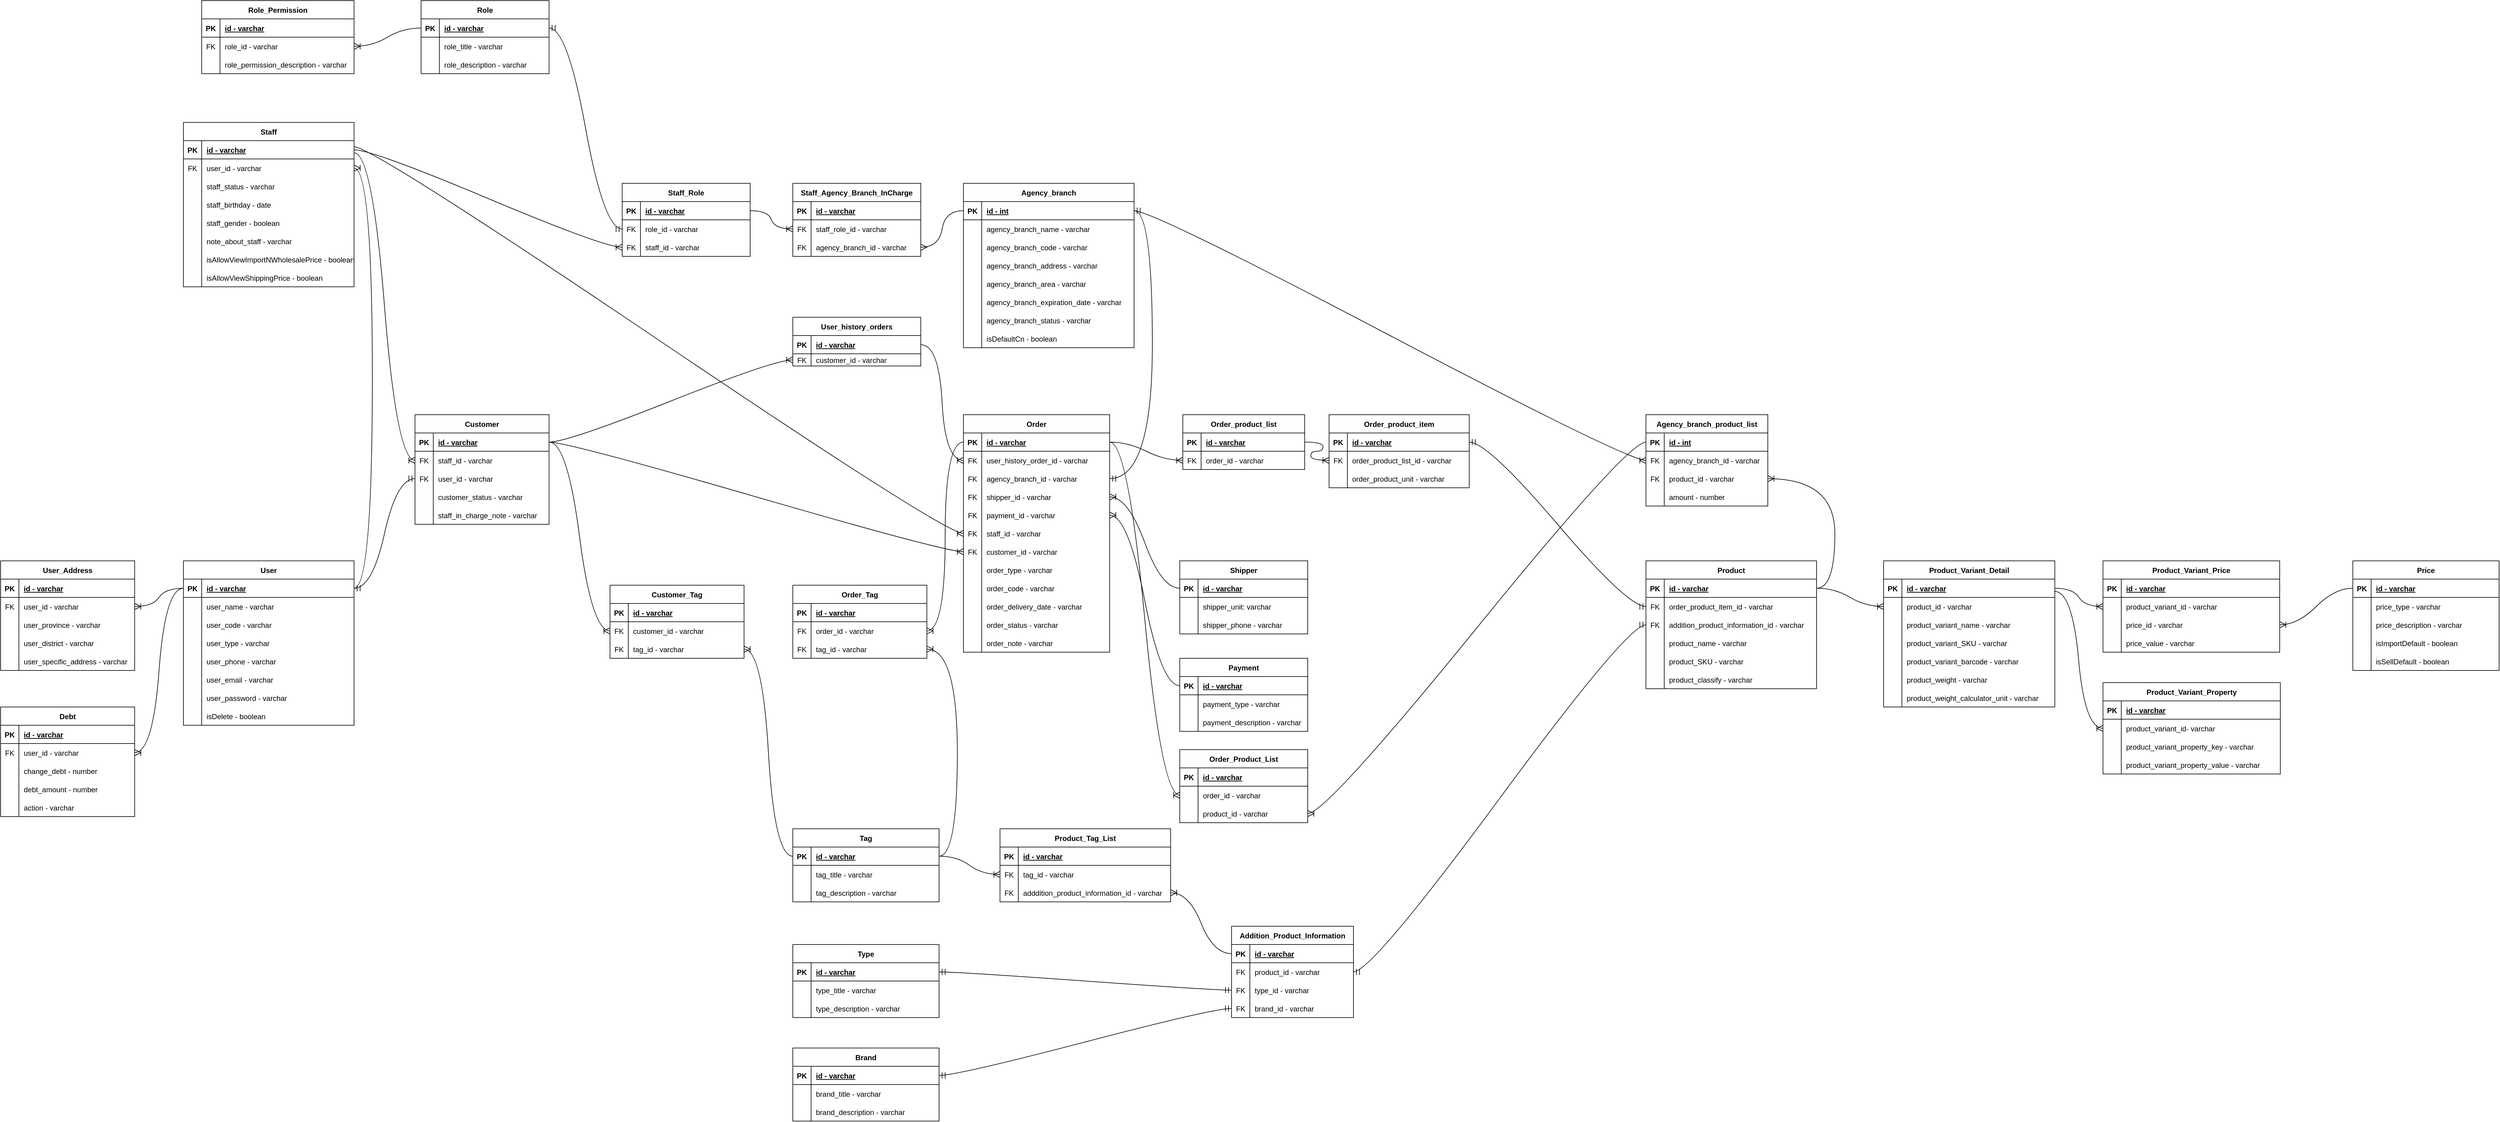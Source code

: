 <mxfile version="21.3.0" type="github">
  <diagram id="C5RBs43oDa-KdzZeNtuy" name="Page-1">
    <mxGraphModel dx="-593" dy="2961" grid="1" gridSize="10" guides="1" tooltips="1" connect="1" arrows="1" fold="1" page="1" pageScale="1" pageWidth="827" pageHeight="1169" math="0" shadow="0">
      <root>
        <mxCell id="WIyWlLk6GJQsqaUBKTNV-0" />
        <mxCell id="WIyWlLk6GJQsqaUBKTNV-1" parent="WIyWlLk6GJQsqaUBKTNV-0" />
        <mxCell id="vNSqBWNDWUFpWderLPYk-0" value="User" style="shape=table;startSize=30;container=1;collapsible=1;childLayout=tableLayout;fixedRows=1;rowLines=0;fontStyle=1;align=center;resizeLast=1;" parent="WIyWlLk6GJQsqaUBKTNV-1" vertex="1">
          <mxGeometry x="1280" y="-280" width="280" height="270" as="geometry">
            <mxRectangle x="1280" y="-280" width="70" height="30" as="alternateBounds" />
          </mxGeometry>
        </mxCell>
        <mxCell id="vNSqBWNDWUFpWderLPYk-1" value="" style="shape=tableRow;horizontal=0;startSize=0;swimlaneHead=0;swimlaneBody=0;fillColor=none;collapsible=0;dropTarget=0;points=[[0,0.5],[1,0.5]];portConstraint=eastwest;top=0;left=0;right=0;bottom=1;" parent="vNSqBWNDWUFpWderLPYk-0" vertex="1">
          <mxGeometry y="30" width="280" height="30" as="geometry" />
        </mxCell>
        <mxCell id="vNSqBWNDWUFpWderLPYk-2" value="PK" style="shape=partialRectangle;connectable=0;fillColor=none;top=0;left=0;bottom=0;right=0;fontStyle=1;overflow=hidden;" parent="vNSqBWNDWUFpWderLPYk-1" vertex="1">
          <mxGeometry width="30" height="30" as="geometry">
            <mxRectangle width="30" height="30" as="alternateBounds" />
          </mxGeometry>
        </mxCell>
        <mxCell id="vNSqBWNDWUFpWderLPYk-3" value="id - varchar" style="shape=partialRectangle;connectable=0;fillColor=none;top=0;left=0;bottom=0;right=0;align=left;spacingLeft=6;fontStyle=5;overflow=hidden;" parent="vNSqBWNDWUFpWderLPYk-1" vertex="1">
          <mxGeometry x="30" width="250" height="30" as="geometry">
            <mxRectangle width="250" height="30" as="alternateBounds" />
          </mxGeometry>
        </mxCell>
        <mxCell id="vNSqBWNDWUFpWderLPYk-4" value="" style="shape=tableRow;horizontal=0;startSize=0;swimlaneHead=0;swimlaneBody=0;fillColor=none;collapsible=0;dropTarget=0;points=[[0,0.5],[1,0.5]];portConstraint=eastwest;top=0;left=0;right=0;bottom=0;" parent="vNSqBWNDWUFpWderLPYk-0" vertex="1">
          <mxGeometry y="60" width="280" height="30" as="geometry" />
        </mxCell>
        <mxCell id="vNSqBWNDWUFpWderLPYk-5" value="" style="shape=partialRectangle;connectable=0;fillColor=none;top=0;left=0;bottom=0;right=0;editable=1;overflow=hidden;" parent="vNSqBWNDWUFpWderLPYk-4" vertex="1">
          <mxGeometry width="30" height="30" as="geometry">
            <mxRectangle width="30" height="30" as="alternateBounds" />
          </mxGeometry>
        </mxCell>
        <mxCell id="vNSqBWNDWUFpWderLPYk-6" value="user_name - varchar" style="shape=partialRectangle;connectable=0;fillColor=none;top=0;left=0;bottom=0;right=0;align=left;spacingLeft=6;overflow=hidden;" parent="vNSqBWNDWUFpWderLPYk-4" vertex="1">
          <mxGeometry x="30" width="250" height="30" as="geometry">
            <mxRectangle width="250" height="30" as="alternateBounds" />
          </mxGeometry>
        </mxCell>
        <mxCell id="vNSqBWNDWUFpWderLPYk-7" value="" style="shape=tableRow;horizontal=0;startSize=0;swimlaneHead=0;swimlaneBody=0;fillColor=none;collapsible=0;dropTarget=0;points=[[0,0.5],[1,0.5]];portConstraint=eastwest;top=0;left=0;right=0;bottom=0;" parent="vNSqBWNDWUFpWderLPYk-0" vertex="1">
          <mxGeometry y="90" width="280" height="30" as="geometry" />
        </mxCell>
        <mxCell id="vNSqBWNDWUFpWderLPYk-8" value="" style="shape=partialRectangle;connectable=0;fillColor=none;top=0;left=0;bottom=0;right=0;editable=1;overflow=hidden;" parent="vNSqBWNDWUFpWderLPYk-7" vertex="1">
          <mxGeometry width="30" height="30" as="geometry">
            <mxRectangle width="30" height="30" as="alternateBounds" />
          </mxGeometry>
        </mxCell>
        <mxCell id="vNSqBWNDWUFpWderLPYk-9" value="user_code - varchar" style="shape=partialRectangle;connectable=0;fillColor=none;top=0;left=0;bottom=0;right=0;align=left;spacingLeft=6;overflow=hidden;" parent="vNSqBWNDWUFpWderLPYk-7" vertex="1">
          <mxGeometry x="30" width="250" height="30" as="geometry">
            <mxRectangle width="250" height="30" as="alternateBounds" />
          </mxGeometry>
        </mxCell>
        <mxCell id="vNSqBWNDWUFpWderLPYk-10" value="" style="shape=tableRow;horizontal=0;startSize=0;swimlaneHead=0;swimlaneBody=0;fillColor=none;collapsible=0;dropTarget=0;points=[[0,0.5],[1,0.5]];portConstraint=eastwest;top=0;left=0;right=0;bottom=0;" parent="vNSqBWNDWUFpWderLPYk-0" vertex="1">
          <mxGeometry y="120" width="280" height="30" as="geometry" />
        </mxCell>
        <mxCell id="vNSqBWNDWUFpWderLPYk-11" value="" style="shape=partialRectangle;connectable=0;fillColor=none;top=0;left=0;bottom=0;right=0;editable=1;overflow=hidden;" parent="vNSqBWNDWUFpWderLPYk-10" vertex="1">
          <mxGeometry width="30" height="30" as="geometry">
            <mxRectangle width="30" height="30" as="alternateBounds" />
          </mxGeometry>
        </mxCell>
        <mxCell id="vNSqBWNDWUFpWderLPYk-12" value="user_type - varchar" style="shape=partialRectangle;connectable=0;fillColor=none;top=0;left=0;bottom=0;right=0;align=left;spacingLeft=6;overflow=hidden;" parent="vNSqBWNDWUFpWderLPYk-10" vertex="1">
          <mxGeometry x="30" width="250" height="30" as="geometry">
            <mxRectangle width="250" height="30" as="alternateBounds" />
          </mxGeometry>
        </mxCell>
        <mxCell id="vNSqBWNDWUFpWderLPYk-13" value="" style="shape=tableRow;horizontal=0;startSize=0;swimlaneHead=0;swimlaneBody=0;fillColor=none;collapsible=0;dropTarget=0;points=[[0,0.5],[1,0.5]];portConstraint=eastwest;top=0;left=0;right=0;bottom=0;" parent="vNSqBWNDWUFpWderLPYk-0" vertex="1">
          <mxGeometry y="150" width="280" height="30" as="geometry" />
        </mxCell>
        <mxCell id="vNSqBWNDWUFpWderLPYk-14" value="" style="shape=partialRectangle;connectable=0;fillColor=none;top=0;left=0;bottom=0;right=0;editable=1;overflow=hidden;" parent="vNSqBWNDWUFpWderLPYk-13" vertex="1">
          <mxGeometry width="30" height="30" as="geometry">
            <mxRectangle width="30" height="30" as="alternateBounds" />
          </mxGeometry>
        </mxCell>
        <mxCell id="vNSqBWNDWUFpWderLPYk-15" value="user_phone - varchar" style="shape=partialRectangle;connectable=0;fillColor=none;top=0;left=0;bottom=0;right=0;align=left;spacingLeft=6;overflow=hidden;" parent="vNSqBWNDWUFpWderLPYk-13" vertex="1">
          <mxGeometry x="30" width="250" height="30" as="geometry">
            <mxRectangle width="250" height="30" as="alternateBounds" />
          </mxGeometry>
        </mxCell>
        <mxCell id="vNSqBWNDWUFpWderLPYk-16" value="" style="shape=tableRow;horizontal=0;startSize=0;swimlaneHead=0;swimlaneBody=0;fillColor=none;collapsible=0;dropTarget=0;points=[[0,0.5],[1,0.5]];portConstraint=eastwest;top=0;left=0;right=0;bottom=0;" parent="vNSqBWNDWUFpWderLPYk-0" vertex="1">
          <mxGeometry y="180" width="280" height="30" as="geometry" />
        </mxCell>
        <mxCell id="vNSqBWNDWUFpWderLPYk-17" value="" style="shape=partialRectangle;connectable=0;fillColor=none;top=0;left=0;bottom=0;right=0;editable=1;overflow=hidden;" parent="vNSqBWNDWUFpWderLPYk-16" vertex="1">
          <mxGeometry width="30" height="30" as="geometry">
            <mxRectangle width="30" height="30" as="alternateBounds" />
          </mxGeometry>
        </mxCell>
        <mxCell id="vNSqBWNDWUFpWderLPYk-18" value="user_email - varchar" style="shape=partialRectangle;connectable=0;fillColor=none;top=0;left=0;bottom=0;right=0;align=left;spacingLeft=6;overflow=hidden;" parent="vNSqBWNDWUFpWderLPYk-16" vertex="1">
          <mxGeometry x="30" width="250" height="30" as="geometry">
            <mxRectangle width="250" height="30" as="alternateBounds" />
          </mxGeometry>
        </mxCell>
        <mxCell id="vNSqBWNDWUFpWderLPYk-19" value="" style="shape=tableRow;horizontal=0;startSize=0;swimlaneHead=0;swimlaneBody=0;fillColor=none;collapsible=0;dropTarget=0;points=[[0,0.5],[1,0.5]];portConstraint=eastwest;top=0;left=0;right=0;bottom=0;" parent="vNSqBWNDWUFpWderLPYk-0" vertex="1">
          <mxGeometry y="210" width="280" height="30" as="geometry" />
        </mxCell>
        <mxCell id="vNSqBWNDWUFpWderLPYk-20" value="" style="shape=partialRectangle;connectable=0;fillColor=none;top=0;left=0;bottom=0;right=0;editable=1;overflow=hidden;" parent="vNSqBWNDWUFpWderLPYk-19" vertex="1">
          <mxGeometry width="30" height="30" as="geometry">
            <mxRectangle width="30" height="30" as="alternateBounds" />
          </mxGeometry>
        </mxCell>
        <mxCell id="vNSqBWNDWUFpWderLPYk-21" value="user_password - varchar" style="shape=partialRectangle;connectable=0;fillColor=none;top=0;left=0;bottom=0;right=0;align=left;spacingLeft=6;overflow=hidden;" parent="vNSqBWNDWUFpWderLPYk-19" vertex="1">
          <mxGeometry x="30" width="250" height="30" as="geometry">
            <mxRectangle width="250" height="30" as="alternateBounds" />
          </mxGeometry>
        </mxCell>
        <mxCell id="vNSqBWNDWUFpWderLPYk-22" value="" style="shape=tableRow;horizontal=0;startSize=0;swimlaneHead=0;swimlaneBody=0;fillColor=none;collapsible=0;dropTarget=0;points=[[0,0.5],[1,0.5]];portConstraint=eastwest;top=0;left=0;right=0;bottom=0;" parent="vNSqBWNDWUFpWderLPYk-0" vertex="1">
          <mxGeometry y="240" width="280" height="30" as="geometry" />
        </mxCell>
        <mxCell id="vNSqBWNDWUFpWderLPYk-23" value="" style="shape=partialRectangle;connectable=0;fillColor=none;top=0;left=0;bottom=0;right=0;editable=1;overflow=hidden;" parent="vNSqBWNDWUFpWderLPYk-22" vertex="1">
          <mxGeometry width="30" height="30" as="geometry">
            <mxRectangle width="30" height="30" as="alternateBounds" />
          </mxGeometry>
        </mxCell>
        <mxCell id="vNSqBWNDWUFpWderLPYk-24" value="isDelete - boolean" style="shape=partialRectangle;connectable=0;fillColor=none;top=0;left=0;bottom=0;right=0;align=left;spacingLeft=6;overflow=hidden;" parent="vNSqBWNDWUFpWderLPYk-22" vertex="1">
          <mxGeometry x="30" width="250" height="30" as="geometry">
            <mxRectangle width="250" height="30" as="alternateBounds" />
          </mxGeometry>
        </mxCell>
        <mxCell id="vNSqBWNDWUFpWderLPYk-25" value="Order" style="shape=table;startSize=30;container=1;collapsible=1;childLayout=tableLayout;fixedRows=1;rowLines=0;fontStyle=1;align=center;resizeLast=1;" parent="WIyWlLk6GJQsqaUBKTNV-1" vertex="1">
          <mxGeometry x="2560" y="-520" width="240" height="390" as="geometry">
            <mxRectangle x="1960" y="-280" width="80" height="30" as="alternateBounds" />
          </mxGeometry>
        </mxCell>
        <mxCell id="vNSqBWNDWUFpWderLPYk-26" value="" style="shape=tableRow;horizontal=0;startSize=0;swimlaneHead=0;swimlaneBody=0;fillColor=none;collapsible=0;dropTarget=0;points=[[0,0.5],[1,0.5]];portConstraint=eastwest;top=0;left=0;right=0;bottom=1;" parent="vNSqBWNDWUFpWderLPYk-25" vertex="1">
          <mxGeometry y="30" width="240" height="30" as="geometry" />
        </mxCell>
        <mxCell id="vNSqBWNDWUFpWderLPYk-27" value="PK" style="shape=partialRectangle;connectable=0;fillColor=none;top=0;left=0;bottom=0;right=0;fontStyle=1;overflow=hidden;" parent="vNSqBWNDWUFpWderLPYk-26" vertex="1">
          <mxGeometry width="30" height="30" as="geometry">
            <mxRectangle width="30" height="30" as="alternateBounds" />
          </mxGeometry>
        </mxCell>
        <mxCell id="vNSqBWNDWUFpWderLPYk-28" value="id - varchar" style="shape=partialRectangle;connectable=0;fillColor=none;top=0;left=0;bottom=0;right=0;align=left;spacingLeft=6;fontStyle=5;overflow=hidden;" parent="vNSqBWNDWUFpWderLPYk-26" vertex="1">
          <mxGeometry x="30" width="210" height="30" as="geometry">
            <mxRectangle width="210" height="30" as="alternateBounds" />
          </mxGeometry>
        </mxCell>
        <mxCell id="vNSqBWNDWUFpWderLPYk-29" value="" style="shape=tableRow;horizontal=0;startSize=0;swimlaneHead=0;swimlaneBody=0;fillColor=none;collapsible=0;dropTarget=0;points=[[0,0.5],[1,0.5]];portConstraint=eastwest;top=0;left=0;right=0;bottom=0;" parent="vNSqBWNDWUFpWderLPYk-25" vertex="1">
          <mxGeometry y="60" width="240" height="30" as="geometry" />
        </mxCell>
        <mxCell id="vNSqBWNDWUFpWderLPYk-30" value="FK" style="shape=partialRectangle;connectable=0;fillColor=none;top=0;left=0;bottom=0;right=0;editable=1;overflow=hidden;" parent="vNSqBWNDWUFpWderLPYk-29" vertex="1">
          <mxGeometry width="30" height="30" as="geometry">
            <mxRectangle width="30" height="30" as="alternateBounds" />
          </mxGeometry>
        </mxCell>
        <mxCell id="vNSqBWNDWUFpWderLPYk-31" value="user_history_order_id - varchar" style="shape=partialRectangle;connectable=0;fillColor=none;top=0;left=0;bottom=0;right=0;align=left;spacingLeft=6;overflow=hidden;" parent="vNSqBWNDWUFpWderLPYk-29" vertex="1">
          <mxGeometry x="30" width="210" height="30" as="geometry">
            <mxRectangle width="210" height="30" as="alternateBounds" />
          </mxGeometry>
        </mxCell>
        <mxCell id="KNGTvauvNjYRh4UXLa82-15" value="" style="shape=tableRow;horizontal=0;startSize=0;swimlaneHead=0;swimlaneBody=0;fillColor=none;collapsible=0;dropTarget=0;points=[[0,0.5],[1,0.5]];portConstraint=eastwest;top=0;left=0;right=0;bottom=0;" parent="vNSqBWNDWUFpWderLPYk-25" vertex="1">
          <mxGeometry y="90" width="240" height="30" as="geometry" />
        </mxCell>
        <mxCell id="KNGTvauvNjYRh4UXLa82-16" value="FK" style="shape=partialRectangle;connectable=0;fillColor=none;top=0;left=0;bottom=0;right=0;editable=1;overflow=hidden;" parent="KNGTvauvNjYRh4UXLa82-15" vertex="1">
          <mxGeometry width="30" height="30" as="geometry">
            <mxRectangle width="30" height="30" as="alternateBounds" />
          </mxGeometry>
        </mxCell>
        <mxCell id="KNGTvauvNjYRh4UXLa82-17" value="agency_branch_id - varchar" style="shape=partialRectangle;connectable=0;fillColor=none;top=0;left=0;bottom=0;right=0;align=left;spacingLeft=6;overflow=hidden;" parent="KNGTvauvNjYRh4UXLa82-15" vertex="1">
          <mxGeometry x="30" width="210" height="30" as="geometry">
            <mxRectangle width="210" height="30" as="alternateBounds" />
          </mxGeometry>
        </mxCell>
        <mxCell id="vNSqBWNDWUFpWderLPYk-35" value="" style="shape=tableRow;horizontal=0;startSize=0;swimlaneHead=0;swimlaneBody=0;fillColor=none;collapsible=0;dropTarget=0;points=[[0,0.5],[1,0.5]];portConstraint=eastwest;top=0;left=0;right=0;bottom=0;" parent="vNSqBWNDWUFpWderLPYk-25" vertex="1">
          <mxGeometry y="120" width="240" height="30" as="geometry" />
        </mxCell>
        <mxCell id="vNSqBWNDWUFpWderLPYk-36" value="FK" style="shape=partialRectangle;connectable=0;fillColor=none;top=0;left=0;bottom=0;right=0;editable=1;overflow=hidden;" parent="vNSqBWNDWUFpWderLPYk-35" vertex="1">
          <mxGeometry width="30" height="30" as="geometry">
            <mxRectangle width="30" height="30" as="alternateBounds" />
          </mxGeometry>
        </mxCell>
        <mxCell id="vNSqBWNDWUFpWderLPYk-37" value="shipper_id - varchar" style="shape=partialRectangle;connectable=0;fillColor=none;top=0;left=0;bottom=0;right=0;align=left;spacingLeft=6;overflow=hidden;" parent="vNSqBWNDWUFpWderLPYk-35" vertex="1">
          <mxGeometry x="30" width="210" height="30" as="geometry">
            <mxRectangle width="210" height="30" as="alternateBounds" />
          </mxGeometry>
        </mxCell>
        <mxCell id="KNGTvauvNjYRh4UXLa82-10" value="" style="shape=tableRow;horizontal=0;startSize=0;swimlaneHead=0;swimlaneBody=0;fillColor=none;collapsible=0;dropTarget=0;points=[[0,0.5],[1,0.5]];portConstraint=eastwest;top=0;left=0;right=0;bottom=0;" parent="vNSqBWNDWUFpWderLPYk-25" vertex="1">
          <mxGeometry y="150" width="240" height="30" as="geometry" />
        </mxCell>
        <mxCell id="KNGTvauvNjYRh4UXLa82-11" value="FK" style="shape=partialRectangle;connectable=0;fillColor=none;top=0;left=0;bottom=0;right=0;editable=1;overflow=hidden;" parent="KNGTvauvNjYRh4UXLa82-10" vertex="1">
          <mxGeometry width="30" height="30" as="geometry">
            <mxRectangle width="30" height="30" as="alternateBounds" />
          </mxGeometry>
        </mxCell>
        <mxCell id="KNGTvauvNjYRh4UXLa82-12" value="payment_id - varchar" style="shape=partialRectangle;connectable=0;fillColor=none;top=0;left=0;bottom=0;right=0;align=left;spacingLeft=6;overflow=hidden;" parent="KNGTvauvNjYRh4UXLa82-10" vertex="1">
          <mxGeometry x="30" width="210" height="30" as="geometry">
            <mxRectangle width="210" height="30" as="alternateBounds" />
          </mxGeometry>
        </mxCell>
        <mxCell id="vNSqBWNDWUFpWderLPYk-47" value="" style="shape=tableRow;horizontal=0;startSize=0;swimlaneHead=0;swimlaneBody=0;fillColor=none;collapsible=0;dropTarget=0;points=[[0,0.5],[1,0.5]];portConstraint=eastwest;top=0;left=0;right=0;bottom=0;" parent="vNSqBWNDWUFpWderLPYk-25" vertex="1">
          <mxGeometry y="180" width="240" height="30" as="geometry" />
        </mxCell>
        <mxCell id="vNSqBWNDWUFpWderLPYk-48" value="FK" style="shape=partialRectangle;connectable=0;fillColor=none;top=0;left=0;bottom=0;right=0;editable=1;overflow=hidden;" parent="vNSqBWNDWUFpWderLPYk-47" vertex="1">
          <mxGeometry width="30" height="30" as="geometry">
            <mxRectangle width="30" height="30" as="alternateBounds" />
          </mxGeometry>
        </mxCell>
        <mxCell id="vNSqBWNDWUFpWderLPYk-49" value="staff_id - varchar" style="shape=partialRectangle;connectable=0;fillColor=none;top=0;left=0;bottom=0;right=0;align=left;spacingLeft=6;overflow=hidden;" parent="vNSqBWNDWUFpWderLPYk-47" vertex="1">
          <mxGeometry x="30" width="210" height="30" as="geometry">
            <mxRectangle width="210" height="30" as="alternateBounds" />
          </mxGeometry>
        </mxCell>
        <mxCell id="vNSqBWNDWUFpWderLPYk-32" value="" style="shape=tableRow;horizontal=0;startSize=0;swimlaneHead=0;swimlaneBody=0;fillColor=none;collapsible=0;dropTarget=0;points=[[0,0.5],[1,0.5]];portConstraint=eastwest;top=0;left=0;right=0;bottom=0;" parent="vNSqBWNDWUFpWderLPYk-25" vertex="1">
          <mxGeometry y="210" width="240" height="30" as="geometry" />
        </mxCell>
        <mxCell id="vNSqBWNDWUFpWderLPYk-33" value="FK" style="shape=partialRectangle;connectable=0;fillColor=none;top=0;left=0;bottom=0;right=0;editable=1;overflow=hidden;" parent="vNSqBWNDWUFpWderLPYk-32" vertex="1">
          <mxGeometry width="30" height="30" as="geometry">
            <mxRectangle width="30" height="30" as="alternateBounds" />
          </mxGeometry>
        </mxCell>
        <mxCell id="vNSqBWNDWUFpWderLPYk-34" value="customer_id - varchar" style="shape=partialRectangle;connectable=0;fillColor=none;top=0;left=0;bottom=0;right=0;align=left;spacingLeft=6;overflow=hidden;" parent="vNSqBWNDWUFpWderLPYk-32" vertex="1">
          <mxGeometry x="30" width="210" height="30" as="geometry">
            <mxRectangle width="210" height="30" as="alternateBounds" />
          </mxGeometry>
        </mxCell>
        <mxCell id="KNGTvauvNjYRh4UXLa82-68" value="" style="shape=tableRow;horizontal=0;startSize=0;swimlaneHead=0;swimlaneBody=0;fillColor=none;collapsible=0;dropTarget=0;points=[[0,0.5],[1,0.5]];portConstraint=eastwest;top=0;left=0;right=0;bottom=0;" parent="vNSqBWNDWUFpWderLPYk-25" vertex="1">
          <mxGeometry y="240" width="240" height="30" as="geometry" />
        </mxCell>
        <mxCell id="KNGTvauvNjYRh4UXLa82-69" value="" style="shape=partialRectangle;connectable=0;fillColor=none;top=0;left=0;bottom=0;right=0;editable=1;overflow=hidden;" parent="KNGTvauvNjYRh4UXLa82-68" vertex="1">
          <mxGeometry width="30" height="30" as="geometry">
            <mxRectangle width="30" height="30" as="alternateBounds" />
          </mxGeometry>
        </mxCell>
        <mxCell id="KNGTvauvNjYRh4UXLa82-70" value="order_type - varchar" style="shape=partialRectangle;connectable=0;fillColor=none;top=0;left=0;bottom=0;right=0;align=left;spacingLeft=6;overflow=hidden;" parent="KNGTvauvNjYRh4UXLa82-68" vertex="1">
          <mxGeometry x="30" width="210" height="30" as="geometry">
            <mxRectangle width="210" height="30" as="alternateBounds" />
          </mxGeometry>
        </mxCell>
        <mxCell id="vNSqBWNDWUFpWderLPYk-59" value="" style="shape=tableRow;horizontal=0;startSize=0;swimlaneHead=0;swimlaneBody=0;fillColor=none;collapsible=0;dropTarget=0;points=[[0,0.5],[1,0.5]];portConstraint=eastwest;top=0;left=0;right=0;bottom=0;" parent="vNSqBWNDWUFpWderLPYk-25" vertex="1">
          <mxGeometry y="270" width="240" height="30" as="geometry" />
        </mxCell>
        <mxCell id="vNSqBWNDWUFpWderLPYk-60" value="" style="shape=partialRectangle;connectable=0;fillColor=none;top=0;left=0;bottom=0;right=0;editable=1;overflow=hidden;" parent="vNSqBWNDWUFpWderLPYk-59" vertex="1">
          <mxGeometry width="30" height="30" as="geometry">
            <mxRectangle width="30" height="30" as="alternateBounds" />
          </mxGeometry>
        </mxCell>
        <mxCell id="vNSqBWNDWUFpWderLPYk-61" value="order_code - varchar" style="shape=partialRectangle;connectable=0;fillColor=none;top=0;left=0;bottom=0;right=0;align=left;spacingLeft=6;overflow=hidden;" parent="vNSqBWNDWUFpWderLPYk-59" vertex="1">
          <mxGeometry x="30" width="210" height="30" as="geometry">
            <mxRectangle width="210" height="30" as="alternateBounds" />
          </mxGeometry>
        </mxCell>
        <mxCell id="vNSqBWNDWUFpWderLPYk-56" value="" style="shape=tableRow;horizontal=0;startSize=0;swimlaneHead=0;swimlaneBody=0;fillColor=none;collapsible=0;dropTarget=0;points=[[0,0.5],[1,0.5]];portConstraint=eastwest;top=0;left=0;right=0;bottom=0;" parent="vNSqBWNDWUFpWderLPYk-25" vertex="1">
          <mxGeometry y="300" width="240" height="30" as="geometry" />
        </mxCell>
        <mxCell id="vNSqBWNDWUFpWderLPYk-57" value="" style="shape=partialRectangle;connectable=0;fillColor=none;top=0;left=0;bottom=0;right=0;editable=1;overflow=hidden;" parent="vNSqBWNDWUFpWderLPYk-56" vertex="1">
          <mxGeometry width="30" height="30" as="geometry">
            <mxRectangle width="30" height="30" as="alternateBounds" />
          </mxGeometry>
        </mxCell>
        <mxCell id="vNSqBWNDWUFpWderLPYk-58" value="order_delivery_date - varchar" style="shape=partialRectangle;connectable=0;fillColor=none;top=0;left=0;bottom=0;right=0;align=left;spacingLeft=6;overflow=hidden;" parent="vNSqBWNDWUFpWderLPYk-56" vertex="1">
          <mxGeometry x="30" width="210" height="30" as="geometry">
            <mxRectangle width="210" height="30" as="alternateBounds" />
          </mxGeometry>
        </mxCell>
        <mxCell id="vNSqBWNDWUFpWderLPYk-41" value="" style="shape=tableRow;horizontal=0;startSize=0;swimlaneHead=0;swimlaneBody=0;fillColor=none;collapsible=0;dropTarget=0;points=[[0,0.5],[1,0.5]];portConstraint=eastwest;top=0;left=0;right=0;bottom=0;" parent="vNSqBWNDWUFpWderLPYk-25" vertex="1">
          <mxGeometry y="330" width="240" height="30" as="geometry" />
        </mxCell>
        <mxCell id="vNSqBWNDWUFpWderLPYk-42" value="" style="shape=partialRectangle;connectable=0;fillColor=none;top=0;left=0;bottom=0;right=0;editable=1;overflow=hidden;" parent="vNSqBWNDWUFpWderLPYk-41" vertex="1">
          <mxGeometry width="30" height="30" as="geometry">
            <mxRectangle width="30" height="30" as="alternateBounds" />
          </mxGeometry>
        </mxCell>
        <mxCell id="vNSqBWNDWUFpWderLPYk-43" value="order_status - varchar" style="shape=partialRectangle;connectable=0;fillColor=none;top=0;left=0;bottom=0;right=0;align=left;spacingLeft=6;overflow=hidden;" parent="vNSqBWNDWUFpWderLPYk-41" vertex="1">
          <mxGeometry x="30" width="210" height="30" as="geometry">
            <mxRectangle width="210" height="30" as="alternateBounds" />
          </mxGeometry>
        </mxCell>
        <mxCell id="vNSqBWNDWUFpWderLPYk-44" value="" style="shape=tableRow;horizontal=0;startSize=0;swimlaneHead=0;swimlaneBody=0;fillColor=none;collapsible=0;dropTarget=0;points=[[0,0.5],[1,0.5]];portConstraint=eastwest;top=0;left=0;right=0;bottom=0;" parent="vNSqBWNDWUFpWderLPYk-25" vertex="1">
          <mxGeometry y="360" width="240" height="30" as="geometry" />
        </mxCell>
        <mxCell id="vNSqBWNDWUFpWderLPYk-45" value="" style="shape=partialRectangle;connectable=0;fillColor=none;top=0;left=0;bottom=0;right=0;editable=1;overflow=hidden;" parent="vNSqBWNDWUFpWderLPYk-44" vertex="1">
          <mxGeometry width="30" height="30" as="geometry">
            <mxRectangle width="30" height="30" as="alternateBounds" />
          </mxGeometry>
        </mxCell>
        <mxCell id="vNSqBWNDWUFpWderLPYk-46" value="order_note - varchar" style="shape=partialRectangle;connectable=0;fillColor=none;top=0;left=0;bottom=0;right=0;align=left;spacingLeft=6;overflow=hidden;" parent="vNSqBWNDWUFpWderLPYk-44" vertex="1">
          <mxGeometry x="30" width="210" height="30" as="geometry">
            <mxRectangle width="210" height="30" as="alternateBounds" />
          </mxGeometry>
        </mxCell>
        <mxCell id="vNSqBWNDWUFpWderLPYk-65" value="Product" style="shape=table;startSize=30;container=1;collapsible=1;childLayout=tableLayout;fixedRows=1;rowLines=0;fontStyle=1;align=center;resizeLast=1;" parent="WIyWlLk6GJQsqaUBKTNV-1" vertex="1">
          <mxGeometry x="3680" y="-280" width="280" height="210" as="geometry">
            <mxRectangle x="2840" y="-280" width="90" height="30" as="alternateBounds" />
          </mxGeometry>
        </mxCell>
        <mxCell id="vNSqBWNDWUFpWderLPYk-66" value="" style="shape=tableRow;horizontal=0;startSize=0;swimlaneHead=0;swimlaneBody=0;fillColor=none;collapsible=0;dropTarget=0;points=[[0,0.5],[1,0.5]];portConstraint=eastwest;top=0;left=0;right=0;bottom=1;" parent="vNSqBWNDWUFpWderLPYk-65" vertex="1">
          <mxGeometry y="30" width="280" height="30" as="geometry" />
        </mxCell>
        <mxCell id="vNSqBWNDWUFpWderLPYk-67" value="PK" style="shape=partialRectangle;connectable=0;fillColor=none;top=0;left=0;bottom=0;right=0;fontStyle=1;overflow=hidden;" parent="vNSqBWNDWUFpWderLPYk-66" vertex="1">
          <mxGeometry width="30" height="30" as="geometry">
            <mxRectangle width="30" height="30" as="alternateBounds" />
          </mxGeometry>
        </mxCell>
        <mxCell id="vNSqBWNDWUFpWderLPYk-68" value="id - varchar" style="shape=partialRectangle;connectable=0;fillColor=none;top=0;left=0;bottom=0;right=0;align=left;spacingLeft=6;fontStyle=5;overflow=hidden;" parent="vNSqBWNDWUFpWderLPYk-66" vertex="1">
          <mxGeometry x="30" width="250" height="30" as="geometry">
            <mxRectangle width="250" height="30" as="alternateBounds" />
          </mxGeometry>
        </mxCell>
        <mxCell id="vNSqBWNDWUFpWderLPYk-69" value="" style="shape=tableRow;horizontal=0;startSize=0;swimlaneHead=0;swimlaneBody=0;fillColor=none;collapsible=0;dropTarget=0;points=[[0,0.5],[1,0.5]];portConstraint=eastwest;top=0;left=0;right=0;bottom=0;" parent="vNSqBWNDWUFpWderLPYk-65" vertex="1">
          <mxGeometry y="60" width="280" height="30" as="geometry" />
        </mxCell>
        <mxCell id="vNSqBWNDWUFpWderLPYk-70" value="FK" style="shape=partialRectangle;connectable=0;fillColor=none;top=0;left=0;bottom=0;right=0;editable=1;overflow=hidden;" parent="vNSqBWNDWUFpWderLPYk-69" vertex="1">
          <mxGeometry width="30" height="30" as="geometry">
            <mxRectangle width="30" height="30" as="alternateBounds" />
          </mxGeometry>
        </mxCell>
        <mxCell id="vNSqBWNDWUFpWderLPYk-71" value="order_product_item_id - varchar" style="shape=partialRectangle;connectable=0;fillColor=none;top=0;left=0;bottom=0;right=0;align=left;spacingLeft=6;overflow=hidden;" parent="vNSqBWNDWUFpWderLPYk-69" vertex="1">
          <mxGeometry x="30" width="250" height="30" as="geometry">
            <mxRectangle width="250" height="30" as="alternateBounds" />
          </mxGeometry>
        </mxCell>
        <mxCell id="vNSqBWNDWUFpWderLPYk-72" value="" style="shape=tableRow;horizontal=0;startSize=0;swimlaneHead=0;swimlaneBody=0;fillColor=none;collapsible=0;dropTarget=0;points=[[0,0.5],[1,0.5]];portConstraint=eastwest;top=0;left=0;right=0;bottom=0;" parent="vNSqBWNDWUFpWderLPYk-65" vertex="1">
          <mxGeometry y="90" width="280" height="30" as="geometry" />
        </mxCell>
        <mxCell id="vNSqBWNDWUFpWderLPYk-73" value="FK" style="shape=partialRectangle;connectable=0;fillColor=none;top=0;left=0;bottom=0;right=0;editable=1;overflow=hidden;" parent="vNSqBWNDWUFpWderLPYk-72" vertex="1">
          <mxGeometry width="30" height="30" as="geometry">
            <mxRectangle width="30" height="30" as="alternateBounds" />
          </mxGeometry>
        </mxCell>
        <mxCell id="vNSqBWNDWUFpWderLPYk-74" value="addition_product_information_id - varchar" style="shape=partialRectangle;connectable=0;fillColor=none;top=0;left=0;bottom=0;right=0;align=left;spacingLeft=6;overflow=hidden;" parent="vNSqBWNDWUFpWderLPYk-72" vertex="1">
          <mxGeometry x="30" width="250" height="30" as="geometry">
            <mxRectangle width="250" height="30" as="alternateBounds" />
          </mxGeometry>
        </mxCell>
        <mxCell id="vNSqBWNDWUFpWderLPYk-75" value="" style="shape=tableRow;horizontal=0;startSize=0;swimlaneHead=0;swimlaneBody=0;fillColor=none;collapsible=0;dropTarget=0;points=[[0,0.5],[1,0.5]];portConstraint=eastwest;top=0;left=0;right=0;bottom=0;" parent="vNSqBWNDWUFpWderLPYk-65" vertex="1">
          <mxGeometry y="120" width="280" height="30" as="geometry" />
        </mxCell>
        <mxCell id="vNSqBWNDWUFpWderLPYk-76" value="" style="shape=partialRectangle;connectable=0;fillColor=none;top=0;left=0;bottom=0;right=0;editable=1;overflow=hidden;" parent="vNSqBWNDWUFpWderLPYk-75" vertex="1">
          <mxGeometry width="30" height="30" as="geometry">
            <mxRectangle width="30" height="30" as="alternateBounds" />
          </mxGeometry>
        </mxCell>
        <mxCell id="vNSqBWNDWUFpWderLPYk-77" value="product_name - varchar" style="shape=partialRectangle;connectable=0;fillColor=none;top=0;left=0;bottom=0;right=0;align=left;spacingLeft=6;overflow=hidden;" parent="vNSqBWNDWUFpWderLPYk-75" vertex="1">
          <mxGeometry x="30" width="250" height="30" as="geometry">
            <mxRectangle width="250" height="30" as="alternateBounds" />
          </mxGeometry>
        </mxCell>
        <mxCell id="vNSqBWNDWUFpWderLPYk-78" value="" style="shape=tableRow;horizontal=0;startSize=0;swimlaneHead=0;swimlaneBody=0;fillColor=none;collapsible=0;dropTarget=0;points=[[0,0.5],[1,0.5]];portConstraint=eastwest;top=0;left=0;right=0;bottom=0;" parent="vNSqBWNDWUFpWderLPYk-65" vertex="1">
          <mxGeometry y="150" width="280" height="30" as="geometry" />
        </mxCell>
        <mxCell id="vNSqBWNDWUFpWderLPYk-79" value="" style="shape=partialRectangle;connectable=0;fillColor=none;top=0;left=0;bottom=0;right=0;editable=1;overflow=hidden;" parent="vNSqBWNDWUFpWderLPYk-78" vertex="1">
          <mxGeometry width="30" height="30" as="geometry">
            <mxRectangle width="30" height="30" as="alternateBounds" />
          </mxGeometry>
        </mxCell>
        <mxCell id="vNSqBWNDWUFpWderLPYk-80" value="product_SKU - varchar" style="shape=partialRectangle;connectable=0;fillColor=none;top=0;left=0;bottom=0;right=0;align=left;spacingLeft=6;overflow=hidden;" parent="vNSqBWNDWUFpWderLPYk-78" vertex="1">
          <mxGeometry x="30" width="250" height="30" as="geometry">
            <mxRectangle width="250" height="30" as="alternateBounds" />
          </mxGeometry>
        </mxCell>
        <mxCell id="vNSqBWNDWUFpWderLPYk-81" value="" style="shape=tableRow;horizontal=0;startSize=0;swimlaneHead=0;swimlaneBody=0;fillColor=none;collapsible=0;dropTarget=0;points=[[0,0.5],[1,0.5]];portConstraint=eastwest;top=0;left=0;right=0;bottom=0;" parent="vNSqBWNDWUFpWderLPYk-65" vertex="1">
          <mxGeometry y="180" width="280" height="30" as="geometry" />
        </mxCell>
        <mxCell id="vNSqBWNDWUFpWderLPYk-82" value="" style="shape=partialRectangle;connectable=0;fillColor=none;top=0;left=0;bottom=0;right=0;editable=1;overflow=hidden;" parent="vNSqBWNDWUFpWderLPYk-81" vertex="1">
          <mxGeometry width="30" height="30" as="geometry">
            <mxRectangle width="30" height="30" as="alternateBounds" />
          </mxGeometry>
        </mxCell>
        <mxCell id="vNSqBWNDWUFpWderLPYk-83" value="product_classify - varchar" style="shape=partialRectangle;connectable=0;fillColor=none;top=0;left=0;bottom=0;right=0;align=left;spacingLeft=6;overflow=hidden;" parent="vNSqBWNDWUFpWderLPYk-81" vertex="1">
          <mxGeometry x="30" width="250" height="30" as="geometry">
            <mxRectangle width="250" height="30" as="alternateBounds" />
          </mxGeometry>
        </mxCell>
        <mxCell id="vNSqBWNDWUFpWderLPYk-84" value="Agency_branch" style="shape=table;startSize=30;container=1;collapsible=1;childLayout=tableLayout;fixedRows=1;rowLines=0;fontStyle=1;align=center;resizeLast=1;" parent="WIyWlLk6GJQsqaUBKTNV-1" vertex="1">
          <mxGeometry x="2560" y="-900" width="280.0" height="270.0" as="geometry" />
        </mxCell>
        <mxCell id="vNSqBWNDWUFpWderLPYk-85" value="" style="shape=tableRow;horizontal=0;startSize=0;swimlaneHead=0;swimlaneBody=0;fillColor=none;collapsible=0;dropTarget=0;points=[[0,0.5],[1,0.5]];portConstraint=eastwest;top=0;left=0;right=0;bottom=1;" parent="vNSqBWNDWUFpWderLPYk-84" vertex="1">
          <mxGeometry y="30" width="280.0" height="30" as="geometry" />
        </mxCell>
        <mxCell id="vNSqBWNDWUFpWderLPYk-86" value="PK" style="shape=partialRectangle;connectable=0;fillColor=none;top=0;left=0;bottom=0;right=0;fontStyle=1;overflow=hidden;" parent="vNSqBWNDWUFpWderLPYk-85" vertex="1">
          <mxGeometry width="30" height="30" as="geometry">
            <mxRectangle width="30" height="30" as="alternateBounds" />
          </mxGeometry>
        </mxCell>
        <mxCell id="vNSqBWNDWUFpWderLPYk-87" value="id - int" style="shape=partialRectangle;connectable=0;fillColor=none;top=0;left=0;bottom=0;right=0;align=left;spacingLeft=6;fontStyle=5;overflow=hidden;" parent="vNSqBWNDWUFpWderLPYk-85" vertex="1">
          <mxGeometry x="30" width="250.0" height="30" as="geometry">
            <mxRectangle width="250.0" height="30" as="alternateBounds" />
          </mxGeometry>
        </mxCell>
        <mxCell id="vNSqBWNDWUFpWderLPYk-88" value="" style="shape=tableRow;horizontal=0;startSize=0;swimlaneHead=0;swimlaneBody=0;fillColor=none;collapsible=0;dropTarget=0;points=[[0,0.5],[1,0.5]];portConstraint=eastwest;top=0;left=0;right=0;bottom=0;" parent="vNSqBWNDWUFpWderLPYk-84" vertex="1">
          <mxGeometry y="60" width="280.0" height="30" as="geometry" />
        </mxCell>
        <mxCell id="vNSqBWNDWUFpWderLPYk-89" value="" style="shape=partialRectangle;connectable=0;fillColor=none;top=0;left=0;bottom=0;right=0;editable=1;overflow=hidden;" parent="vNSqBWNDWUFpWderLPYk-88" vertex="1">
          <mxGeometry width="30" height="30" as="geometry">
            <mxRectangle width="30" height="30" as="alternateBounds" />
          </mxGeometry>
        </mxCell>
        <mxCell id="vNSqBWNDWUFpWderLPYk-90" value="agency_branch_name - varchar" style="shape=partialRectangle;connectable=0;fillColor=none;top=0;left=0;bottom=0;right=0;align=left;spacingLeft=6;overflow=hidden;" parent="vNSqBWNDWUFpWderLPYk-88" vertex="1">
          <mxGeometry x="30" width="250.0" height="30" as="geometry">
            <mxRectangle width="250.0" height="30" as="alternateBounds" />
          </mxGeometry>
        </mxCell>
        <mxCell id="vNSqBWNDWUFpWderLPYk-91" value="" style="shape=tableRow;horizontal=0;startSize=0;swimlaneHead=0;swimlaneBody=0;fillColor=none;collapsible=0;dropTarget=0;points=[[0,0.5],[1,0.5]];portConstraint=eastwest;top=0;left=0;right=0;bottom=0;" parent="vNSqBWNDWUFpWderLPYk-84" vertex="1">
          <mxGeometry y="90" width="280.0" height="30" as="geometry" />
        </mxCell>
        <mxCell id="vNSqBWNDWUFpWderLPYk-92" value="" style="shape=partialRectangle;connectable=0;fillColor=none;top=0;left=0;bottom=0;right=0;editable=1;overflow=hidden;" parent="vNSqBWNDWUFpWderLPYk-91" vertex="1">
          <mxGeometry width="30" height="30" as="geometry">
            <mxRectangle width="30" height="30" as="alternateBounds" />
          </mxGeometry>
        </mxCell>
        <mxCell id="vNSqBWNDWUFpWderLPYk-93" value="agency_branch_code - varchar" style="shape=partialRectangle;connectable=0;fillColor=none;top=0;left=0;bottom=0;right=0;align=left;spacingLeft=6;overflow=hidden;" parent="vNSqBWNDWUFpWderLPYk-91" vertex="1">
          <mxGeometry x="30" width="250.0" height="30" as="geometry">
            <mxRectangle width="250.0" height="30" as="alternateBounds" />
          </mxGeometry>
        </mxCell>
        <mxCell id="vNSqBWNDWUFpWderLPYk-94" value="" style="shape=tableRow;horizontal=0;startSize=0;swimlaneHead=0;swimlaneBody=0;fillColor=none;collapsible=0;dropTarget=0;points=[[0,0.5],[1,0.5]];portConstraint=eastwest;top=0;left=0;right=0;bottom=0;" parent="vNSqBWNDWUFpWderLPYk-84" vertex="1">
          <mxGeometry y="120" width="280.0" height="30" as="geometry" />
        </mxCell>
        <mxCell id="vNSqBWNDWUFpWderLPYk-95" value="" style="shape=partialRectangle;connectable=0;fillColor=none;top=0;left=0;bottom=0;right=0;editable=1;overflow=hidden;" parent="vNSqBWNDWUFpWderLPYk-94" vertex="1">
          <mxGeometry width="30" height="30" as="geometry">
            <mxRectangle width="30" height="30" as="alternateBounds" />
          </mxGeometry>
        </mxCell>
        <mxCell id="vNSqBWNDWUFpWderLPYk-96" value="agency_branch_address - varchar" style="shape=partialRectangle;connectable=0;fillColor=none;top=0;left=0;bottom=0;right=0;align=left;spacingLeft=6;overflow=hidden;" parent="vNSqBWNDWUFpWderLPYk-94" vertex="1">
          <mxGeometry x="30" width="250.0" height="30" as="geometry">
            <mxRectangle width="250.0" height="30" as="alternateBounds" />
          </mxGeometry>
        </mxCell>
        <mxCell id="vNSqBWNDWUFpWderLPYk-97" value="" style="shape=tableRow;horizontal=0;startSize=0;swimlaneHead=0;swimlaneBody=0;fillColor=none;collapsible=0;dropTarget=0;points=[[0,0.5],[1,0.5]];portConstraint=eastwest;top=0;left=0;right=0;bottom=0;" parent="vNSqBWNDWUFpWderLPYk-84" vertex="1">
          <mxGeometry y="150" width="280.0" height="30" as="geometry" />
        </mxCell>
        <mxCell id="vNSqBWNDWUFpWderLPYk-98" value="" style="shape=partialRectangle;connectable=0;fillColor=none;top=0;left=0;bottom=0;right=0;editable=1;overflow=hidden;" parent="vNSqBWNDWUFpWderLPYk-97" vertex="1">
          <mxGeometry width="30" height="30" as="geometry">
            <mxRectangle width="30" height="30" as="alternateBounds" />
          </mxGeometry>
        </mxCell>
        <mxCell id="vNSqBWNDWUFpWderLPYk-99" value="agency_branch_area - varchar" style="shape=partialRectangle;connectable=0;fillColor=none;top=0;left=0;bottom=0;right=0;align=left;spacingLeft=6;overflow=hidden;" parent="vNSqBWNDWUFpWderLPYk-97" vertex="1">
          <mxGeometry x="30" width="250.0" height="30" as="geometry">
            <mxRectangle width="250.0" height="30" as="alternateBounds" />
          </mxGeometry>
        </mxCell>
        <mxCell id="vNSqBWNDWUFpWderLPYk-100" value="" style="shape=tableRow;horizontal=0;startSize=0;swimlaneHead=0;swimlaneBody=0;fillColor=none;collapsible=0;dropTarget=0;points=[[0,0.5],[1,0.5]];portConstraint=eastwest;top=0;left=0;right=0;bottom=0;" parent="vNSqBWNDWUFpWderLPYk-84" vertex="1">
          <mxGeometry y="180" width="280.0" height="30" as="geometry" />
        </mxCell>
        <mxCell id="vNSqBWNDWUFpWderLPYk-101" value="" style="shape=partialRectangle;connectable=0;fillColor=none;top=0;left=0;bottom=0;right=0;editable=1;overflow=hidden;" parent="vNSqBWNDWUFpWderLPYk-100" vertex="1">
          <mxGeometry width="30" height="30" as="geometry">
            <mxRectangle width="30" height="30" as="alternateBounds" />
          </mxGeometry>
        </mxCell>
        <mxCell id="vNSqBWNDWUFpWderLPYk-102" value="agency_branch_expiration_date - varchar" style="shape=partialRectangle;connectable=0;fillColor=none;top=0;left=0;bottom=0;right=0;align=left;spacingLeft=6;overflow=hidden;" parent="vNSqBWNDWUFpWderLPYk-100" vertex="1">
          <mxGeometry x="30" width="250.0" height="30" as="geometry">
            <mxRectangle width="250.0" height="30" as="alternateBounds" />
          </mxGeometry>
        </mxCell>
        <mxCell id="vNSqBWNDWUFpWderLPYk-103" value="" style="shape=tableRow;horizontal=0;startSize=0;swimlaneHead=0;swimlaneBody=0;fillColor=none;collapsible=0;dropTarget=0;points=[[0,0.5],[1,0.5]];portConstraint=eastwest;top=0;left=0;right=0;bottom=0;" parent="vNSqBWNDWUFpWderLPYk-84" vertex="1">
          <mxGeometry y="210" width="280.0" height="30" as="geometry" />
        </mxCell>
        <mxCell id="vNSqBWNDWUFpWderLPYk-104" value="" style="shape=partialRectangle;connectable=0;fillColor=none;top=0;left=0;bottom=0;right=0;editable=1;overflow=hidden;" parent="vNSqBWNDWUFpWderLPYk-103" vertex="1">
          <mxGeometry width="30" height="30" as="geometry">
            <mxRectangle width="30" height="30" as="alternateBounds" />
          </mxGeometry>
        </mxCell>
        <mxCell id="vNSqBWNDWUFpWderLPYk-105" value="agency_branch_status - varchar" style="shape=partialRectangle;connectable=0;fillColor=none;top=0;left=0;bottom=0;right=0;align=left;spacingLeft=6;overflow=hidden;" parent="vNSqBWNDWUFpWderLPYk-103" vertex="1">
          <mxGeometry x="30" width="250.0" height="30" as="geometry">
            <mxRectangle width="250.0" height="30" as="alternateBounds" />
          </mxGeometry>
        </mxCell>
        <mxCell id="vNSqBWNDWUFpWderLPYk-106" value="" style="shape=tableRow;horizontal=0;startSize=0;swimlaneHead=0;swimlaneBody=0;fillColor=none;collapsible=0;dropTarget=0;points=[[0,0.5],[1,0.5]];portConstraint=eastwest;top=0;left=0;right=0;bottom=0;" parent="vNSqBWNDWUFpWderLPYk-84" vertex="1">
          <mxGeometry y="240" width="280.0" height="30" as="geometry" />
        </mxCell>
        <mxCell id="vNSqBWNDWUFpWderLPYk-107" value="" style="shape=partialRectangle;connectable=0;fillColor=none;top=0;left=0;bottom=0;right=0;editable=1;overflow=hidden;" parent="vNSqBWNDWUFpWderLPYk-106" vertex="1">
          <mxGeometry width="30" height="30" as="geometry">
            <mxRectangle width="30" height="30" as="alternateBounds" />
          </mxGeometry>
        </mxCell>
        <mxCell id="vNSqBWNDWUFpWderLPYk-108" value="isDefaultCn - boolean" style="shape=partialRectangle;connectable=0;fillColor=none;top=0;left=0;bottom=0;right=0;align=left;spacingLeft=6;overflow=hidden;" parent="vNSqBWNDWUFpWderLPYk-106" vertex="1">
          <mxGeometry x="30" width="250.0" height="30" as="geometry">
            <mxRectangle width="250.0" height="30" as="alternateBounds" />
          </mxGeometry>
        </mxCell>
        <mxCell id="vNSqBWNDWUFpWderLPYk-109" value="Order_product_list" style="shape=table;startSize=30;container=1;collapsible=1;childLayout=tableLayout;fixedRows=1;rowLines=0;fontStyle=1;align=center;resizeLast=1;" parent="WIyWlLk6GJQsqaUBKTNV-1" vertex="1">
          <mxGeometry x="2920" y="-520" width="200" height="90" as="geometry" />
        </mxCell>
        <mxCell id="vNSqBWNDWUFpWderLPYk-110" value="" style="shape=tableRow;horizontal=0;startSize=0;swimlaneHead=0;swimlaneBody=0;fillColor=none;collapsible=0;dropTarget=0;points=[[0,0.5],[1,0.5]];portConstraint=eastwest;top=0;left=0;right=0;bottom=1;" parent="vNSqBWNDWUFpWderLPYk-109" vertex="1">
          <mxGeometry y="30" width="200" height="30" as="geometry" />
        </mxCell>
        <mxCell id="vNSqBWNDWUFpWderLPYk-111" value="PK" style="shape=partialRectangle;connectable=0;fillColor=none;top=0;left=0;bottom=0;right=0;fontStyle=1;overflow=hidden;" parent="vNSqBWNDWUFpWderLPYk-110" vertex="1">
          <mxGeometry width="30" height="30" as="geometry">
            <mxRectangle width="30" height="30" as="alternateBounds" />
          </mxGeometry>
        </mxCell>
        <mxCell id="vNSqBWNDWUFpWderLPYk-112" value="id - varchar" style="shape=partialRectangle;connectable=0;fillColor=none;top=0;left=0;bottom=0;right=0;align=left;spacingLeft=6;fontStyle=5;overflow=hidden;" parent="vNSqBWNDWUFpWderLPYk-110" vertex="1">
          <mxGeometry x="30" width="170" height="30" as="geometry">
            <mxRectangle width="170" height="30" as="alternateBounds" />
          </mxGeometry>
        </mxCell>
        <mxCell id="vNSqBWNDWUFpWderLPYk-113" value="" style="shape=tableRow;horizontal=0;startSize=0;swimlaneHead=0;swimlaneBody=0;fillColor=none;collapsible=0;dropTarget=0;points=[[0,0.5],[1,0.5]];portConstraint=eastwest;top=0;left=0;right=0;bottom=0;" parent="vNSqBWNDWUFpWderLPYk-109" vertex="1">
          <mxGeometry y="60" width="200" height="30" as="geometry" />
        </mxCell>
        <mxCell id="vNSqBWNDWUFpWderLPYk-114" value="FK" style="shape=partialRectangle;connectable=0;fillColor=none;top=0;left=0;bottom=0;right=0;editable=1;overflow=hidden;" parent="vNSqBWNDWUFpWderLPYk-113" vertex="1">
          <mxGeometry width="30" height="30" as="geometry">
            <mxRectangle width="30" height="30" as="alternateBounds" />
          </mxGeometry>
        </mxCell>
        <mxCell id="vNSqBWNDWUFpWderLPYk-115" value="order_id - varchar" style="shape=partialRectangle;connectable=0;fillColor=none;top=0;left=0;bottom=0;right=0;align=left;spacingLeft=6;overflow=hidden;" parent="vNSqBWNDWUFpWderLPYk-113" vertex="1">
          <mxGeometry x="30" width="170" height="30" as="geometry">
            <mxRectangle width="170" height="30" as="alternateBounds" />
          </mxGeometry>
        </mxCell>
        <mxCell id="vNSqBWNDWUFpWderLPYk-116" value="Order_product_item" style="shape=table;startSize=30;container=1;collapsible=1;childLayout=tableLayout;fixedRows=1;rowLines=0;fontStyle=1;align=center;resizeLast=1;" parent="WIyWlLk6GJQsqaUBKTNV-1" vertex="1">
          <mxGeometry x="3160" y="-520" width="230" height="120" as="geometry" />
        </mxCell>
        <mxCell id="vNSqBWNDWUFpWderLPYk-117" value="" style="shape=tableRow;horizontal=0;startSize=0;swimlaneHead=0;swimlaneBody=0;fillColor=none;collapsible=0;dropTarget=0;points=[[0,0.5],[1,0.5]];portConstraint=eastwest;top=0;left=0;right=0;bottom=1;" parent="vNSqBWNDWUFpWderLPYk-116" vertex="1">
          <mxGeometry y="30" width="230" height="30" as="geometry" />
        </mxCell>
        <mxCell id="vNSqBWNDWUFpWderLPYk-118" value="PK" style="shape=partialRectangle;connectable=0;fillColor=none;top=0;left=0;bottom=0;right=0;fontStyle=1;overflow=hidden;" parent="vNSqBWNDWUFpWderLPYk-117" vertex="1">
          <mxGeometry width="30" height="30" as="geometry">
            <mxRectangle width="30" height="30" as="alternateBounds" />
          </mxGeometry>
        </mxCell>
        <mxCell id="vNSqBWNDWUFpWderLPYk-119" value="id - varchar" style="shape=partialRectangle;connectable=0;fillColor=none;top=0;left=0;bottom=0;right=0;align=left;spacingLeft=6;fontStyle=5;overflow=hidden;" parent="vNSqBWNDWUFpWderLPYk-117" vertex="1">
          <mxGeometry x="30" width="200" height="30" as="geometry">
            <mxRectangle width="200" height="30" as="alternateBounds" />
          </mxGeometry>
        </mxCell>
        <mxCell id="vNSqBWNDWUFpWderLPYk-120" value="" style="shape=tableRow;horizontal=0;startSize=0;swimlaneHead=0;swimlaneBody=0;fillColor=none;collapsible=0;dropTarget=0;points=[[0,0.5],[1,0.5]];portConstraint=eastwest;top=0;left=0;right=0;bottom=0;" parent="vNSqBWNDWUFpWderLPYk-116" vertex="1">
          <mxGeometry y="60" width="230" height="30" as="geometry" />
        </mxCell>
        <mxCell id="vNSqBWNDWUFpWderLPYk-121" value="FK" style="shape=partialRectangle;connectable=0;fillColor=none;top=0;left=0;bottom=0;right=0;editable=1;overflow=hidden;" parent="vNSqBWNDWUFpWderLPYk-120" vertex="1">
          <mxGeometry width="30" height="30" as="geometry">
            <mxRectangle width="30" height="30" as="alternateBounds" />
          </mxGeometry>
        </mxCell>
        <mxCell id="vNSqBWNDWUFpWderLPYk-122" value="order_product_list_id - varchar" style="shape=partialRectangle;connectable=0;fillColor=none;top=0;left=0;bottom=0;right=0;align=left;spacingLeft=6;overflow=hidden;" parent="vNSqBWNDWUFpWderLPYk-120" vertex="1">
          <mxGeometry x="30" width="200" height="30" as="geometry">
            <mxRectangle width="200" height="30" as="alternateBounds" />
          </mxGeometry>
        </mxCell>
        <mxCell id="vNSqBWNDWUFpWderLPYk-123" value="" style="shape=tableRow;horizontal=0;startSize=0;swimlaneHead=0;swimlaneBody=0;fillColor=none;collapsible=0;dropTarget=0;points=[[0,0.5],[1,0.5]];portConstraint=eastwest;top=0;left=0;right=0;bottom=0;" parent="vNSqBWNDWUFpWderLPYk-116" vertex="1">
          <mxGeometry y="90" width="230" height="30" as="geometry" />
        </mxCell>
        <mxCell id="vNSqBWNDWUFpWderLPYk-124" value="" style="shape=partialRectangle;connectable=0;fillColor=none;top=0;left=0;bottom=0;right=0;editable=1;overflow=hidden;" parent="vNSqBWNDWUFpWderLPYk-123" vertex="1">
          <mxGeometry width="30" height="30" as="geometry">
            <mxRectangle width="30" height="30" as="alternateBounds" />
          </mxGeometry>
        </mxCell>
        <mxCell id="vNSqBWNDWUFpWderLPYk-125" value="order_product_unit - varchar" style="shape=partialRectangle;connectable=0;fillColor=none;top=0;left=0;bottom=0;right=0;align=left;spacingLeft=6;overflow=hidden;" parent="vNSqBWNDWUFpWderLPYk-123" vertex="1">
          <mxGeometry x="30" width="200" height="30" as="geometry">
            <mxRectangle width="200" height="30" as="alternateBounds" />
          </mxGeometry>
        </mxCell>
        <mxCell id="vNSqBWNDWUFpWderLPYk-126" value="" style="edgeStyle=entityRelationEdgeStyle;fontSize=12;html=1;endArrow=ERoneToMany;rounded=0;startSize=8;endSize=8;curved=1;exitX=1;exitY=0.5;exitDx=0;exitDy=0;" parent="WIyWlLk6GJQsqaUBKTNV-1" source="vNSqBWNDWUFpWderLPYk-110" target="vNSqBWNDWUFpWderLPYk-120" edge="1">
          <mxGeometry width="100" height="100" relative="1" as="geometry">
            <mxPoint x="2400" y="-150" as="sourcePoint" />
            <mxPoint x="2500" y="-250" as="targetPoint" />
          </mxGeometry>
        </mxCell>
        <mxCell id="vNSqBWNDWUFpWderLPYk-127" value="" style="edgeStyle=entityRelationEdgeStyle;fontSize=12;html=1;endArrow=ERoneToMany;rounded=0;startSize=8;endSize=8;curved=1;entryX=0;entryY=0.5;entryDx=0;entryDy=0;exitX=1;exitY=0.5;exitDx=0;exitDy=0;" parent="WIyWlLk6GJQsqaUBKTNV-1" source="vNSqBWNDWUFpWderLPYk-139" target="vNSqBWNDWUFpWderLPYk-32" edge="1">
          <mxGeometry width="100" height="100" relative="1" as="geometry">
            <mxPoint x="1902" y="-630" as="sourcePoint" />
            <mxPoint x="2570" y="-195" as="targetPoint" />
          </mxGeometry>
        </mxCell>
        <mxCell id="vNSqBWNDWUFpWderLPYk-128" value="User_history_orders" style="shape=table;startSize=30;container=1;collapsible=1;childLayout=tableLayout;fixedRows=1;rowLines=0;fontStyle=1;align=center;resizeLast=1;" parent="WIyWlLk6GJQsqaUBKTNV-1" vertex="1">
          <mxGeometry x="2280" y="-680" width="210" height="80" as="geometry" />
        </mxCell>
        <mxCell id="vNSqBWNDWUFpWderLPYk-129" value="" style="shape=tableRow;horizontal=0;startSize=0;swimlaneHead=0;swimlaneBody=0;fillColor=none;collapsible=0;dropTarget=0;points=[[0,0.5],[1,0.5]];portConstraint=eastwest;top=0;left=0;right=0;bottom=1;" parent="vNSqBWNDWUFpWderLPYk-128" vertex="1">
          <mxGeometry y="30" width="210" height="30" as="geometry" />
        </mxCell>
        <mxCell id="vNSqBWNDWUFpWderLPYk-130" value="PK" style="shape=partialRectangle;connectable=0;fillColor=none;top=0;left=0;bottom=0;right=0;fontStyle=1;overflow=hidden;" parent="vNSqBWNDWUFpWderLPYk-129" vertex="1">
          <mxGeometry width="30" height="30" as="geometry">
            <mxRectangle width="30" height="30" as="alternateBounds" />
          </mxGeometry>
        </mxCell>
        <mxCell id="vNSqBWNDWUFpWderLPYk-131" value="id - varchar" style="shape=partialRectangle;connectable=0;fillColor=none;top=0;left=0;bottom=0;right=0;align=left;spacingLeft=6;fontStyle=5;overflow=hidden;" parent="vNSqBWNDWUFpWderLPYk-129" vertex="1">
          <mxGeometry x="30" width="180" height="30" as="geometry">
            <mxRectangle width="180" height="30" as="alternateBounds" />
          </mxGeometry>
        </mxCell>
        <mxCell id="vNSqBWNDWUFpWderLPYk-132" value="" style="shape=tableRow;horizontal=0;startSize=0;swimlaneHead=0;swimlaneBody=0;fillColor=none;collapsible=0;dropTarget=0;points=[[0,0.5],[1,0.5]];portConstraint=eastwest;top=0;left=0;right=0;bottom=0;" parent="vNSqBWNDWUFpWderLPYk-128" vertex="1">
          <mxGeometry y="60" width="210" height="20" as="geometry" />
        </mxCell>
        <mxCell id="vNSqBWNDWUFpWderLPYk-133" value="FK" style="shape=partialRectangle;connectable=0;fillColor=none;top=0;left=0;bottom=0;right=0;editable=1;overflow=hidden;" parent="vNSqBWNDWUFpWderLPYk-132" vertex="1">
          <mxGeometry width="30" height="20" as="geometry">
            <mxRectangle width="30" height="20" as="alternateBounds" />
          </mxGeometry>
        </mxCell>
        <mxCell id="vNSqBWNDWUFpWderLPYk-134" value="customer_id - varchar" style="shape=partialRectangle;connectable=0;fillColor=none;top=0;left=0;bottom=0;right=0;align=left;spacingLeft=6;overflow=hidden;" parent="vNSqBWNDWUFpWderLPYk-132" vertex="1">
          <mxGeometry x="30" width="180" height="20" as="geometry">
            <mxRectangle width="180" height="20" as="alternateBounds" />
          </mxGeometry>
        </mxCell>
        <mxCell id="vNSqBWNDWUFpWderLPYk-135" value="" style="edgeStyle=entityRelationEdgeStyle;fontSize=12;html=1;endArrow=ERoneToMany;rounded=0;startSize=8;endSize=8;curved=1;exitX=1;exitY=0.5;exitDx=0;exitDy=0;" parent="WIyWlLk6GJQsqaUBKTNV-1" source="vNSqBWNDWUFpWderLPYk-129" target="vNSqBWNDWUFpWderLPYk-29" edge="1">
          <mxGeometry width="100" height="100" relative="1" as="geometry">
            <mxPoint x="1810" y="-225" as="sourcePoint" />
            <mxPoint x="1970" y="-195" as="targetPoint" />
          </mxGeometry>
        </mxCell>
        <mxCell id="vNSqBWNDWUFpWderLPYk-136" value="" style="edgeStyle=entityRelationEdgeStyle;fontSize=12;html=1;endArrow=ERoneToMany;rounded=0;startSize=8;endSize=8;curved=1;entryX=0;entryY=0.5;entryDx=0;entryDy=0;" parent="WIyWlLk6GJQsqaUBKTNV-1" source="vNSqBWNDWUFpWderLPYk-26" target="vNSqBWNDWUFpWderLPYk-113" edge="1">
          <mxGeometry width="100" height="100" relative="1" as="geometry">
            <mxPoint x="1810" y="-225" as="sourcePoint" />
            <mxPoint x="1970" y="-165" as="targetPoint" />
          </mxGeometry>
        </mxCell>
        <mxCell id="vNSqBWNDWUFpWderLPYk-137" value="" style="edgeStyle=entityRelationEdgeStyle;fontSize=12;html=1;endArrow=ERmandOne;startArrow=ERmandOne;rounded=0;startSize=8;endSize=8;curved=1;entryX=1;entryY=0.5;entryDx=0;entryDy=0;" parent="WIyWlLk6GJQsqaUBKTNV-1" source="vNSqBWNDWUFpWderLPYk-69" target="vNSqBWNDWUFpWderLPYk-117" edge="1">
          <mxGeometry width="100" height="100" relative="1" as="geometry">
            <mxPoint x="2290" y="325" as="sourcePoint" />
            <mxPoint x="2210" y="-216" as="targetPoint" />
          </mxGeometry>
        </mxCell>
        <mxCell id="vNSqBWNDWUFpWderLPYk-138" value="Customer" style="shape=table;startSize=30;container=1;collapsible=1;childLayout=tableLayout;fixedRows=1;rowLines=0;fontStyle=1;align=center;resizeLast=1;" parent="WIyWlLk6GJQsqaUBKTNV-1" vertex="1">
          <mxGeometry x="1660" y="-520" width="220" height="180.0" as="geometry" />
        </mxCell>
        <mxCell id="vNSqBWNDWUFpWderLPYk-139" value="" style="shape=tableRow;horizontal=0;startSize=0;swimlaneHead=0;swimlaneBody=0;fillColor=none;collapsible=0;dropTarget=0;points=[[0,0.5],[1,0.5]];portConstraint=eastwest;top=0;left=0;right=0;bottom=1;" parent="vNSqBWNDWUFpWderLPYk-138" vertex="1">
          <mxGeometry y="30" width="220" height="30" as="geometry" />
        </mxCell>
        <mxCell id="vNSqBWNDWUFpWderLPYk-140" value="PK" style="shape=partialRectangle;connectable=0;fillColor=none;top=0;left=0;bottom=0;right=0;fontStyle=1;overflow=hidden;" parent="vNSqBWNDWUFpWderLPYk-139" vertex="1">
          <mxGeometry width="30" height="30" as="geometry">
            <mxRectangle width="30" height="30" as="alternateBounds" />
          </mxGeometry>
        </mxCell>
        <mxCell id="vNSqBWNDWUFpWderLPYk-141" value="id - varchar" style="shape=partialRectangle;connectable=0;fillColor=none;top=0;left=0;bottom=0;right=0;align=left;spacingLeft=6;fontStyle=5;overflow=hidden;" parent="vNSqBWNDWUFpWderLPYk-139" vertex="1">
          <mxGeometry x="30" width="190" height="30" as="geometry">
            <mxRectangle width="190" height="30" as="alternateBounds" />
          </mxGeometry>
        </mxCell>
        <mxCell id="vNSqBWNDWUFpWderLPYk-142" value="" style="shape=tableRow;horizontal=0;startSize=0;swimlaneHead=0;swimlaneBody=0;fillColor=none;collapsible=0;dropTarget=0;points=[[0,0.5],[1,0.5]];portConstraint=eastwest;top=0;left=0;right=0;bottom=0;" parent="vNSqBWNDWUFpWderLPYk-138" vertex="1">
          <mxGeometry y="60" width="220" height="30" as="geometry" />
        </mxCell>
        <mxCell id="vNSqBWNDWUFpWderLPYk-143" value="FK" style="shape=partialRectangle;connectable=0;fillColor=none;top=0;left=0;bottom=0;right=0;editable=1;overflow=hidden;" parent="vNSqBWNDWUFpWderLPYk-142" vertex="1">
          <mxGeometry width="30" height="30" as="geometry">
            <mxRectangle width="30" height="30" as="alternateBounds" />
          </mxGeometry>
        </mxCell>
        <mxCell id="vNSqBWNDWUFpWderLPYk-144" value="staff_id - varchar" style="shape=partialRectangle;connectable=0;fillColor=none;top=0;left=0;bottom=0;right=0;align=left;spacingLeft=6;overflow=hidden;" parent="vNSqBWNDWUFpWderLPYk-142" vertex="1">
          <mxGeometry x="30" width="190" height="30" as="geometry">
            <mxRectangle width="190" height="30" as="alternateBounds" />
          </mxGeometry>
        </mxCell>
        <mxCell id="vNSqBWNDWUFpWderLPYk-145" value="" style="shape=tableRow;horizontal=0;startSize=0;swimlaneHead=0;swimlaneBody=0;fillColor=none;collapsible=0;dropTarget=0;points=[[0,0.5],[1,0.5]];portConstraint=eastwest;top=0;left=0;right=0;bottom=0;" parent="vNSqBWNDWUFpWderLPYk-138" vertex="1">
          <mxGeometry y="90" width="220" height="30" as="geometry" />
        </mxCell>
        <mxCell id="vNSqBWNDWUFpWderLPYk-146" value="FK" style="shape=partialRectangle;connectable=0;fillColor=none;top=0;left=0;bottom=0;right=0;editable=1;overflow=hidden;" parent="vNSqBWNDWUFpWderLPYk-145" vertex="1">
          <mxGeometry width="30" height="30" as="geometry">
            <mxRectangle width="30" height="30" as="alternateBounds" />
          </mxGeometry>
        </mxCell>
        <mxCell id="vNSqBWNDWUFpWderLPYk-147" value="user_id - varchar" style="shape=partialRectangle;connectable=0;fillColor=none;top=0;left=0;bottom=0;right=0;align=left;spacingLeft=6;overflow=hidden;" parent="vNSqBWNDWUFpWderLPYk-145" vertex="1">
          <mxGeometry x="30" width="190" height="30" as="geometry">
            <mxRectangle width="190" height="30" as="alternateBounds" />
          </mxGeometry>
        </mxCell>
        <mxCell id="vNSqBWNDWUFpWderLPYk-148" value="" style="shape=tableRow;horizontal=0;startSize=0;swimlaneHead=0;swimlaneBody=0;fillColor=none;collapsible=0;dropTarget=0;points=[[0,0.5],[1,0.5]];portConstraint=eastwest;top=0;left=0;right=0;bottom=0;" parent="vNSqBWNDWUFpWderLPYk-138" vertex="1">
          <mxGeometry y="120" width="220" height="30" as="geometry" />
        </mxCell>
        <mxCell id="vNSqBWNDWUFpWderLPYk-149" value="" style="shape=partialRectangle;connectable=0;fillColor=none;top=0;left=0;bottom=0;right=0;editable=1;overflow=hidden;" parent="vNSqBWNDWUFpWderLPYk-148" vertex="1">
          <mxGeometry width="30" height="30" as="geometry">
            <mxRectangle width="30" height="30" as="alternateBounds" />
          </mxGeometry>
        </mxCell>
        <mxCell id="vNSqBWNDWUFpWderLPYk-150" value="customer_status - varchar" style="shape=partialRectangle;connectable=0;fillColor=none;top=0;left=0;bottom=0;right=0;align=left;spacingLeft=6;overflow=hidden;" parent="vNSqBWNDWUFpWderLPYk-148" vertex="1">
          <mxGeometry x="30" width="190" height="30" as="geometry">
            <mxRectangle width="190" height="30" as="alternateBounds" />
          </mxGeometry>
        </mxCell>
        <mxCell id="vNSqBWNDWUFpWderLPYk-151" value="" style="shape=tableRow;horizontal=0;startSize=0;swimlaneHead=0;swimlaneBody=0;fillColor=none;collapsible=0;dropTarget=0;points=[[0,0.5],[1,0.5]];portConstraint=eastwest;top=0;left=0;right=0;bottom=0;" parent="vNSqBWNDWUFpWderLPYk-138" vertex="1">
          <mxGeometry y="150" width="220" height="30" as="geometry" />
        </mxCell>
        <mxCell id="vNSqBWNDWUFpWderLPYk-152" value="" style="shape=partialRectangle;connectable=0;fillColor=none;top=0;left=0;bottom=0;right=0;editable=1;overflow=hidden;" parent="vNSqBWNDWUFpWderLPYk-151" vertex="1">
          <mxGeometry width="30" height="30" as="geometry">
            <mxRectangle width="30" height="30" as="alternateBounds" />
          </mxGeometry>
        </mxCell>
        <mxCell id="vNSqBWNDWUFpWderLPYk-153" value="staff_in_charge_note - varchar" style="shape=partialRectangle;connectable=0;fillColor=none;top=0;left=0;bottom=0;right=0;align=left;spacingLeft=6;overflow=hidden;" parent="vNSqBWNDWUFpWderLPYk-151" vertex="1">
          <mxGeometry x="30" width="190" height="30" as="geometry">
            <mxRectangle width="190" height="30" as="alternateBounds" />
          </mxGeometry>
        </mxCell>
        <mxCell id="vNSqBWNDWUFpWderLPYk-154" value="Staff" style="shape=table;startSize=30;container=1;collapsible=1;childLayout=tableLayout;fixedRows=1;rowLines=0;fontStyle=1;align=center;resizeLast=1;" parent="WIyWlLk6GJQsqaUBKTNV-1" vertex="1">
          <mxGeometry x="1280" y="-1000" width="280" height="270.0" as="geometry" />
        </mxCell>
        <mxCell id="vNSqBWNDWUFpWderLPYk-155" value="" style="shape=tableRow;horizontal=0;startSize=0;swimlaneHead=0;swimlaneBody=0;fillColor=none;collapsible=0;dropTarget=0;points=[[0,0.5],[1,0.5]];portConstraint=eastwest;top=0;left=0;right=0;bottom=1;" parent="vNSqBWNDWUFpWderLPYk-154" vertex="1">
          <mxGeometry y="30" width="280" height="30" as="geometry" />
        </mxCell>
        <mxCell id="vNSqBWNDWUFpWderLPYk-156" value="PK" style="shape=partialRectangle;connectable=0;fillColor=none;top=0;left=0;bottom=0;right=0;fontStyle=1;overflow=hidden;" parent="vNSqBWNDWUFpWderLPYk-155" vertex="1">
          <mxGeometry width="30" height="30" as="geometry">
            <mxRectangle width="30" height="30" as="alternateBounds" />
          </mxGeometry>
        </mxCell>
        <mxCell id="vNSqBWNDWUFpWderLPYk-157" value="id - varchar" style="shape=partialRectangle;connectable=0;fillColor=none;top=0;left=0;bottom=0;right=0;align=left;spacingLeft=6;fontStyle=5;overflow=hidden;" parent="vNSqBWNDWUFpWderLPYk-155" vertex="1">
          <mxGeometry x="30" width="250" height="30" as="geometry">
            <mxRectangle width="250" height="30" as="alternateBounds" />
          </mxGeometry>
        </mxCell>
        <mxCell id="vNSqBWNDWUFpWderLPYk-158" value="" style="shape=tableRow;horizontal=0;startSize=0;swimlaneHead=0;swimlaneBody=0;fillColor=none;collapsible=0;dropTarget=0;points=[[0,0.5],[1,0.5]];portConstraint=eastwest;top=0;left=0;right=0;bottom=0;" parent="vNSqBWNDWUFpWderLPYk-154" vertex="1">
          <mxGeometry y="60" width="280" height="30" as="geometry" />
        </mxCell>
        <mxCell id="vNSqBWNDWUFpWderLPYk-159" value="FK" style="shape=partialRectangle;connectable=0;fillColor=none;top=0;left=0;bottom=0;right=0;editable=1;overflow=hidden;" parent="vNSqBWNDWUFpWderLPYk-158" vertex="1">
          <mxGeometry width="30" height="30" as="geometry">
            <mxRectangle width="30" height="30" as="alternateBounds" />
          </mxGeometry>
        </mxCell>
        <mxCell id="vNSqBWNDWUFpWderLPYk-160" value="user_id - varchar" style="shape=partialRectangle;connectable=0;fillColor=none;top=0;left=0;bottom=0;right=0;align=left;spacingLeft=6;overflow=hidden;" parent="vNSqBWNDWUFpWderLPYk-158" vertex="1">
          <mxGeometry x="30" width="250" height="30" as="geometry">
            <mxRectangle width="250" height="30" as="alternateBounds" />
          </mxGeometry>
        </mxCell>
        <mxCell id="vNSqBWNDWUFpWderLPYk-161" value="" style="shape=tableRow;horizontal=0;startSize=0;swimlaneHead=0;swimlaneBody=0;fillColor=none;collapsible=0;dropTarget=0;points=[[0,0.5],[1,0.5]];portConstraint=eastwest;top=0;left=0;right=0;bottom=0;" parent="vNSqBWNDWUFpWderLPYk-154" vertex="1">
          <mxGeometry y="90" width="280" height="30" as="geometry" />
        </mxCell>
        <mxCell id="vNSqBWNDWUFpWderLPYk-162" value="" style="shape=partialRectangle;connectable=0;fillColor=none;top=0;left=0;bottom=0;right=0;editable=1;overflow=hidden;" parent="vNSqBWNDWUFpWderLPYk-161" vertex="1">
          <mxGeometry width="30" height="30" as="geometry">
            <mxRectangle width="30" height="30" as="alternateBounds" />
          </mxGeometry>
        </mxCell>
        <mxCell id="vNSqBWNDWUFpWderLPYk-163" value="staff_status - varchar" style="shape=partialRectangle;connectable=0;fillColor=none;top=0;left=0;bottom=0;right=0;align=left;spacingLeft=6;overflow=hidden;" parent="vNSqBWNDWUFpWderLPYk-161" vertex="1">
          <mxGeometry x="30" width="250" height="30" as="geometry">
            <mxRectangle width="250" height="30" as="alternateBounds" />
          </mxGeometry>
        </mxCell>
        <mxCell id="vNSqBWNDWUFpWderLPYk-164" value="" style="shape=tableRow;horizontal=0;startSize=0;swimlaneHead=0;swimlaneBody=0;fillColor=none;collapsible=0;dropTarget=0;points=[[0,0.5],[1,0.5]];portConstraint=eastwest;top=0;left=0;right=0;bottom=0;" parent="vNSqBWNDWUFpWderLPYk-154" vertex="1">
          <mxGeometry y="120" width="280" height="30" as="geometry" />
        </mxCell>
        <mxCell id="vNSqBWNDWUFpWderLPYk-165" value="" style="shape=partialRectangle;connectable=0;fillColor=none;top=0;left=0;bottom=0;right=0;editable=1;overflow=hidden;" parent="vNSqBWNDWUFpWderLPYk-164" vertex="1">
          <mxGeometry width="30" height="30" as="geometry">
            <mxRectangle width="30" height="30" as="alternateBounds" />
          </mxGeometry>
        </mxCell>
        <mxCell id="vNSqBWNDWUFpWderLPYk-166" value="staff_birthday - date" style="shape=partialRectangle;connectable=0;fillColor=none;top=0;left=0;bottom=0;right=0;align=left;spacingLeft=6;overflow=hidden;" parent="vNSqBWNDWUFpWderLPYk-164" vertex="1">
          <mxGeometry x="30" width="250" height="30" as="geometry">
            <mxRectangle width="250" height="30" as="alternateBounds" />
          </mxGeometry>
        </mxCell>
        <mxCell id="vNSqBWNDWUFpWderLPYk-167" value="" style="shape=tableRow;horizontal=0;startSize=0;swimlaneHead=0;swimlaneBody=0;fillColor=none;collapsible=0;dropTarget=0;points=[[0,0.5],[1,0.5]];portConstraint=eastwest;top=0;left=0;right=0;bottom=0;" parent="vNSqBWNDWUFpWderLPYk-154" vertex="1">
          <mxGeometry y="150" width="280" height="30" as="geometry" />
        </mxCell>
        <mxCell id="vNSqBWNDWUFpWderLPYk-168" value="" style="shape=partialRectangle;connectable=0;fillColor=none;top=0;left=0;bottom=0;right=0;editable=1;overflow=hidden;" parent="vNSqBWNDWUFpWderLPYk-167" vertex="1">
          <mxGeometry width="30" height="30" as="geometry">
            <mxRectangle width="30" height="30" as="alternateBounds" />
          </mxGeometry>
        </mxCell>
        <mxCell id="vNSqBWNDWUFpWderLPYk-169" value="staff_gender - boolean" style="shape=partialRectangle;connectable=0;fillColor=none;top=0;left=0;bottom=0;right=0;align=left;spacingLeft=6;overflow=hidden;" parent="vNSqBWNDWUFpWderLPYk-167" vertex="1">
          <mxGeometry x="30" width="250" height="30" as="geometry">
            <mxRectangle width="250" height="30" as="alternateBounds" />
          </mxGeometry>
        </mxCell>
        <mxCell id="vNSqBWNDWUFpWderLPYk-170" value="" style="shape=tableRow;horizontal=0;startSize=0;swimlaneHead=0;swimlaneBody=0;fillColor=none;collapsible=0;dropTarget=0;points=[[0,0.5],[1,0.5]];portConstraint=eastwest;top=0;left=0;right=0;bottom=0;" parent="vNSqBWNDWUFpWderLPYk-154" vertex="1">
          <mxGeometry y="180" width="280" height="30" as="geometry" />
        </mxCell>
        <mxCell id="vNSqBWNDWUFpWderLPYk-171" value="" style="shape=partialRectangle;connectable=0;fillColor=none;top=0;left=0;bottom=0;right=0;editable=1;overflow=hidden;" parent="vNSqBWNDWUFpWderLPYk-170" vertex="1">
          <mxGeometry width="30" height="30" as="geometry">
            <mxRectangle width="30" height="30" as="alternateBounds" />
          </mxGeometry>
        </mxCell>
        <mxCell id="vNSqBWNDWUFpWderLPYk-172" value="note_about_staff - varchar" style="shape=partialRectangle;connectable=0;fillColor=none;top=0;left=0;bottom=0;right=0;align=left;spacingLeft=6;overflow=hidden;" parent="vNSqBWNDWUFpWderLPYk-170" vertex="1">
          <mxGeometry x="30" width="250" height="30" as="geometry">
            <mxRectangle width="250" height="30" as="alternateBounds" />
          </mxGeometry>
        </mxCell>
        <mxCell id="vNSqBWNDWUFpWderLPYk-173" value="" style="shape=tableRow;horizontal=0;startSize=0;swimlaneHead=0;swimlaneBody=0;fillColor=none;collapsible=0;dropTarget=0;points=[[0,0.5],[1,0.5]];portConstraint=eastwest;top=0;left=0;right=0;bottom=0;" parent="vNSqBWNDWUFpWderLPYk-154" vertex="1">
          <mxGeometry y="210" width="280" height="30" as="geometry" />
        </mxCell>
        <mxCell id="vNSqBWNDWUFpWderLPYk-174" value="" style="shape=partialRectangle;connectable=0;fillColor=none;top=0;left=0;bottom=0;right=0;editable=1;overflow=hidden;" parent="vNSqBWNDWUFpWderLPYk-173" vertex="1">
          <mxGeometry width="30" height="30" as="geometry">
            <mxRectangle width="30" height="30" as="alternateBounds" />
          </mxGeometry>
        </mxCell>
        <mxCell id="vNSqBWNDWUFpWderLPYk-175" value="isAllowViewImportNWholesalePrice - boolean" style="shape=partialRectangle;connectable=0;fillColor=none;top=0;left=0;bottom=0;right=0;align=left;spacingLeft=6;overflow=hidden;" parent="vNSqBWNDWUFpWderLPYk-173" vertex="1">
          <mxGeometry x="30" width="250" height="30" as="geometry">
            <mxRectangle width="250" height="30" as="alternateBounds" />
          </mxGeometry>
        </mxCell>
        <mxCell id="vNSqBWNDWUFpWderLPYk-176" value="" style="shape=tableRow;horizontal=0;startSize=0;swimlaneHead=0;swimlaneBody=0;fillColor=none;collapsible=0;dropTarget=0;points=[[0,0.5],[1,0.5]];portConstraint=eastwest;top=0;left=0;right=0;bottom=0;" parent="vNSqBWNDWUFpWderLPYk-154" vertex="1">
          <mxGeometry y="240" width="280" height="30" as="geometry" />
        </mxCell>
        <mxCell id="vNSqBWNDWUFpWderLPYk-177" value="" style="shape=partialRectangle;connectable=0;fillColor=none;top=0;left=0;bottom=0;right=0;editable=1;overflow=hidden;" parent="vNSqBWNDWUFpWderLPYk-176" vertex="1">
          <mxGeometry width="30" height="30" as="geometry">
            <mxRectangle width="30" height="30" as="alternateBounds" />
          </mxGeometry>
        </mxCell>
        <mxCell id="vNSqBWNDWUFpWderLPYk-178" value="isAllowViewShippingPrice - boolean" style="shape=partialRectangle;connectable=0;fillColor=none;top=0;left=0;bottom=0;right=0;align=left;spacingLeft=6;overflow=hidden;" parent="vNSqBWNDWUFpWderLPYk-176" vertex="1">
          <mxGeometry x="30" width="250" height="30" as="geometry">
            <mxRectangle width="250" height="30" as="alternateBounds" />
          </mxGeometry>
        </mxCell>
        <mxCell id="vNSqBWNDWUFpWderLPYk-179" value="Staff_Agency_Branch_InCharge" style="shape=table;startSize=30;container=1;collapsible=1;childLayout=tableLayout;fixedRows=1;rowLines=0;fontStyle=1;align=center;resizeLast=1;" parent="WIyWlLk6GJQsqaUBKTNV-1" vertex="1">
          <mxGeometry x="2280" y="-900" width="210" height="120" as="geometry" />
        </mxCell>
        <mxCell id="vNSqBWNDWUFpWderLPYk-180" value="" style="shape=tableRow;horizontal=0;startSize=0;swimlaneHead=0;swimlaneBody=0;fillColor=none;collapsible=0;dropTarget=0;points=[[0,0.5],[1,0.5]];portConstraint=eastwest;top=0;left=0;right=0;bottom=1;" parent="vNSqBWNDWUFpWderLPYk-179" vertex="1">
          <mxGeometry y="30" width="210" height="30" as="geometry" />
        </mxCell>
        <mxCell id="vNSqBWNDWUFpWderLPYk-181" value="PK" style="shape=partialRectangle;connectable=0;fillColor=none;top=0;left=0;bottom=0;right=0;fontStyle=1;overflow=hidden;" parent="vNSqBWNDWUFpWderLPYk-180" vertex="1">
          <mxGeometry width="30" height="30" as="geometry">
            <mxRectangle width="30" height="30" as="alternateBounds" />
          </mxGeometry>
        </mxCell>
        <mxCell id="vNSqBWNDWUFpWderLPYk-182" value="id - varchar" style="shape=partialRectangle;connectable=0;fillColor=none;top=0;left=0;bottom=0;right=0;align=left;spacingLeft=6;fontStyle=5;overflow=hidden;" parent="vNSqBWNDWUFpWderLPYk-180" vertex="1">
          <mxGeometry x="30" width="180" height="30" as="geometry">
            <mxRectangle width="180" height="30" as="alternateBounds" />
          </mxGeometry>
        </mxCell>
        <mxCell id="vNSqBWNDWUFpWderLPYk-183" value="" style="shape=tableRow;horizontal=0;startSize=0;swimlaneHead=0;swimlaneBody=0;fillColor=none;collapsible=0;dropTarget=0;points=[[0,0.5],[1,0.5]];portConstraint=eastwest;top=0;left=0;right=0;bottom=0;" parent="vNSqBWNDWUFpWderLPYk-179" vertex="1">
          <mxGeometry y="60" width="210" height="30" as="geometry" />
        </mxCell>
        <mxCell id="vNSqBWNDWUFpWderLPYk-184" value="FK" style="shape=partialRectangle;connectable=0;fillColor=none;top=0;left=0;bottom=0;right=0;editable=1;overflow=hidden;" parent="vNSqBWNDWUFpWderLPYk-183" vertex="1">
          <mxGeometry width="30" height="30" as="geometry">
            <mxRectangle width="30" height="30" as="alternateBounds" />
          </mxGeometry>
        </mxCell>
        <mxCell id="vNSqBWNDWUFpWderLPYk-185" value="staff_role_id - varchar" style="shape=partialRectangle;connectable=0;fillColor=none;top=0;left=0;bottom=0;right=0;align=left;spacingLeft=6;overflow=hidden;" parent="vNSqBWNDWUFpWderLPYk-183" vertex="1">
          <mxGeometry x="30" width="180" height="30" as="geometry">
            <mxRectangle width="180" height="30" as="alternateBounds" />
          </mxGeometry>
        </mxCell>
        <mxCell id="vNSqBWNDWUFpWderLPYk-186" value="" style="shape=tableRow;horizontal=0;startSize=0;swimlaneHead=0;swimlaneBody=0;fillColor=none;collapsible=0;dropTarget=0;points=[[0,0.5],[1,0.5]];portConstraint=eastwest;top=0;left=0;right=0;bottom=0;" parent="vNSqBWNDWUFpWderLPYk-179" vertex="1">
          <mxGeometry y="90" width="210" height="30" as="geometry" />
        </mxCell>
        <mxCell id="vNSqBWNDWUFpWderLPYk-187" value="FK" style="shape=partialRectangle;connectable=0;fillColor=none;top=0;left=0;bottom=0;right=0;editable=1;overflow=hidden;" parent="vNSqBWNDWUFpWderLPYk-186" vertex="1">
          <mxGeometry width="30" height="30" as="geometry">
            <mxRectangle width="30" height="30" as="alternateBounds" />
          </mxGeometry>
        </mxCell>
        <mxCell id="vNSqBWNDWUFpWderLPYk-188" value="agency_branch_id - varchar" style="shape=partialRectangle;connectable=0;fillColor=none;top=0;left=0;bottom=0;right=0;align=left;spacingLeft=6;overflow=hidden;" parent="vNSqBWNDWUFpWderLPYk-186" vertex="1">
          <mxGeometry x="30" width="180" height="30" as="geometry">
            <mxRectangle width="180" height="30" as="alternateBounds" />
          </mxGeometry>
        </mxCell>
        <mxCell id="vNSqBWNDWUFpWderLPYk-189" value="" style="edgeStyle=entityRelationEdgeStyle;fontSize=12;html=1;endArrow=ERmany;rounded=0;startSize=8;endSize=8;curved=1;entryX=1;entryY=0.5;entryDx=0;entryDy=0;" parent="WIyWlLk6GJQsqaUBKTNV-1" source="vNSqBWNDWUFpWderLPYk-85" target="vNSqBWNDWUFpWderLPYk-186" edge="1">
          <mxGeometry width="100" height="100" relative="1" as="geometry">
            <mxPoint x="2560" y="-640" as="sourcePoint" />
            <mxPoint x="1740" y="-830" as="targetPoint" />
          </mxGeometry>
        </mxCell>
        <mxCell id="vNSqBWNDWUFpWderLPYk-190" value="" style="edgeStyle=entityRelationEdgeStyle;fontSize=12;html=1;endArrow=ERoneToMany;rounded=0;startSize=8;endSize=8;curved=1;" parent="WIyWlLk6GJQsqaUBKTNV-1" source="vNSqBWNDWUFpWderLPYk-1" target="vNSqBWNDWUFpWderLPYk-158" edge="1">
          <mxGeometry width="100" height="100" relative="1" as="geometry">
            <mxPoint x="1440" y="-745" as="sourcePoint" />
            <mxPoint x="1560" y="-539.0" as="targetPoint" />
          </mxGeometry>
        </mxCell>
        <mxCell id="vNSqBWNDWUFpWderLPYk-191" value="User_Address" style="shape=table;startSize=30;container=1;collapsible=1;childLayout=tableLayout;fixedRows=1;rowLines=0;fontStyle=1;align=center;resizeLast=1;" parent="WIyWlLk6GJQsqaUBKTNV-1" vertex="1">
          <mxGeometry x="980" y="-280" width="220" height="180.0" as="geometry" />
        </mxCell>
        <mxCell id="vNSqBWNDWUFpWderLPYk-192" value="" style="shape=tableRow;horizontal=0;startSize=0;swimlaneHead=0;swimlaneBody=0;fillColor=none;collapsible=0;dropTarget=0;points=[[0,0.5],[1,0.5]];portConstraint=eastwest;top=0;left=0;right=0;bottom=1;" parent="vNSqBWNDWUFpWderLPYk-191" vertex="1">
          <mxGeometry y="30" width="220" height="30" as="geometry" />
        </mxCell>
        <mxCell id="vNSqBWNDWUFpWderLPYk-193" value="PK" style="shape=partialRectangle;connectable=0;fillColor=none;top=0;left=0;bottom=0;right=0;fontStyle=1;overflow=hidden;" parent="vNSqBWNDWUFpWderLPYk-192" vertex="1">
          <mxGeometry width="30" height="30" as="geometry">
            <mxRectangle width="30" height="30" as="alternateBounds" />
          </mxGeometry>
        </mxCell>
        <mxCell id="vNSqBWNDWUFpWderLPYk-194" value="id - varchar" style="shape=partialRectangle;connectable=0;fillColor=none;top=0;left=0;bottom=0;right=0;align=left;spacingLeft=6;fontStyle=5;overflow=hidden;" parent="vNSqBWNDWUFpWderLPYk-192" vertex="1">
          <mxGeometry x="30" width="190" height="30" as="geometry">
            <mxRectangle width="190" height="30" as="alternateBounds" />
          </mxGeometry>
        </mxCell>
        <mxCell id="vNSqBWNDWUFpWderLPYk-195" value="" style="shape=tableRow;horizontal=0;startSize=0;swimlaneHead=0;swimlaneBody=0;fillColor=none;collapsible=0;dropTarget=0;points=[[0,0.5],[1,0.5]];portConstraint=eastwest;top=0;left=0;right=0;bottom=0;" parent="vNSqBWNDWUFpWderLPYk-191" vertex="1">
          <mxGeometry y="60" width="220" height="30" as="geometry" />
        </mxCell>
        <mxCell id="vNSqBWNDWUFpWderLPYk-196" value="FK" style="shape=partialRectangle;connectable=0;fillColor=none;top=0;left=0;bottom=0;right=0;editable=1;overflow=hidden;" parent="vNSqBWNDWUFpWderLPYk-195" vertex="1">
          <mxGeometry width="30" height="30" as="geometry">
            <mxRectangle width="30" height="30" as="alternateBounds" />
          </mxGeometry>
        </mxCell>
        <mxCell id="vNSqBWNDWUFpWderLPYk-197" value="user_id - varchar" style="shape=partialRectangle;connectable=0;fillColor=none;top=0;left=0;bottom=0;right=0;align=left;spacingLeft=6;overflow=hidden;" parent="vNSqBWNDWUFpWderLPYk-195" vertex="1">
          <mxGeometry x="30" width="190" height="30" as="geometry">
            <mxRectangle width="190" height="30" as="alternateBounds" />
          </mxGeometry>
        </mxCell>
        <mxCell id="vNSqBWNDWUFpWderLPYk-198" value="" style="shape=tableRow;horizontal=0;startSize=0;swimlaneHead=0;swimlaneBody=0;fillColor=none;collapsible=0;dropTarget=0;points=[[0,0.5],[1,0.5]];portConstraint=eastwest;top=0;left=0;right=0;bottom=0;" parent="vNSqBWNDWUFpWderLPYk-191" vertex="1">
          <mxGeometry y="90" width="220" height="30" as="geometry" />
        </mxCell>
        <mxCell id="vNSqBWNDWUFpWderLPYk-199" value="" style="shape=partialRectangle;connectable=0;fillColor=none;top=0;left=0;bottom=0;right=0;editable=1;overflow=hidden;" parent="vNSqBWNDWUFpWderLPYk-198" vertex="1">
          <mxGeometry width="30" height="30" as="geometry">
            <mxRectangle width="30" height="30" as="alternateBounds" />
          </mxGeometry>
        </mxCell>
        <mxCell id="vNSqBWNDWUFpWderLPYk-200" value="user_province - varchar" style="shape=partialRectangle;connectable=0;fillColor=none;top=0;left=0;bottom=0;right=0;align=left;spacingLeft=6;overflow=hidden;" parent="vNSqBWNDWUFpWderLPYk-198" vertex="1">
          <mxGeometry x="30" width="190" height="30" as="geometry">
            <mxRectangle width="190" height="30" as="alternateBounds" />
          </mxGeometry>
        </mxCell>
        <mxCell id="vNSqBWNDWUFpWderLPYk-201" value="" style="shape=tableRow;horizontal=0;startSize=0;swimlaneHead=0;swimlaneBody=0;fillColor=none;collapsible=0;dropTarget=0;points=[[0,0.5],[1,0.5]];portConstraint=eastwest;top=0;left=0;right=0;bottom=0;" parent="vNSqBWNDWUFpWderLPYk-191" vertex="1">
          <mxGeometry y="120" width="220" height="30" as="geometry" />
        </mxCell>
        <mxCell id="vNSqBWNDWUFpWderLPYk-202" value="" style="shape=partialRectangle;connectable=0;fillColor=none;top=0;left=0;bottom=0;right=0;editable=1;overflow=hidden;" parent="vNSqBWNDWUFpWderLPYk-201" vertex="1">
          <mxGeometry width="30" height="30" as="geometry">
            <mxRectangle width="30" height="30" as="alternateBounds" />
          </mxGeometry>
        </mxCell>
        <mxCell id="vNSqBWNDWUFpWderLPYk-203" value="user_district - varchar" style="shape=partialRectangle;connectable=0;fillColor=none;top=0;left=0;bottom=0;right=0;align=left;spacingLeft=6;overflow=hidden;" parent="vNSqBWNDWUFpWderLPYk-201" vertex="1">
          <mxGeometry x="30" width="190" height="30" as="geometry">
            <mxRectangle width="190" height="30" as="alternateBounds" />
          </mxGeometry>
        </mxCell>
        <mxCell id="vNSqBWNDWUFpWderLPYk-204" value="" style="shape=tableRow;horizontal=0;startSize=0;swimlaneHead=0;swimlaneBody=0;fillColor=none;collapsible=0;dropTarget=0;points=[[0,0.5],[1,0.5]];portConstraint=eastwest;top=0;left=0;right=0;bottom=0;" parent="vNSqBWNDWUFpWderLPYk-191" vertex="1">
          <mxGeometry y="150" width="220" height="30" as="geometry" />
        </mxCell>
        <mxCell id="vNSqBWNDWUFpWderLPYk-205" value="" style="shape=partialRectangle;connectable=0;fillColor=none;top=0;left=0;bottom=0;right=0;editable=1;overflow=hidden;" parent="vNSqBWNDWUFpWderLPYk-204" vertex="1">
          <mxGeometry width="30" height="30" as="geometry">
            <mxRectangle width="30" height="30" as="alternateBounds" />
          </mxGeometry>
        </mxCell>
        <mxCell id="vNSqBWNDWUFpWderLPYk-206" value="user_specific_address - varchar" style="shape=partialRectangle;connectable=0;fillColor=none;top=0;left=0;bottom=0;right=0;align=left;spacingLeft=6;overflow=hidden;" parent="vNSqBWNDWUFpWderLPYk-204" vertex="1">
          <mxGeometry x="30" width="190" height="30" as="geometry">
            <mxRectangle width="190" height="30" as="alternateBounds" />
          </mxGeometry>
        </mxCell>
        <mxCell id="vNSqBWNDWUFpWderLPYk-207" value="Staff_Role" style="shape=table;startSize=30;container=1;collapsible=1;childLayout=tableLayout;fixedRows=1;rowLines=0;fontStyle=1;align=center;resizeLast=1;" parent="WIyWlLk6GJQsqaUBKTNV-1" vertex="1">
          <mxGeometry x="2000" y="-900" width="210" height="120" as="geometry" />
        </mxCell>
        <mxCell id="vNSqBWNDWUFpWderLPYk-208" value="" style="shape=tableRow;horizontal=0;startSize=0;swimlaneHead=0;swimlaneBody=0;fillColor=none;collapsible=0;dropTarget=0;points=[[0,0.5],[1,0.5]];portConstraint=eastwest;top=0;left=0;right=0;bottom=1;" parent="vNSqBWNDWUFpWderLPYk-207" vertex="1">
          <mxGeometry y="30" width="210" height="30" as="geometry" />
        </mxCell>
        <mxCell id="vNSqBWNDWUFpWderLPYk-209" value="PK" style="shape=partialRectangle;connectable=0;fillColor=none;top=0;left=0;bottom=0;right=0;fontStyle=1;overflow=hidden;" parent="vNSqBWNDWUFpWderLPYk-208" vertex="1">
          <mxGeometry width="30" height="30" as="geometry">
            <mxRectangle width="30" height="30" as="alternateBounds" />
          </mxGeometry>
        </mxCell>
        <mxCell id="vNSqBWNDWUFpWderLPYk-210" value="id - varchar" style="shape=partialRectangle;connectable=0;fillColor=none;top=0;left=0;bottom=0;right=0;align=left;spacingLeft=6;fontStyle=5;overflow=hidden;" parent="vNSqBWNDWUFpWderLPYk-208" vertex="1">
          <mxGeometry x="30" width="180" height="30" as="geometry">
            <mxRectangle width="180" height="30" as="alternateBounds" />
          </mxGeometry>
        </mxCell>
        <mxCell id="vNSqBWNDWUFpWderLPYk-211" value="" style="shape=tableRow;horizontal=0;startSize=0;swimlaneHead=0;swimlaneBody=0;fillColor=none;collapsible=0;dropTarget=0;points=[[0,0.5],[1,0.5]];portConstraint=eastwest;top=0;left=0;right=0;bottom=0;" parent="vNSqBWNDWUFpWderLPYk-207" vertex="1">
          <mxGeometry y="60" width="210" height="30" as="geometry" />
        </mxCell>
        <mxCell id="vNSqBWNDWUFpWderLPYk-212" value="FK" style="shape=partialRectangle;connectable=0;fillColor=none;top=0;left=0;bottom=0;right=0;editable=1;overflow=hidden;" parent="vNSqBWNDWUFpWderLPYk-211" vertex="1">
          <mxGeometry width="30" height="30" as="geometry">
            <mxRectangle width="30" height="30" as="alternateBounds" />
          </mxGeometry>
        </mxCell>
        <mxCell id="vNSqBWNDWUFpWderLPYk-213" value="role_id - varchar" style="shape=partialRectangle;connectable=0;fillColor=none;top=0;left=0;bottom=0;right=0;align=left;spacingLeft=6;overflow=hidden;" parent="vNSqBWNDWUFpWderLPYk-211" vertex="1">
          <mxGeometry x="30" width="180" height="30" as="geometry">
            <mxRectangle width="180" height="30" as="alternateBounds" />
          </mxGeometry>
        </mxCell>
        <mxCell id="vNSqBWNDWUFpWderLPYk-214" value="" style="shape=tableRow;horizontal=0;startSize=0;swimlaneHead=0;swimlaneBody=0;fillColor=none;collapsible=0;dropTarget=0;points=[[0,0.5],[1,0.5]];portConstraint=eastwest;top=0;left=0;right=0;bottom=0;" parent="vNSqBWNDWUFpWderLPYk-207" vertex="1">
          <mxGeometry y="90" width="210" height="30" as="geometry" />
        </mxCell>
        <mxCell id="vNSqBWNDWUFpWderLPYk-215" value="FK" style="shape=partialRectangle;connectable=0;fillColor=none;top=0;left=0;bottom=0;right=0;editable=1;overflow=hidden;" parent="vNSqBWNDWUFpWderLPYk-214" vertex="1">
          <mxGeometry width="30" height="30" as="geometry">
            <mxRectangle width="30" height="30" as="alternateBounds" />
          </mxGeometry>
        </mxCell>
        <mxCell id="vNSqBWNDWUFpWderLPYk-216" value="staff_id - varchar" style="shape=partialRectangle;connectable=0;fillColor=none;top=0;left=0;bottom=0;right=0;align=left;spacingLeft=6;overflow=hidden;" parent="vNSqBWNDWUFpWderLPYk-214" vertex="1">
          <mxGeometry x="30" width="180" height="30" as="geometry">
            <mxRectangle width="180" height="30" as="alternateBounds" />
          </mxGeometry>
        </mxCell>
        <mxCell id="vNSqBWNDWUFpWderLPYk-217" value="" style="edgeStyle=entityRelationEdgeStyle;fontSize=12;html=1;endArrow=ERoneToMany;rounded=0;startSize=8;endSize=8;curved=1;exitX=1;exitY=0.5;exitDx=0;exitDy=0;" parent="WIyWlLk6GJQsqaUBKTNV-1" source="vNSqBWNDWUFpWderLPYk-155" target="vNSqBWNDWUFpWderLPYk-214" edge="1">
          <mxGeometry width="100" height="100" relative="1" as="geometry">
            <mxPoint x="2030" y="-466" as="sourcePoint" />
            <mxPoint x="2030" y="-770" as="targetPoint" />
          </mxGeometry>
        </mxCell>
        <mxCell id="vNSqBWNDWUFpWderLPYk-218" value="" style="edgeStyle=entityRelationEdgeStyle;fontSize=12;html=1;endArrow=ERoneToMany;rounded=0;startSize=8;endSize=8;curved=1;" parent="WIyWlLk6GJQsqaUBKTNV-1" source="vNSqBWNDWUFpWderLPYk-208" target="vNSqBWNDWUFpWderLPYk-183" edge="1">
          <mxGeometry width="100" height="100" relative="1" as="geometry">
            <mxPoint x="1895" y="-845" as="sourcePoint" />
            <mxPoint x="1990" y="-815" as="targetPoint" />
          </mxGeometry>
        </mxCell>
        <mxCell id="vNSqBWNDWUFpWderLPYk-219" value="Role" style="shape=table;startSize=30;container=1;collapsible=1;childLayout=tableLayout;fixedRows=1;rowLines=0;fontStyle=1;align=center;resizeLast=1;" parent="WIyWlLk6GJQsqaUBKTNV-1" vertex="1">
          <mxGeometry x="1670" y="-1200" width="210" height="120" as="geometry" />
        </mxCell>
        <mxCell id="vNSqBWNDWUFpWderLPYk-220" value="" style="shape=tableRow;horizontal=0;startSize=0;swimlaneHead=0;swimlaneBody=0;fillColor=none;collapsible=0;dropTarget=0;points=[[0,0.5],[1,0.5]];portConstraint=eastwest;top=0;left=0;right=0;bottom=1;" parent="vNSqBWNDWUFpWderLPYk-219" vertex="1">
          <mxGeometry y="30" width="210" height="30" as="geometry" />
        </mxCell>
        <mxCell id="vNSqBWNDWUFpWderLPYk-221" value="PK" style="shape=partialRectangle;connectable=0;fillColor=none;top=0;left=0;bottom=0;right=0;fontStyle=1;overflow=hidden;" parent="vNSqBWNDWUFpWderLPYk-220" vertex="1">
          <mxGeometry width="30" height="30" as="geometry">
            <mxRectangle width="30" height="30" as="alternateBounds" />
          </mxGeometry>
        </mxCell>
        <mxCell id="vNSqBWNDWUFpWderLPYk-222" value="id - varchar" style="shape=partialRectangle;connectable=0;fillColor=none;top=0;left=0;bottom=0;right=0;align=left;spacingLeft=6;fontStyle=5;overflow=hidden;" parent="vNSqBWNDWUFpWderLPYk-220" vertex="1">
          <mxGeometry x="30" width="180" height="30" as="geometry">
            <mxRectangle width="180" height="30" as="alternateBounds" />
          </mxGeometry>
        </mxCell>
        <mxCell id="vNSqBWNDWUFpWderLPYk-223" value="" style="shape=tableRow;horizontal=0;startSize=0;swimlaneHead=0;swimlaneBody=0;fillColor=none;collapsible=0;dropTarget=0;points=[[0,0.5],[1,0.5]];portConstraint=eastwest;top=0;left=0;right=0;bottom=0;" parent="vNSqBWNDWUFpWderLPYk-219" vertex="1">
          <mxGeometry y="60" width="210" height="30" as="geometry" />
        </mxCell>
        <mxCell id="vNSqBWNDWUFpWderLPYk-224" value="" style="shape=partialRectangle;connectable=0;fillColor=none;top=0;left=0;bottom=0;right=0;editable=1;overflow=hidden;" parent="vNSqBWNDWUFpWderLPYk-223" vertex="1">
          <mxGeometry width="30" height="30" as="geometry">
            <mxRectangle width="30" height="30" as="alternateBounds" />
          </mxGeometry>
        </mxCell>
        <mxCell id="vNSqBWNDWUFpWderLPYk-225" value="role_title - varchar" style="shape=partialRectangle;connectable=0;fillColor=none;top=0;left=0;bottom=0;right=0;align=left;spacingLeft=6;overflow=hidden;" parent="vNSqBWNDWUFpWderLPYk-223" vertex="1">
          <mxGeometry x="30" width="180" height="30" as="geometry">
            <mxRectangle width="180" height="30" as="alternateBounds" />
          </mxGeometry>
        </mxCell>
        <mxCell id="vNSqBWNDWUFpWderLPYk-226" value="" style="shape=tableRow;horizontal=0;startSize=0;swimlaneHead=0;swimlaneBody=0;fillColor=none;collapsible=0;dropTarget=0;points=[[0,0.5],[1,0.5]];portConstraint=eastwest;top=0;left=0;right=0;bottom=0;" parent="vNSqBWNDWUFpWderLPYk-219" vertex="1">
          <mxGeometry y="90" width="210" height="30" as="geometry" />
        </mxCell>
        <mxCell id="vNSqBWNDWUFpWderLPYk-227" value="" style="shape=partialRectangle;connectable=0;fillColor=none;top=0;left=0;bottom=0;right=0;editable=1;overflow=hidden;" parent="vNSqBWNDWUFpWderLPYk-226" vertex="1">
          <mxGeometry width="30" height="30" as="geometry">
            <mxRectangle width="30" height="30" as="alternateBounds" />
          </mxGeometry>
        </mxCell>
        <mxCell id="vNSqBWNDWUFpWderLPYk-228" value="role_description - varchar" style="shape=partialRectangle;connectable=0;fillColor=none;top=0;left=0;bottom=0;right=0;align=left;spacingLeft=6;overflow=hidden;" parent="vNSqBWNDWUFpWderLPYk-226" vertex="1">
          <mxGeometry x="30" width="180" height="30" as="geometry">
            <mxRectangle width="180" height="30" as="alternateBounds" />
          </mxGeometry>
        </mxCell>
        <mxCell id="vNSqBWNDWUFpWderLPYk-229" value="" style="edgeStyle=entityRelationEdgeStyle;fontSize=12;html=1;endArrow=ERmandOne;startArrow=ERmandOne;rounded=0;startSize=8;endSize=8;curved=1;exitX=1;exitY=0.5;exitDx=0;exitDy=0;" parent="WIyWlLk6GJQsqaUBKTNV-1" source="vNSqBWNDWUFpWderLPYk-220" target="vNSqBWNDWUFpWderLPYk-211" edge="1">
          <mxGeometry width="100" height="100" relative="1" as="geometry">
            <mxPoint x="1280" y="-1100" as="sourcePoint" />
            <mxPoint x="1787" y="-990" as="targetPoint" />
          </mxGeometry>
        </mxCell>
        <mxCell id="vNSqBWNDWUFpWderLPYk-230" value="" style="edgeStyle=entityRelationEdgeStyle;fontSize=12;html=1;endArrow=ERoneToMany;rounded=0;startSize=8;endSize=8;curved=1;entryX=1;entryY=0.5;entryDx=0;entryDy=0;" parent="WIyWlLk6GJQsqaUBKTNV-1" source="vNSqBWNDWUFpWderLPYk-1" target="vNSqBWNDWUFpWderLPYk-195" edge="1">
          <mxGeometry width="100" height="100" relative="1" as="geometry">
            <mxPoint x="1290" y="-225" as="sourcePoint" />
            <mxPoint x="770" y="-445" as="targetPoint" />
          </mxGeometry>
        </mxCell>
        <mxCell id="vNSqBWNDWUFpWderLPYk-231" value="" style="edgeStyle=entityRelationEdgeStyle;fontSize=12;html=1;endArrow=ERmandOne;startArrow=ERmandOne;rounded=0;startSize=8;endSize=8;curved=1;" parent="WIyWlLk6GJQsqaUBKTNV-1" source="vNSqBWNDWUFpWderLPYk-145" target="vNSqBWNDWUFpWderLPYk-1" edge="1">
          <mxGeometry width="100" height="100" relative="1" as="geometry">
            <mxPoint x="860" y="-845" as="sourcePoint" />
            <mxPoint x="1617" y="-845" as="targetPoint" />
          </mxGeometry>
        </mxCell>
        <mxCell id="vNSqBWNDWUFpWderLPYk-232" value="Role_Permission" style="shape=table;startSize=30;container=1;collapsible=1;childLayout=tableLayout;fixedRows=1;rowLines=0;fontStyle=1;align=center;resizeLast=1;" parent="WIyWlLk6GJQsqaUBKTNV-1" vertex="1">
          <mxGeometry x="1310" y="-1200" width="250" height="120" as="geometry" />
        </mxCell>
        <mxCell id="vNSqBWNDWUFpWderLPYk-233" value="" style="shape=tableRow;horizontal=0;startSize=0;swimlaneHead=0;swimlaneBody=0;fillColor=none;collapsible=0;dropTarget=0;points=[[0,0.5],[1,0.5]];portConstraint=eastwest;top=0;left=0;right=0;bottom=1;" parent="vNSqBWNDWUFpWderLPYk-232" vertex="1">
          <mxGeometry y="30" width="250" height="30" as="geometry" />
        </mxCell>
        <mxCell id="vNSqBWNDWUFpWderLPYk-234" value="PK" style="shape=partialRectangle;connectable=0;fillColor=none;top=0;left=0;bottom=0;right=0;fontStyle=1;overflow=hidden;" parent="vNSqBWNDWUFpWderLPYk-233" vertex="1">
          <mxGeometry width="30" height="30" as="geometry">
            <mxRectangle width="30" height="30" as="alternateBounds" />
          </mxGeometry>
        </mxCell>
        <mxCell id="vNSqBWNDWUFpWderLPYk-235" value="id - varchar" style="shape=partialRectangle;connectable=0;fillColor=none;top=0;left=0;bottom=0;right=0;align=left;spacingLeft=6;fontStyle=5;overflow=hidden;" parent="vNSqBWNDWUFpWderLPYk-233" vertex="1">
          <mxGeometry x="30" width="220" height="30" as="geometry">
            <mxRectangle width="220" height="30" as="alternateBounds" />
          </mxGeometry>
        </mxCell>
        <mxCell id="vNSqBWNDWUFpWderLPYk-236" value="" style="shape=tableRow;horizontal=0;startSize=0;swimlaneHead=0;swimlaneBody=0;fillColor=none;collapsible=0;dropTarget=0;points=[[0,0.5],[1,0.5]];portConstraint=eastwest;top=0;left=0;right=0;bottom=0;" parent="vNSqBWNDWUFpWderLPYk-232" vertex="1">
          <mxGeometry y="60" width="250" height="30" as="geometry" />
        </mxCell>
        <mxCell id="vNSqBWNDWUFpWderLPYk-237" value="FK" style="shape=partialRectangle;connectable=0;fillColor=none;top=0;left=0;bottom=0;right=0;editable=1;overflow=hidden;" parent="vNSqBWNDWUFpWderLPYk-236" vertex="1">
          <mxGeometry width="30" height="30" as="geometry">
            <mxRectangle width="30" height="30" as="alternateBounds" />
          </mxGeometry>
        </mxCell>
        <mxCell id="vNSqBWNDWUFpWderLPYk-238" value="role_id - varchar" style="shape=partialRectangle;connectable=0;fillColor=none;top=0;left=0;bottom=0;right=0;align=left;spacingLeft=6;overflow=hidden;" parent="vNSqBWNDWUFpWderLPYk-236" vertex="1">
          <mxGeometry x="30" width="220" height="30" as="geometry">
            <mxRectangle width="220" height="30" as="alternateBounds" />
          </mxGeometry>
        </mxCell>
        <mxCell id="vNSqBWNDWUFpWderLPYk-239" value="" style="shape=tableRow;horizontal=0;startSize=0;swimlaneHead=0;swimlaneBody=0;fillColor=none;collapsible=0;dropTarget=0;points=[[0,0.5],[1,0.5]];portConstraint=eastwest;top=0;left=0;right=0;bottom=0;" parent="vNSqBWNDWUFpWderLPYk-232" vertex="1">
          <mxGeometry y="90" width="250" height="30" as="geometry" />
        </mxCell>
        <mxCell id="vNSqBWNDWUFpWderLPYk-240" value="" style="shape=partialRectangle;connectable=0;fillColor=none;top=0;left=0;bottom=0;right=0;editable=1;overflow=hidden;" parent="vNSqBWNDWUFpWderLPYk-239" vertex="1">
          <mxGeometry width="30" height="30" as="geometry">
            <mxRectangle width="30" height="30" as="alternateBounds" />
          </mxGeometry>
        </mxCell>
        <mxCell id="vNSqBWNDWUFpWderLPYk-241" value="role_permission_description - varchar" style="shape=partialRectangle;connectable=0;fillColor=none;top=0;left=0;bottom=0;right=0;align=left;spacingLeft=6;overflow=hidden;" parent="vNSqBWNDWUFpWderLPYk-239" vertex="1">
          <mxGeometry x="30" width="220" height="30" as="geometry">
            <mxRectangle width="220" height="30" as="alternateBounds" />
          </mxGeometry>
        </mxCell>
        <mxCell id="vNSqBWNDWUFpWderLPYk-242" value="" style="edgeStyle=entityRelationEdgeStyle;fontSize=12;html=1;endArrow=ERoneToMany;rounded=0;startSize=8;endSize=8;curved=1;" parent="WIyWlLk6GJQsqaUBKTNV-1" source="vNSqBWNDWUFpWderLPYk-220" target="vNSqBWNDWUFpWderLPYk-236" edge="1">
          <mxGeometry width="100" height="100" relative="1" as="geometry">
            <mxPoint x="1640" y="-1070" as="sourcePoint" />
            <mxPoint x="1560" y="-1050" as="targetPoint" />
          </mxGeometry>
        </mxCell>
        <mxCell id="vNSqBWNDWUFpWderLPYk-243" value="" style="edgeStyle=entityRelationEdgeStyle;fontSize=12;html=1;endArrow=ERoneToMany;rounded=0;startSize=8;endSize=8;curved=1;entryX=0;entryY=0.5;entryDx=0;entryDy=0;" parent="WIyWlLk6GJQsqaUBKTNV-1" source="vNSqBWNDWUFpWderLPYk-139" target="vNSqBWNDWUFpWderLPYk-132" edge="1">
          <mxGeometry width="100" height="100" relative="1" as="geometry">
            <mxPoint x="1900" y="-335" as="sourcePoint" />
            <mxPoint x="1970" y="-165" as="targetPoint" />
          </mxGeometry>
        </mxCell>
        <mxCell id="vNSqBWNDWUFpWderLPYk-244" value="" style="edgeStyle=entityRelationEdgeStyle;fontSize=12;html=1;endArrow=ERoneToMany;rounded=0;startSize=8;endSize=8;curved=1;" parent="WIyWlLk6GJQsqaUBKTNV-1" target="vNSqBWNDWUFpWderLPYk-142" edge="1">
          <mxGeometry width="100" height="100" relative="1" as="geometry">
            <mxPoint x="1560" y="-950" as="sourcePoint" />
            <mxPoint x="1985" y="-785" as="targetPoint" />
          </mxGeometry>
        </mxCell>
        <mxCell id="vNSqBWNDWUFpWderLPYk-245" value="Customer_Tag" style="shape=table;startSize=30;container=1;collapsible=1;childLayout=tableLayout;fixedRows=1;rowLines=0;fontStyle=1;align=center;resizeLast=1;" parent="WIyWlLk6GJQsqaUBKTNV-1" vertex="1">
          <mxGeometry x="1980" y="-240" width="220" height="120.0" as="geometry" />
        </mxCell>
        <mxCell id="vNSqBWNDWUFpWderLPYk-246" value="" style="shape=tableRow;horizontal=0;startSize=0;swimlaneHead=0;swimlaneBody=0;fillColor=none;collapsible=0;dropTarget=0;points=[[0,0.5],[1,0.5]];portConstraint=eastwest;top=0;left=0;right=0;bottom=1;" parent="vNSqBWNDWUFpWderLPYk-245" vertex="1">
          <mxGeometry y="30" width="220" height="30" as="geometry" />
        </mxCell>
        <mxCell id="vNSqBWNDWUFpWderLPYk-247" value="PK" style="shape=partialRectangle;connectable=0;fillColor=none;top=0;left=0;bottom=0;right=0;fontStyle=1;overflow=hidden;" parent="vNSqBWNDWUFpWderLPYk-246" vertex="1">
          <mxGeometry width="30" height="30" as="geometry">
            <mxRectangle width="30" height="30" as="alternateBounds" />
          </mxGeometry>
        </mxCell>
        <mxCell id="vNSqBWNDWUFpWderLPYk-248" value="id - varchar" style="shape=partialRectangle;connectable=0;fillColor=none;top=0;left=0;bottom=0;right=0;align=left;spacingLeft=6;fontStyle=5;overflow=hidden;" parent="vNSqBWNDWUFpWderLPYk-246" vertex="1">
          <mxGeometry x="30" width="190" height="30" as="geometry">
            <mxRectangle width="190" height="30" as="alternateBounds" />
          </mxGeometry>
        </mxCell>
        <mxCell id="vNSqBWNDWUFpWderLPYk-249" value="" style="shape=tableRow;horizontal=0;startSize=0;swimlaneHead=0;swimlaneBody=0;fillColor=none;collapsible=0;dropTarget=0;points=[[0,0.5],[1,0.5]];portConstraint=eastwest;top=0;left=0;right=0;bottom=0;" parent="vNSqBWNDWUFpWderLPYk-245" vertex="1">
          <mxGeometry y="60" width="220" height="30" as="geometry" />
        </mxCell>
        <mxCell id="vNSqBWNDWUFpWderLPYk-250" value="FK" style="shape=partialRectangle;connectable=0;fillColor=none;top=0;left=0;bottom=0;right=0;editable=1;overflow=hidden;" parent="vNSqBWNDWUFpWderLPYk-249" vertex="1">
          <mxGeometry width="30" height="30" as="geometry">
            <mxRectangle width="30" height="30" as="alternateBounds" />
          </mxGeometry>
        </mxCell>
        <mxCell id="vNSqBWNDWUFpWderLPYk-251" value="customer_id - varchar" style="shape=partialRectangle;connectable=0;fillColor=none;top=0;left=0;bottom=0;right=0;align=left;spacingLeft=6;overflow=hidden;" parent="vNSqBWNDWUFpWderLPYk-249" vertex="1">
          <mxGeometry x="30" width="190" height="30" as="geometry">
            <mxRectangle width="190" height="30" as="alternateBounds" />
          </mxGeometry>
        </mxCell>
        <mxCell id="vNSqBWNDWUFpWderLPYk-252" value="" style="shape=tableRow;horizontal=0;startSize=0;swimlaneHead=0;swimlaneBody=0;fillColor=none;collapsible=0;dropTarget=0;points=[[0,0.5],[1,0.5]];portConstraint=eastwest;top=0;left=0;right=0;bottom=0;" parent="vNSqBWNDWUFpWderLPYk-245" vertex="1">
          <mxGeometry y="90" width="220" height="30" as="geometry" />
        </mxCell>
        <mxCell id="vNSqBWNDWUFpWderLPYk-253" value="FK" style="shape=partialRectangle;connectable=0;fillColor=none;top=0;left=0;bottom=0;right=0;editable=1;overflow=hidden;" parent="vNSqBWNDWUFpWderLPYk-252" vertex="1">
          <mxGeometry width="30" height="30" as="geometry">
            <mxRectangle width="30" height="30" as="alternateBounds" />
          </mxGeometry>
        </mxCell>
        <mxCell id="vNSqBWNDWUFpWderLPYk-254" value="tag_id - varchar" style="shape=partialRectangle;connectable=0;fillColor=none;top=0;left=0;bottom=0;right=0;align=left;spacingLeft=6;overflow=hidden;" parent="vNSqBWNDWUFpWderLPYk-252" vertex="1">
          <mxGeometry x="30" width="190" height="30" as="geometry">
            <mxRectangle width="190" height="30" as="alternateBounds" />
          </mxGeometry>
        </mxCell>
        <mxCell id="vNSqBWNDWUFpWderLPYk-255" value="" style="edgeStyle=entityRelationEdgeStyle;fontSize=12;html=1;endArrow=ERoneToMany;rounded=0;startSize=8;endSize=8;curved=1;exitX=1;exitY=0.5;exitDx=0;exitDy=0;" parent="WIyWlLk6GJQsqaUBKTNV-1" source="vNSqBWNDWUFpWderLPYk-139" target="vNSqBWNDWUFpWderLPYk-249" edge="1">
          <mxGeometry width="100" height="100" relative="1" as="geometry">
            <mxPoint x="1910" y="-625" as="sourcePoint" />
            <mxPoint x="2290" y="-600" as="targetPoint" />
          </mxGeometry>
        </mxCell>
        <mxCell id="vNSqBWNDWUFpWderLPYk-256" value="" style="edgeStyle=entityRelationEdgeStyle;fontSize=12;html=1;endArrow=ERoneToMany;rounded=0;startSize=8;endSize=8;curved=1;" parent="WIyWlLk6GJQsqaUBKTNV-1" source="vNSqBWNDWUFpWderLPYk-270" target="vNSqBWNDWUFpWderLPYk-252" edge="1">
          <mxGeometry width="100" height="100" relative="1" as="geometry">
            <mxPoint x="1900" y="-235" as="sourcePoint" />
            <mxPoint x="2010" y="-375" as="targetPoint" />
          </mxGeometry>
        </mxCell>
        <mxCell id="vNSqBWNDWUFpWderLPYk-257" value="Agency_branch_product_list" style="shape=table;startSize=30;container=1;collapsible=1;childLayout=tableLayout;fixedRows=1;rowLines=0;fontStyle=1;align=center;resizeLast=1;" parent="WIyWlLk6GJQsqaUBKTNV-1" vertex="1">
          <mxGeometry x="3680" y="-520" width="200" height="150" as="geometry" />
        </mxCell>
        <mxCell id="vNSqBWNDWUFpWderLPYk-258" value="" style="shape=tableRow;horizontal=0;startSize=0;swimlaneHead=0;swimlaneBody=0;fillColor=none;collapsible=0;dropTarget=0;points=[[0,0.5],[1,0.5]];portConstraint=eastwest;top=0;left=0;right=0;bottom=1;" parent="vNSqBWNDWUFpWderLPYk-257" vertex="1">
          <mxGeometry y="30" width="200" height="30" as="geometry" />
        </mxCell>
        <mxCell id="vNSqBWNDWUFpWderLPYk-259" value="PK" style="shape=partialRectangle;connectable=0;fillColor=none;top=0;left=0;bottom=0;right=0;fontStyle=1;overflow=hidden;" parent="vNSqBWNDWUFpWderLPYk-258" vertex="1">
          <mxGeometry width="30" height="30" as="geometry">
            <mxRectangle width="30" height="30" as="alternateBounds" />
          </mxGeometry>
        </mxCell>
        <mxCell id="vNSqBWNDWUFpWderLPYk-260" value="id - int" style="shape=partialRectangle;connectable=0;fillColor=none;top=0;left=0;bottom=0;right=0;align=left;spacingLeft=6;fontStyle=5;overflow=hidden;" parent="vNSqBWNDWUFpWderLPYk-258" vertex="1">
          <mxGeometry x="30" width="170" height="30" as="geometry">
            <mxRectangle width="170" height="30" as="alternateBounds" />
          </mxGeometry>
        </mxCell>
        <mxCell id="vNSqBWNDWUFpWderLPYk-261" value="" style="shape=tableRow;horizontal=0;startSize=0;swimlaneHead=0;swimlaneBody=0;fillColor=none;collapsible=0;dropTarget=0;points=[[0,0.5],[1,0.5]];portConstraint=eastwest;top=0;left=0;right=0;bottom=0;" parent="vNSqBWNDWUFpWderLPYk-257" vertex="1">
          <mxGeometry y="60" width="200" height="30" as="geometry" />
        </mxCell>
        <mxCell id="vNSqBWNDWUFpWderLPYk-262" value="FK" style="shape=partialRectangle;connectable=0;fillColor=none;top=0;left=0;bottom=0;right=0;editable=1;overflow=hidden;" parent="vNSqBWNDWUFpWderLPYk-261" vertex="1">
          <mxGeometry width="30" height="30" as="geometry">
            <mxRectangle width="30" height="30" as="alternateBounds" />
          </mxGeometry>
        </mxCell>
        <mxCell id="vNSqBWNDWUFpWderLPYk-263" value="agency_branch_id - varchar" style="shape=partialRectangle;connectable=0;fillColor=none;top=0;left=0;bottom=0;right=0;align=left;spacingLeft=6;overflow=hidden;" parent="vNSqBWNDWUFpWderLPYk-261" vertex="1">
          <mxGeometry x="30" width="170" height="30" as="geometry">
            <mxRectangle width="170" height="30" as="alternateBounds" />
          </mxGeometry>
        </mxCell>
        <mxCell id="vNSqBWNDWUFpWderLPYk-264" value="" style="shape=tableRow;horizontal=0;startSize=0;swimlaneHead=0;swimlaneBody=0;fillColor=none;collapsible=0;dropTarget=0;points=[[0,0.5],[1,0.5]];portConstraint=eastwest;top=0;left=0;right=0;bottom=0;" parent="vNSqBWNDWUFpWderLPYk-257" vertex="1">
          <mxGeometry y="90" width="200" height="30" as="geometry" />
        </mxCell>
        <mxCell id="vNSqBWNDWUFpWderLPYk-265" value="FK" style="shape=partialRectangle;connectable=0;fillColor=none;top=0;left=0;bottom=0;right=0;editable=1;overflow=hidden;" parent="vNSqBWNDWUFpWderLPYk-264" vertex="1">
          <mxGeometry width="30" height="30" as="geometry">
            <mxRectangle width="30" height="30" as="alternateBounds" />
          </mxGeometry>
        </mxCell>
        <mxCell id="vNSqBWNDWUFpWderLPYk-266" value="product_id - varchar" style="shape=partialRectangle;connectable=0;fillColor=none;top=0;left=0;bottom=0;right=0;align=left;spacingLeft=6;overflow=hidden;" parent="vNSqBWNDWUFpWderLPYk-264" vertex="1">
          <mxGeometry x="30" width="170" height="30" as="geometry">
            <mxRectangle width="170" height="30" as="alternateBounds" />
          </mxGeometry>
        </mxCell>
        <mxCell id="KNGTvauvNjYRh4UXLa82-53" value="" style="shape=tableRow;horizontal=0;startSize=0;swimlaneHead=0;swimlaneBody=0;fillColor=none;collapsible=0;dropTarget=0;points=[[0,0.5],[1,0.5]];portConstraint=eastwest;top=0;left=0;right=0;bottom=0;" parent="vNSqBWNDWUFpWderLPYk-257" vertex="1">
          <mxGeometry y="120" width="200" height="30" as="geometry" />
        </mxCell>
        <mxCell id="KNGTvauvNjYRh4UXLa82-54" value="" style="shape=partialRectangle;connectable=0;fillColor=none;top=0;left=0;bottom=0;right=0;editable=1;overflow=hidden;" parent="KNGTvauvNjYRh4UXLa82-53" vertex="1">
          <mxGeometry width="30" height="30" as="geometry">
            <mxRectangle width="30" height="30" as="alternateBounds" />
          </mxGeometry>
        </mxCell>
        <mxCell id="KNGTvauvNjYRh4UXLa82-55" value="amount - number" style="shape=partialRectangle;connectable=0;fillColor=none;top=0;left=0;bottom=0;right=0;align=left;spacingLeft=6;overflow=hidden;" parent="KNGTvauvNjYRh4UXLa82-53" vertex="1">
          <mxGeometry x="30" width="170" height="30" as="geometry">
            <mxRectangle width="170" height="30" as="alternateBounds" />
          </mxGeometry>
        </mxCell>
        <mxCell id="vNSqBWNDWUFpWderLPYk-267" value="" style="edgeStyle=entityRelationEdgeStyle;fontSize=12;html=1;endArrow=ERoneToMany;rounded=0;startSize=8;endSize=8;curved=1;" parent="WIyWlLk6GJQsqaUBKTNV-1" source="vNSqBWNDWUFpWderLPYk-85" target="vNSqBWNDWUFpWderLPYk-261" edge="1">
          <mxGeometry width="100" height="100" relative="1" as="geometry">
            <mxPoint x="2920" y="-820" as="sourcePoint" />
            <mxPoint x="2890" y="-195" as="targetPoint" />
          </mxGeometry>
        </mxCell>
        <mxCell id="vNSqBWNDWUFpWderLPYk-268" value="" style="edgeStyle=entityRelationEdgeStyle;fontSize=12;html=1;endArrow=ERoneToMany;rounded=0;startSize=8;endSize=8;curved=1;" parent="WIyWlLk6GJQsqaUBKTNV-1" source="vNSqBWNDWUFpWderLPYk-66" target="vNSqBWNDWUFpWderLPYk-264" edge="1">
          <mxGeometry width="100" height="100" relative="1" as="geometry">
            <mxPoint x="2850" y="-845" as="sourcePoint" />
            <mxPoint x="3118" y="-815" as="targetPoint" />
          </mxGeometry>
        </mxCell>
        <mxCell id="vNSqBWNDWUFpWderLPYk-269" value="Tag" style="shape=table;startSize=30;container=1;collapsible=1;childLayout=tableLayout;fixedRows=1;rowLines=0;fontStyle=1;align=center;resizeLast=1;" parent="WIyWlLk6GJQsqaUBKTNV-1" vertex="1">
          <mxGeometry x="2280" y="160" width="240" height="120.0" as="geometry" />
        </mxCell>
        <mxCell id="vNSqBWNDWUFpWderLPYk-270" value="" style="shape=tableRow;horizontal=0;startSize=0;swimlaneHead=0;swimlaneBody=0;fillColor=none;collapsible=0;dropTarget=0;points=[[0,0.5],[1,0.5]];portConstraint=eastwest;top=0;left=0;right=0;bottom=1;" parent="vNSqBWNDWUFpWderLPYk-269" vertex="1">
          <mxGeometry y="30" width="240" height="30" as="geometry" />
        </mxCell>
        <mxCell id="vNSqBWNDWUFpWderLPYk-271" value="PK" style="shape=partialRectangle;connectable=0;fillColor=none;top=0;left=0;bottom=0;right=0;fontStyle=1;overflow=hidden;" parent="vNSqBWNDWUFpWderLPYk-270" vertex="1">
          <mxGeometry width="30" height="30" as="geometry">
            <mxRectangle width="30" height="30" as="alternateBounds" />
          </mxGeometry>
        </mxCell>
        <mxCell id="vNSqBWNDWUFpWderLPYk-272" value="id - varchar" style="shape=partialRectangle;connectable=0;fillColor=none;top=0;left=0;bottom=0;right=0;align=left;spacingLeft=6;fontStyle=5;overflow=hidden;" parent="vNSqBWNDWUFpWderLPYk-270" vertex="1">
          <mxGeometry x="30" width="210" height="30" as="geometry">
            <mxRectangle width="210" height="30" as="alternateBounds" />
          </mxGeometry>
        </mxCell>
        <mxCell id="vNSqBWNDWUFpWderLPYk-273" value="" style="shape=tableRow;horizontal=0;startSize=0;swimlaneHead=0;swimlaneBody=0;fillColor=none;collapsible=0;dropTarget=0;points=[[0,0.5],[1,0.5]];portConstraint=eastwest;top=0;left=0;right=0;bottom=0;" parent="vNSqBWNDWUFpWderLPYk-269" vertex="1">
          <mxGeometry y="60" width="240" height="30" as="geometry" />
        </mxCell>
        <mxCell id="vNSqBWNDWUFpWderLPYk-274" value="" style="shape=partialRectangle;connectable=0;fillColor=none;top=0;left=0;bottom=0;right=0;editable=1;overflow=hidden;" parent="vNSqBWNDWUFpWderLPYk-273" vertex="1">
          <mxGeometry width="30" height="30" as="geometry">
            <mxRectangle width="30" height="30" as="alternateBounds" />
          </mxGeometry>
        </mxCell>
        <mxCell id="vNSqBWNDWUFpWderLPYk-275" value="tag_title - varchar" style="shape=partialRectangle;connectable=0;fillColor=none;top=0;left=0;bottom=0;right=0;align=left;spacingLeft=6;overflow=hidden;" parent="vNSqBWNDWUFpWderLPYk-273" vertex="1">
          <mxGeometry x="30" width="210" height="30" as="geometry">
            <mxRectangle width="210" height="30" as="alternateBounds" />
          </mxGeometry>
        </mxCell>
        <mxCell id="vNSqBWNDWUFpWderLPYk-276" value="" style="shape=tableRow;horizontal=0;startSize=0;swimlaneHead=0;swimlaneBody=0;fillColor=none;collapsible=0;dropTarget=0;points=[[0,0.5],[1,0.5]];portConstraint=eastwest;top=0;left=0;right=0;bottom=0;" parent="vNSqBWNDWUFpWderLPYk-269" vertex="1">
          <mxGeometry y="90" width="240" height="30" as="geometry" />
        </mxCell>
        <mxCell id="vNSqBWNDWUFpWderLPYk-277" value="" style="shape=partialRectangle;connectable=0;fillColor=none;top=0;left=0;bottom=0;right=0;editable=1;overflow=hidden;" parent="vNSqBWNDWUFpWderLPYk-276" vertex="1">
          <mxGeometry width="30" height="30" as="geometry">
            <mxRectangle width="30" height="30" as="alternateBounds" />
          </mxGeometry>
        </mxCell>
        <mxCell id="vNSqBWNDWUFpWderLPYk-278" value="tag_description - varchar" style="shape=partialRectangle;connectable=0;fillColor=none;top=0;left=0;bottom=0;right=0;align=left;spacingLeft=6;overflow=hidden;" parent="vNSqBWNDWUFpWderLPYk-276" vertex="1">
          <mxGeometry x="30" width="210" height="30" as="geometry">
            <mxRectangle width="210" height="30" as="alternateBounds" />
          </mxGeometry>
        </mxCell>
        <mxCell id="vNSqBWNDWUFpWderLPYk-279" value="Type" style="shape=table;startSize=30;container=1;collapsible=1;childLayout=tableLayout;fixedRows=1;rowLines=0;fontStyle=1;align=center;resizeLast=1;" parent="WIyWlLk6GJQsqaUBKTNV-1" vertex="1">
          <mxGeometry x="2280" y="350" width="240" height="120.0" as="geometry" />
        </mxCell>
        <mxCell id="vNSqBWNDWUFpWderLPYk-280" value="" style="shape=tableRow;horizontal=0;startSize=0;swimlaneHead=0;swimlaneBody=0;fillColor=none;collapsible=0;dropTarget=0;points=[[0,0.5],[1,0.5]];portConstraint=eastwest;top=0;left=0;right=0;bottom=1;" parent="vNSqBWNDWUFpWderLPYk-279" vertex="1">
          <mxGeometry y="30" width="240" height="30" as="geometry" />
        </mxCell>
        <mxCell id="vNSqBWNDWUFpWderLPYk-281" value="PK" style="shape=partialRectangle;connectable=0;fillColor=none;top=0;left=0;bottom=0;right=0;fontStyle=1;overflow=hidden;" parent="vNSqBWNDWUFpWderLPYk-280" vertex="1">
          <mxGeometry width="30" height="30" as="geometry">
            <mxRectangle width="30" height="30" as="alternateBounds" />
          </mxGeometry>
        </mxCell>
        <mxCell id="vNSqBWNDWUFpWderLPYk-282" value="id - varchar" style="shape=partialRectangle;connectable=0;fillColor=none;top=0;left=0;bottom=0;right=0;align=left;spacingLeft=6;fontStyle=5;overflow=hidden;" parent="vNSqBWNDWUFpWderLPYk-280" vertex="1">
          <mxGeometry x="30" width="210" height="30" as="geometry">
            <mxRectangle width="210" height="30" as="alternateBounds" />
          </mxGeometry>
        </mxCell>
        <mxCell id="vNSqBWNDWUFpWderLPYk-283" value="" style="shape=tableRow;horizontal=0;startSize=0;swimlaneHead=0;swimlaneBody=0;fillColor=none;collapsible=0;dropTarget=0;points=[[0,0.5],[1,0.5]];portConstraint=eastwest;top=0;left=0;right=0;bottom=0;" parent="vNSqBWNDWUFpWderLPYk-279" vertex="1">
          <mxGeometry y="60" width="240" height="30" as="geometry" />
        </mxCell>
        <mxCell id="vNSqBWNDWUFpWderLPYk-284" value="" style="shape=partialRectangle;connectable=0;fillColor=none;top=0;left=0;bottom=0;right=0;editable=1;overflow=hidden;" parent="vNSqBWNDWUFpWderLPYk-283" vertex="1">
          <mxGeometry width="30" height="30" as="geometry">
            <mxRectangle width="30" height="30" as="alternateBounds" />
          </mxGeometry>
        </mxCell>
        <mxCell id="vNSqBWNDWUFpWderLPYk-285" value="type_title - varchar" style="shape=partialRectangle;connectable=0;fillColor=none;top=0;left=0;bottom=0;right=0;align=left;spacingLeft=6;overflow=hidden;" parent="vNSqBWNDWUFpWderLPYk-283" vertex="1">
          <mxGeometry x="30" width="210" height="30" as="geometry">
            <mxRectangle width="210" height="30" as="alternateBounds" />
          </mxGeometry>
        </mxCell>
        <mxCell id="vNSqBWNDWUFpWderLPYk-286" value="" style="shape=tableRow;horizontal=0;startSize=0;swimlaneHead=0;swimlaneBody=0;fillColor=none;collapsible=0;dropTarget=0;points=[[0,0.5],[1,0.5]];portConstraint=eastwest;top=0;left=0;right=0;bottom=0;" parent="vNSqBWNDWUFpWderLPYk-279" vertex="1">
          <mxGeometry y="90" width="240" height="30" as="geometry" />
        </mxCell>
        <mxCell id="vNSqBWNDWUFpWderLPYk-287" value="" style="shape=partialRectangle;connectable=0;fillColor=none;top=0;left=0;bottom=0;right=0;editable=1;overflow=hidden;" parent="vNSqBWNDWUFpWderLPYk-286" vertex="1">
          <mxGeometry width="30" height="30" as="geometry">
            <mxRectangle width="30" height="30" as="alternateBounds" />
          </mxGeometry>
        </mxCell>
        <mxCell id="vNSqBWNDWUFpWderLPYk-288" value="type_description - varchar" style="shape=partialRectangle;connectable=0;fillColor=none;top=0;left=0;bottom=0;right=0;align=left;spacingLeft=6;overflow=hidden;" parent="vNSqBWNDWUFpWderLPYk-286" vertex="1">
          <mxGeometry x="30" width="210" height="30" as="geometry">
            <mxRectangle width="210" height="30" as="alternateBounds" />
          </mxGeometry>
        </mxCell>
        <mxCell id="vNSqBWNDWUFpWderLPYk-289" value="Brand" style="shape=table;startSize=30;container=1;collapsible=1;childLayout=tableLayout;fixedRows=1;rowLines=0;fontStyle=1;align=center;resizeLast=1;" parent="WIyWlLk6GJQsqaUBKTNV-1" vertex="1">
          <mxGeometry x="2280" y="520" width="240" height="120.0" as="geometry" />
        </mxCell>
        <mxCell id="vNSqBWNDWUFpWderLPYk-290" value="" style="shape=tableRow;horizontal=0;startSize=0;swimlaneHead=0;swimlaneBody=0;fillColor=none;collapsible=0;dropTarget=0;points=[[0,0.5],[1,0.5]];portConstraint=eastwest;top=0;left=0;right=0;bottom=1;" parent="vNSqBWNDWUFpWderLPYk-289" vertex="1">
          <mxGeometry y="30" width="240" height="30" as="geometry" />
        </mxCell>
        <mxCell id="vNSqBWNDWUFpWderLPYk-291" value="PK" style="shape=partialRectangle;connectable=0;fillColor=none;top=0;left=0;bottom=0;right=0;fontStyle=1;overflow=hidden;" parent="vNSqBWNDWUFpWderLPYk-290" vertex="1">
          <mxGeometry width="30" height="30" as="geometry">
            <mxRectangle width="30" height="30" as="alternateBounds" />
          </mxGeometry>
        </mxCell>
        <mxCell id="vNSqBWNDWUFpWderLPYk-292" value="id - varchar" style="shape=partialRectangle;connectable=0;fillColor=none;top=0;left=0;bottom=0;right=0;align=left;spacingLeft=6;fontStyle=5;overflow=hidden;" parent="vNSqBWNDWUFpWderLPYk-290" vertex="1">
          <mxGeometry x="30" width="210" height="30" as="geometry">
            <mxRectangle width="210" height="30" as="alternateBounds" />
          </mxGeometry>
        </mxCell>
        <mxCell id="vNSqBWNDWUFpWderLPYk-293" value="" style="shape=tableRow;horizontal=0;startSize=0;swimlaneHead=0;swimlaneBody=0;fillColor=none;collapsible=0;dropTarget=0;points=[[0,0.5],[1,0.5]];portConstraint=eastwest;top=0;left=0;right=0;bottom=0;" parent="vNSqBWNDWUFpWderLPYk-289" vertex="1">
          <mxGeometry y="60" width="240" height="30" as="geometry" />
        </mxCell>
        <mxCell id="vNSqBWNDWUFpWderLPYk-294" value="" style="shape=partialRectangle;connectable=0;fillColor=none;top=0;left=0;bottom=0;right=0;editable=1;overflow=hidden;" parent="vNSqBWNDWUFpWderLPYk-293" vertex="1">
          <mxGeometry width="30" height="30" as="geometry">
            <mxRectangle width="30" height="30" as="alternateBounds" />
          </mxGeometry>
        </mxCell>
        <mxCell id="vNSqBWNDWUFpWderLPYk-295" value="brand_title - varchar " style="shape=partialRectangle;connectable=0;fillColor=none;top=0;left=0;bottom=0;right=0;align=left;spacingLeft=6;overflow=hidden;" parent="vNSqBWNDWUFpWderLPYk-293" vertex="1">
          <mxGeometry x="30" width="210" height="30" as="geometry">
            <mxRectangle width="210" height="30" as="alternateBounds" />
          </mxGeometry>
        </mxCell>
        <mxCell id="vNSqBWNDWUFpWderLPYk-296" value="" style="shape=tableRow;horizontal=0;startSize=0;swimlaneHead=0;swimlaneBody=0;fillColor=none;collapsible=0;dropTarget=0;points=[[0,0.5],[1,0.5]];portConstraint=eastwest;top=0;left=0;right=0;bottom=0;" parent="vNSqBWNDWUFpWderLPYk-289" vertex="1">
          <mxGeometry y="90" width="240" height="30" as="geometry" />
        </mxCell>
        <mxCell id="vNSqBWNDWUFpWderLPYk-297" value="" style="shape=partialRectangle;connectable=0;fillColor=none;top=0;left=0;bottom=0;right=0;editable=1;overflow=hidden;" parent="vNSqBWNDWUFpWderLPYk-296" vertex="1">
          <mxGeometry width="30" height="30" as="geometry">
            <mxRectangle width="30" height="30" as="alternateBounds" />
          </mxGeometry>
        </mxCell>
        <mxCell id="vNSqBWNDWUFpWderLPYk-298" value="brand_description - varchar" style="shape=partialRectangle;connectable=0;fillColor=none;top=0;left=0;bottom=0;right=0;align=left;spacingLeft=6;overflow=hidden;" parent="vNSqBWNDWUFpWderLPYk-296" vertex="1">
          <mxGeometry x="30" width="210" height="30" as="geometry">
            <mxRectangle width="210" height="30" as="alternateBounds" />
          </mxGeometry>
        </mxCell>
        <mxCell id="vNSqBWNDWUFpWderLPYk-299" value="Addition_Product_Information" style="shape=table;startSize=30;container=1;collapsible=1;childLayout=tableLayout;fixedRows=1;rowLines=0;fontStyle=1;align=center;resizeLast=1;" parent="WIyWlLk6GJQsqaUBKTNV-1" vertex="1">
          <mxGeometry x="3000" y="320" width="200" height="150" as="geometry" />
        </mxCell>
        <mxCell id="vNSqBWNDWUFpWderLPYk-300" value="" style="shape=tableRow;horizontal=0;startSize=0;swimlaneHead=0;swimlaneBody=0;fillColor=none;collapsible=0;dropTarget=0;points=[[0,0.5],[1,0.5]];portConstraint=eastwest;top=0;left=0;right=0;bottom=1;" parent="vNSqBWNDWUFpWderLPYk-299" vertex="1">
          <mxGeometry y="30" width="200" height="30" as="geometry" />
        </mxCell>
        <mxCell id="vNSqBWNDWUFpWderLPYk-301" value="PK" style="shape=partialRectangle;connectable=0;fillColor=none;top=0;left=0;bottom=0;right=0;fontStyle=1;overflow=hidden;" parent="vNSqBWNDWUFpWderLPYk-300" vertex="1">
          <mxGeometry width="30" height="30" as="geometry">
            <mxRectangle width="30" height="30" as="alternateBounds" />
          </mxGeometry>
        </mxCell>
        <mxCell id="vNSqBWNDWUFpWderLPYk-302" value="id - varchar" style="shape=partialRectangle;connectable=0;fillColor=none;top=0;left=0;bottom=0;right=0;align=left;spacingLeft=6;fontStyle=5;overflow=hidden;" parent="vNSqBWNDWUFpWderLPYk-300" vertex="1">
          <mxGeometry x="30" width="170" height="30" as="geometry">
            <mxRectangle width="170" height="30" as="alternateBounds" />
          </mxGeometry>
        </mxCell>
        <mxCell id="vNSqBWNDWUFpWderLPYk-303" value="" style="shape=tableRow;horizontal=0;startSize=0;swimlaneHead=0;swimlaneBody=0;fillColor=none;collapsible=0;dropTarget=0;points=[[0,0.5],[1,0.5]];portConstraint=eastwest;top=0;left=0;right=0;bottom=0;" parent="vNSqBWNDWUFpWderLPYk-299" vertex="1">
          <mxGeometry y="60" width="200" height="30" as="geometry" />
        </mxCell>
        <mxCell id="vNSqBWNDWUFpWderLPYk-304" value="FK" style="shape=partialRectangle;connectable=0;fillColor=none;top=0;left=0;bottom=0;right=0;editable=1;overflow=hidden;" parent="vNSqBWNDWUFpWderLPYk-303" vertex="1">
          <mxGeometry width="30" height="30" as="geometry">
            <mxRectangle width="30" height="30" as="alternateBounds" />
          </mxGeometry>
        </mxCell>
        <mxCell id="vNSqBWNDWUFpWderLPYk-305" value="product_id - varchar" style="shape=partialRectangle;connectable=0;fillColor=none;top=0;left=0;bottom=0;right=0;align=left;spacingLeft=6;overflow=hidden;" parent="vNSqBWNDWUFpWderLPYk-303" vertex="1">
          <mxGeometry x="30" width="170" height="30" as="geometry">
            <mxRectangle width="170" height="30" as="alternateBounds" />
          </mxGeometry>
        </mxCell>
        <mxCell id="vNSqBWNDWUFpWderLPYk-306" value="" style="shape=tableRow;horizontal=0;startSize=0;swimlaneHead=0;swimlaneBody=0;fillColor=none;collapsible=0;dropTarget=0;points=[[0,0.5],[1,0.5]];portConstraint=eastwest;top=0;left=0;right=0;bottom=0;" parent="vNSqBWNDWUFpWderLPYk-299" vertex="1">
          <mxGeometry y="90" width="200" height="30" as="geometry" />
        </mxCell>
        <mxCell id="vNSqBWNDWUFpWderLPYk-307" value="FK" style="shape=partialRectangle;connectable=0;fillColor=none;top=0;left=0;bottom=0;right=0;editable=1;overflow=hidden;" parent="vNSqBWNDWUFpWderLPYk-306" vertex="1">
          <mxGeometry width="30" height="30" as="geometry">
            <mxRectangle width="30" height="30" as="alternateBounds" />
          </mxGeometry>
        </mxCell>
        <mxCell id="vNSqBWNDWUFpWderLPYk-308" value="type_id - varchar" style="shape=partialRectangle;connectable=0;fillColor=none;top=0;left=0;bottom=0;right=0;align=left;spacingLeft=6;overflow=hidden;" parent="vNSqBWNDWUFpWderLPYk-306" vertex="1">
          <mxGeometry x="30" width="170" height="30" as="geometry">
            <mxRectangle width="170" height="30" as="alternateBounds" />
          </mxGeometry>
        </mxCell>
        <mxCell id="vNSqBWNDWUFpWderLPYk-309" value="" style="shape=tableRow;horizontal=0;startSize=0;swimlaneHead=0;swimlaneBody=0;fillColor=none;collapsible=0;dropTarget=0;points=[[0,0.5],[1,0.5]];portConstraint=eastwest;top=0;left=0;right=0;bottom=0;" parent="vNSqBWNDWUFpWderLPYk-299" vertex="1">
          <mxGeometry y="120" width="200" height="30" as="geometry" />
        </mxCell>
        <mxCell id="vNSqBWNDWUFpWderLPYk-310" value="FK" style="shape=partialRectangle;connectable=0;fillColor=none;top=0;left=0;bottom=0;right=0;editable=1;overflow=hidden;" parent="vNSqBWNDWUFpWderLPYk-309" vertex="1">
          <mxGeometry width="30" height="30" as="geometry">
            <mxRectangle width="30" height="30" as="alternateBounds" />
          </mxGeometry>
        </mxCell>
        <mxCell id="vNSqBWNDWUFpWderLPYk-311" value="brand_id - varchar" style="shape=partialRectangle;connectable=0;fillColor=none;top=0;left=0;bottom=0;right=0;align=left;spacingLeft=6;overflow=hidden;" parent="vNSqBWNDWUFpWderLPYk-309" vertex="1">
          <mxGeometry x="30" width="170" height="30" as="geometry">
            <mxRectangle width="170" height="30" as="alternateBounds" />
          </mxGeometry>
        </mxCell>
        <mxCell id="vNSqBWNDWUFpWderLPYk-312" value="Product_Tag_List" style="shape=table;startSize=30;container=1;collapsible=1;childLayout=tableLayout;fixedRows=1;rowLines=0;fontStyle=1;align=center;resizeLast=1;" parent="WIyWlLk6GJQsqaUBKTNV-1" vertex="1">
          <mxGeometry x="2620" y="160" width="280" height="120" as="geometry" />
        </mxCell>
        <mxCell id="vNSqBWNDWUFpWderLPYk-313" value="" style="shape=tableRow;horizontal=0;startSize=0;swimlaneHead=0;swimlaneBody=0;fillColor=none;collapsible=0;dropTarget=0;points=[[0,0.5],[1,0.5]];portConstraint=eastwest;top=0;left=0;right=0;bottom=1;" parent="vNSqBWNDWUFpWderLPYk-312" vertex="1">
          <mxGeometry y="30" width="280" height="30" as="geometry" />
        </mxCell>
        <mxCell id="vNSqBWNDWUFpWderLPYk-314" value="PK" style="shape=partialRectangle;connectable=0;fillColor=none;top=0;left=0;bottom=0;right=0;fontStyle=1;overflow=hidden;" parent="vNSqBWNDWUFpWderLPYk-313" vertex="1">
          <mxGeometry width="30" height="30" as="geometry">
            <mxRectangle width="30" height="30" as="alternateBounds" />
          </mxGeometry>
        </mxCell>
        <mxCell id="vNSqBWNDWUFpWderLPYk-315" value="id - varchar" style="shape=partialRectangle;connectable=0;fillColor=none;top=0;left=0;bottom=0;right=0;align=left;spacingLeft=6;fontStyle=5;overflow=hidden;" parent="vNSqBWNDWUFpWderLPYk-313" vertex="1">
          <mxGeometry x="30" width="250" height="30" as="geometry">
            <mxRectangle width="250" height="30" as="alternateBounds" />
          </mxGeometry>
        </mxCell>
        <mxCell id="vNSqBWNDWUFpWderLPYk-316" value="" style="shape=tableRow;horizontal=0;startSize=0;swimlaneHead=0;swimlaneBody=0;fillColor=none;collapsible=0;dropTarget=0;points=[[0,0.5],[1,0.5]];portConstraint=eastwest;top=0;left=0;right=0;bottom=0;" parent="vNSqBWNDWUFpWderLPYk-312" vertex="1">
          <mxGeometry y="60" width="280" height="30" as="geometry" />
        </mxCell>
        <mxCell id="vNSqBWNDWUFpWderLPYk-317" value="FK" style="shape=partialRectangle;connectable=0;fillColor=none;top=0;left=0;bottom=0;right=0;editable=1;overflow=hidden;" parent="vNSqBWNDWUFpWderLPYk-316" vertex="1">
          <mxGeometry width="30" height="30" as="geometry">
            <mxRectangle width="30" height="30" as="alternateBounds" />
          </mxGeometry>
        </mxCell>
        <mxCell id="vNSqBWNDWUFpWderLPYk-318" value="tag_id - varchar" style="shape=partialRectangle;connectable=0;fillColor=none;top=0;left=0;bottom=0;right=0;align=left;spacingLeft=6;overflow=hidden;" parent="vNSqBWNDWUFpWderLPYk-316" vertex="1">
          <mxGeometry x="30" width="250" height="30" as="geometry">
            <mxRectangle width="250" height="30" as="alternateBounds" />
          </mxGeometry>
        </mxCell>
        <mxCell id="vNSqBWNDWUFpWderLPYk-319" value="" style="shape=tableRow;horizontal=0;startSize=0;swimlaneHead=0;swimlaneBody=0;fillColor=none;collapsible=0;dropTarget=0;points=[[0,0.5],[1,0.5]];portConstraint=eastwest;top=0;left=0;right=0;bottom=0;" parent="vNSqBWNDWUFpWderLPYk-312" vertex="1">
          <mxGeometry y="90" width="280" height="30" as="geometry" />
        </mxCell>
        <mxCell id="vNSqBWNDWUFpWderLPYk-320" value="FK" style="shape=partialRectangle;connectable=0;fillColor=none;top=0;left=0;bottom=0;right=0;editable=1;overflow=hidden;" parent="vNSqBWNDWUFpWderLPYk-319" vertex="1">
          <mxGeometry width="30" height="30" as="geometry">
            <mxRectangle width="30" height="30" as="alternateBounds" />
          </mxGeometry>
        </mxCell>
        <mxCell id="vNSqBWNDWUFpWderLPYk-321" value="adddition_product_information_id - varchar" style="shape=partialRectangle;connectable=0;fillColor=none;top=0;left=0;bottom=0;right=0;align=left;spacingLeft=6;overflow=hidden;" parent="vNSqBWNDWUFpWderLPYk-319" vertex="1">
          <mxGeometry x="30" width="250" height="30" as="geometry">
            <mxRectangle width="250" height="30" as="alternateBounds" />
          </mxGeometry>
        </mxCell>
        <mxCell id="vNSqBWNDWUFpWderLPYk-322" value="" style="edgeStyle=entityRelationEdgeStyle;fontSize=12;html=1;endArrow=ERoneToMany;rounded=0;startSize=8;endSize=8;curved=1;exitX=1;exitY=0.5;exitDx=0;exitDy=0;" parent="WIyWlLk6GJQsqaUBKTNV-1" source="vNSqBWNDWUFpWderLPYk-270" target="vNSqBWNDWUFpWderLPYk-316" edge="1">
          <mxGeometry width="100" height="100" relative="1" as="geometry">
            <mxPoint x="2810" y="-455" as="sourcePoint" />
            <mxPoint x="2890" y="-195" as="targetPoint" />
          </mxGeometry>
        </mxCell>
        <mxCell id="vNSqBWNDWUFpWderLPYk-323" value="" style="edgeStyle=entityRelationEdgeStyle;fontSize=12;html=1;endArrow=ERoneToMany;rounded=0;startSize=8;endSize=8;curved=1;exitX=0;exitY=0.5;exitDx=0;exitDy=0;" parent="WIyWlLk6GJQsqaUBKTNV-1" source="vNSqBWNDWUFpWderLPYk-300" target="vNSqBWNDWUFpWderLPYk-319" edge="1">
          <mxGeometry width="100" height="100" relative="1" as="geometry">
            <mxPoint x="2530" y="215" as="sourcePoint" />
            <mxPoint x="2630" y="245" as="targetPoint" />
          </mxGeometry>
        </mxCell>
        <mxCell id="vNSqBWNDWUFpWderLPYk-324" value="" style="edgeStyle=entityRelationEdgeStyle;fontSize=12;html=1;endArrow=ERmandOne;startArrow=ERmandOne;rounded=0;startSize=8;endSize=8;curved=1;" parent="WIyWlLk6GJQsqaUBKTNV-1" source="vNSqBWNDWUFpWderLPYk-306" target="vNSqBWNDWUFpWderLPYk-280" edge="1">
          <mxGeometry width="100" height="100" relative="1" as="geometry">
            <mxPoint x="3070" y="440" as="sourcePoint" />
            <mxPoint x="2290" y="285" as="targetPoint" />
          </mxGeometry>
        </mxCell>
        <mxCell id="vNSqBWNDWUFpWderLPYk-325" value="" style="edgeStyle=entityRelationEdgeStyle;fontSize=12;html=1;endArrow=ERmandOne;startArrow=ERmandOne;rounded=0;startSize=8;endSize=8;curved=1;" parent="WIyWlLk6GJQsqaUBKTNV-1" source="vNSqBWNDWUFpWderLPYk-309" target="vNSqBWNDWUFpWderLPYk-290" edge="1">
          <mxGeometry width="100" height="100" relative="1" as="geometry">
            <mxPoint x="3140" y="405" as="sourcePoint" />
            <mxPoint x="2530" y="405" as="targetPoint" />
          </mxGeometry>
        </mxCell>
        <mxCell id="vNSqBWNDWUFpWderLPYk-326" value="" style="edgeStyle=entityRelationEdgeStyle;fontSize=12;html=1;endArrow=ERmandOne;startArrow=ERmandOne;rounded=0;startSize=8;endSize=8;curved=1;exitX=0;exitY=0.5;exitDx=0;exitDy=0;" parent="WIyWlLk6GJQsqaUBKTNV-1" source="vNSqBWNDWUFpWderLPYk-72" target="vNSqBWNDWUFpWderLPYk-303" edge="1">
          <mxGeometry width="100" height="100" relative="1" as="geometry">
            <mxPoint x="3420" y="-175" as="sourcePoint" />
            <mxPoint x="3340" y="-225" as="targetPoint" />
          </mxGeometry>
        </mxCell>
        <mxCell id="vNSqBWNDWUFpWderLPYk-327" value="Product_Variant_Detail" style="shape=table;startSize=30;container=1;collapsible=1;childLayout=tableLayout;fixedRows=1;rowLines=0;fontStyle=1;align=center;resizeLast=1;" parent="WIyWlLk6GJQsqaUBKTNV-1" vertex="1">
          <mxGeometry x="4070" y="-280" width="281" height="240" as="geometry" />
        </mxCell>
        <mxCell id="vNSqBWNDWUFpWderLPYk-328" value="" style="shape=tableRow;horizontal=0;startSize=0;swimlaneHead=0;swimlaneBody=0;fillColor=none;collapsible=0;dropTarget=0;points=[[0,0.5],[1,0.5]];portConstraint=eastwest;top=0;left=0;right=0;bottom=1;" parent="vNSqBWNDWUFpWderLPYk-327" vertex="1">
          <mxGeometry y="30" width="281" height="30" as="geometry" />
        </mxCell>
        <mxCell id="vNSqBWNDWUFpWderLPYk-329" value="PK" style="shape=partialRectangle;connectable=0;fillColor=none;top=0;left=0;bottom=0;right=0;fontStyle=1;overflow=hidden;" parent="vNSqBWNDWUFpWderLPYk-328" vertex="1">
          <mxGeometry width="30" height="30" as="geometry">
            <mxRectangle width="30" height="30" as="alternateBounds" />
          </mxGeometry>
        </mxCell>
        <mxCell id="vNSqBWNDWUFpWderLPYk-330" value="id - varchar" style="shape=partialRectangle;connectable=0;fillColor=none;top=0;left=0;bottom=0;right=0;align=left;spacingLeft=6;fontStyle=5;overflow=hidden;" parent="vNSqBWNDWUFpWderLPYk-328" vertex="1">
          <mxGeometry x="30" width="251" height="30" as="geometry">
            <mxRectangle width="251" height="30" as="alternateBounds" />
          </mxGeometry>
        </mxCell>
        <mxCell id="vNSqBWNDWUFpWderLPYk-331" value="" style="shape=tableRow;horizontal=0;startSize=0;swimlaneHead=0;swimlaneBody=0;fillColor=none;collapsible=0;dropTarget=0;points=[[0,0.5],[1,0.5]];portConstraint=eastwest;top=0;left=0;right=0;bottom=0;" parent="vNSqBWNDWUFpWderLPYk-327" vertex="1">
          <mxGeometry y="60" width="281" height="30" as="geometry" />
        </mxCell>
        <mxCell id="vNSqBWNDWUFpWderLPYk-332" value="" style="shape=partialRectangle;connectable=0;fillColor=none;top=0;left=0;bottom=0;right=0;editable=1;overflow=hidden;" parent="vNSqBWNDWUFpWderLPYk-331" vertex="1">
          <mxGeometry width="30" height="30" as="geometry">
            <mxRectangle width="30" height="30" as="alternateBounds" />
          </mxGeometry>
        </mxCell>
        <mxCell id="vNSqBWNDWUFpWderLPYk-333" value="product_id - varchar" style="shape=partialRectangle;connectable=0;fillColor=none;top=0;left=0;bottom=0;right=0;align=left;spacingLeft=6;overflow=hidden;" parent="vNSqBWNDWUFpWderLPYk-331" vertex="1">
          <mxGeometry x="30" width="251" height="30" as="geometry">
            <mxRectangle width="251" height="30" as="alternateBounds" />
          </mxGeometry>
        </mxCell>
        <mxCell id="vNSqBWNDWUFpWderLPYk-334" value="" style="shape=tableRow;horizontal=0;startSize=0;swimlaneHead=0;swimlaneBody=0;fillColor=none;collapsible=0;dropTarget=0;points=[[0,0.5],[1,0.5]];portConstraint=eastwest;top=0;left=0;right=0;bottom=0;" parent="vNSqBWNDWUFpWderLPYk-327" vertex="1">
          <mxGeometry y="90" width="281" height="30" as="geometry" />
        </mxCell>
        <mxCell id="vNSqBWNDWUFpWderLPYk-335" value="" style="shape=partialRectangle;connectable=0;fillColor=none;top=0;left=0;bottom=0;right=0;editable=1;overflow=hidden;" parent="vNSqBWNDWUFpWderLPYk-334" vertex="1">
          <mxGeometry width="30" height="30" as="geometry">
            <mxRectangle width="30" height="30" as="alternateBounds" />
          </mxGeometry>
        </mxCell>
        <mxCell id="vNSqBWNDWUFpWderLPYk-336" value="product_variant_name - varchar" style="shape=partialRectangle;connectable=0;fillColor=none;top=0;left=0;bottom=0;right=0;align=left;spacingLeft=6;overflow=hidden;" parent="vNSqBWNDWUFpWderLPYk-334" vertex="1">
          <mxGeometry x="30" width="251" height="30" as="geometry">
            <mxRectangle width="251" height="30" as="alternateBounds" />
          </mxGeometry>
        </mxCell>
        <mxCell id="vNSqBWNDWUFpWderLPYk-337" value="" style="shape=tableRow;horizontal=0;startSize=0;swimlaneHead=0;swimlaneBody=0;fillColor=none;collapsible=0;dropTarget=0;points=[[0,0.5],[1,0.5]];portConstraint=eastwest;top=0;left=0;right=0;bottom=0;" parent="vNSqBWNDWUFpWderLPYk-327" vertex="1">
          <mxGeometry y="120" width="281" height="30" as="geometry" />
        </mxCell>
        <mxCell id="vNSqBWNDWUFpWderLPYk-338" value="" style="shape=partialRectangle;connectable=0;fillColor=none;top=0;left=0;bottom=0;right=0;editable=1;overflow=hidden;" parent="vNSqBWNDWUFpWderLPYk-337" vertex="1">
          <mxGeometry width="30" height="30" as="geometry">
            <mxRectangle width="30" height="30" as="alternateBounds" />
          </mxGeometry>
        </mxCell>
        <mxCell id="vNSqBWNDWUFpWderLPYk-339" value="product_variant_SKU - varchar" style="shape=partialRectangle;connectable=0;fillColor=none;top=0;left=0;bottom=0;right=0;align=left;spacingLeft=6;overflow=hidden;" parent="vNSqBWNDWUFpWderLPYk-337" vertex="1">
          <mxGeometry x="30" width="251" height="30" as="geometry">
            <mxRectangle width="251" height="30" as="alternateBounds" />
          </mxGeometry>
        </mxCell>
        <mxCell id="vNSqBWNDWUFpWderLPYk-340" value="" style="shape=tableRow;horizontal=0;startSize=0;swimlaneHead=0;swimlaneBody=0;fillColor=none;collapsible=0;dropTarget=0;points=[[0,0.5],[1,0.5]];portConstraint=eastwest;top=0;left=0;right=0;bottom=0;" parent="vNSqBWNDWUFpWderLPYk-327" vertex="1">
          <mxGeometry y="150" width="281" height="30" as="geometry" />
        </mxCell>
        <mxCell id="vNSqBWNDWUFpWderLPYk-341" value="" style="shape=partialRectangle;connectable=0;fillColor=none;top=0;left=0;bottom=0;right=0;editable=1;overflow=hidden;" parent="vNSqBWNDWUFpWderLPYk-340" vertex="1">
          <mxGeometry width="30" height="30" as="geometry">
            <mxRectangle width="30" height="30" as="alternateBounds" />
          </mxGeometry>
        </mxCell>
        <mxCell id="vNSqBWNDWUFpWderLPYk-342" value="product_variant_barcode - varchar" style="shape=partialRectangle;connectable=0;fillColor=none;top=0;left=0;bottom=0;right=0;align=left;spacingLeft=6;overflow=hidden;" parent="vNSqBWNDWUFpWderLPYk-340" vertex="1">
          <mxGeometry x="30" width="251" height="30" as="geometry">
            <mxRectangle width="251" height="30" as="alternateBounds" />
          </mxGeometry>
        </mxCell>
        <mxCell id="vNSqBWNDWUFpWderLPYk-343" value="" style="shape=tableRow;horizontal=0;startSize=0;swimlaneHead=0;swimlaneBody=0;fillColor=none;collapsible=0;dropTarget=0;points=[[0,0.5],[1,0.5]];portConstraint=eastwest;top=0;left=0;right=0;bottom=0;" parent="vNSqBWNDWUFpWderLPYk-327" vertex="1">
          <mxGeometry y="180" width="281" height="30" as="geometry" />
        </mxCell>
        <mxCell id="vNSqBWNDWUFpWderLPYk-344" value="" style="shape=partialRectangle;connectable=0;fillColor=none;top=0;left=0;bottom=0;right=0;editable=1;overflow=hidden;" parent="vNSqBWNDWUFpWderLPYk-343" vertex="1">
          <mxGeometry width="30" height="30" as="geometry">
            <mxRectangle width="30" height="30" as="alternateBounds" />
          </mxGeometry>
        </mxCell>
        <mxCell id="vNSqBWNDWUFpWderLPYk-345" value="product_weight - varchar" style="shape=partialRectangle;connectable=0;fillColor=none;top=0;left=0;bottom=0;right=0;align=left;spacingLeft=6;overflow=hidden;" parent="vNSqBWNDWUFpWderLPYk-343" vertex="1">
          <mxGeometry x="30" width="251" height="30" as="geometry">
            <mxRectangle width="251" height="30" as="alternateBounds" />
          </mxGeometry>
        </mxCell>
        <mxCell id="vNSqBWNDWUFpWderLPYk-346" value="" style="shape=tableRow;horizontal=0;startSize=0;swimlaneHead=0;swimlaneBody=0;fillColor=none;collapsible=0;dropTarget=0;points=[[0,0.5],[1,0.5]];portConstraint=eastwest;top=0;left=0;right=0;bottom=0;" parent="vNSqBWNDWUFpWderLPYk-327" vertex="1">
          <mxGeometry y="210" width="281" height="30" as="geometry" />
        </mxCell>
        <mxCell id="vNSqBWNDWUFpWderLPYk-347" value="" style="shape=partialRectangle;connectable=0;fillColor=none;top=0;left=0;bottom=0;right=0;editable=1;overflow=hidden;" parent="vNSqBWNDWUFpWderLPYk-346" vertex="1">
          <mxGeometry width="30" height="30" as="geometry">
            <mxRectangle width="30" height="30" as="alternateBounds" />
          </mxGeometry>
        </mxCell>
        <mxCell id="vNSqBWNDWUFpWderLPYk-348" value="product_weight_calculator_unit - varchar" style="shape=partialRectangle;connectable=0;fillColor=none;top=0;left=0;bottom=0;right=0;align=left;spacingLeft=6;overflow=hidden;" parent="vNSqBWNDWUFpWderLPYk-346" vertex="1">
          <mxGeometry x="30" width="251" height="30" as="geometry">
            <mxRectangle width="251" height="30" as="alternateBounds" />
          </mxGeometry>
        </mxCell>
        <mxCell id="vNSqBWNDWUFpWderLPYk-349" value="Price" style="shape=table;startSize=30;container=1;collapsible=1;childLayout=tableLayout;fixedRows=1;rowLines=0;fontStyle=1;align=center;resizeLast=1;" parent="WIyWlLk6GJQsqaUBKTNV-1" vertex="1">
          <mxGeometry x="4840" y="-280" width="240" height="180.0" as="geometry" />
        </mxCell>
        <mxCell id="vNSqBWNDWUFpWderLPYk-350" value="" style="shape=tableRow;horizontal=0;startSize=0;swimlaneHead=0;swimlaneBody=0;fillColor=none;collapsible=0;dropTarget=0;points=[[0,0.5],[1,0.5]];portConstraint=eastwest;top=0;left=0;right=0;bottom=1;" parent="vNSqBWNDWUFpWderLPYk-349" vertex="1">
          <mxGeometry y="30" width="240" height="30" as="geometry" />
        </mxCell>
        <mxCell id="vNSqBWNDWUFpWderLPYk-351" value="PK" style="shape=partialRectangle;connectable=0;fillColor=none;top=0;left=0;bottom=0;right=0;fontStyle=1;overflow=hidden;" parent="vNSqBWNDWUFpWderLPYk-350" vertex="1">
          <mxGeometry width="30" height="30" as="geometry">
            <mxRectangle width="30" height="30" as="alternateBounds" />
          </mxGeometry>
        </mxCell>
        <mxCell id="vNSqBWNDWUFpWderLPYk-352" value="id - varchar" style="shape=partialRectangle;connectable=0;fillColor=none;top=0;left=0;bottom=0;right=0;align=left;spacingLeft=6;fontStyle=5;overflow=hidden;" parent="vNSqBWNDWUFpWderLPYk-350" vertex="1">
          <mxGeometry x="30" width="210" height="30" as="geometry">
            <mxRectangle width="210" height="30" as="alternateBounds" />
          </mxGeometry>
        </mxCell>
        <mxCell id="vNSqBWNDWUFpWderLPYk-353" value="" style="shape=tableRow;horizontal=0;startSize=0;swimlaneHead=0;swimlaneBody=0;fillColor=none;collapsible=0;dropTarget=0;points=[[0,0.5],[1,0.5]];portConstraint=eastwest;top=0;left=0;right=0;bottom=0;" parent="vNSqBWNDWUFpWderLPYk-349" vertex="1">
          <mxGeometry y="60" width="240" height="30" as="geometry" />
        </mxCell>
        <mxCell id="vNSqBWNDWUFpWderLPYk-354" value="" style="shape=partialRectangle;connectable=0;fillColor=none;top=0;left=0;bottom=0;right=0;editable=1;overflow=hidden;" parent="vNSqBWNDWUFpWderLPYk-353" vertex="1">
          <mxGeometry width="30" height="30" as="geometry">
            <mxRectangle width="30" height="30" as="alternateBounds" />
          </mxGeometry>
        </mxCell>
        <mxCell id="vNSqBWNDWUFpWderLPYk-355" value="price_type - varchar " style="shape=partialRectangle;connectable=0;fillColor=none;top=0;left=0;bottom=0;right=0;align=left;spacingLeft=6;overflow=hidden;" parent="vNSqBWNDWUFpWderLPYk-353" vertex="1">
          <mxGeometry x="30" width="210" height="30" as="geometry">
            <mxRectangle width="210" height="30" as="alternateBounds" />
          </mxGeometry>
        </mxCell>
        <mxCell id="vNSqBWNDWUFpWderLPYk-356" value="" style="shape=tableRow;horizontal=0;startSize=0;swimlaneHead=0;swimlaneBody=0;fillColor=none;collapsible=0;dropTarget=0;points=[[0,0.5],[1,0.5]];portConstraint=eastwest;top=0;left=0;right=0;bottom=0;" parent="vNSqBWNDWUFpWderLPYk-349" vertex="1">
          <mxGeometry y="90" width="240" height="30" as="geometry" />
        </mxCell>
        <mxCell id="vNSqBWNDWUFpWderLPYk-357" value="" style="shape=partialRectangle;connectable=0;fillColor=none;top=0;left=0;bottom=0;right=0;editable=1;overflow=hidden;" parent="vNSqBWNDWUFpWderLPYk-356" vertex="1">
          <mxGeometry width="30" height="30" as="geometry">
            <mxRectangle width="30" height="30" as="alternateBounds" />
          </mxGeometry>
        </mxCell>
        <mxCell id="vNSqBWNDWUFpWderLPYk-358" value="price_description - varchar" style="shape=partialRectangle;connectable=0;fillColor=none;top=0;left=0;bottom=0;right=0;align=left;spacingLeft=6;overflow=hidden;" parent="vNSqBWNDWUFpWderLPYk-356" vertex="1">
          <mxGeometry x="30" width="210" height="30" as="geometry">
            <mxRectangle width="210" height="30" as="alternateBounds" />
          </mxGeometry>
        </mxCell>
        <mxCell id="vNSqBWNDWUFpWderLPYk-359" value="" style="shape=tableRow;horizontal=0;startSize=0;swimlaneHead=0;swimlaneBody=0;fillColor=none;collapsible=0;dropTarget=0;points=[[0,0.5],[1,0.5]];portConstraint=eastwest;top=0;left=0;right=0;bottom=0;" parent="vNSqBWNDWUFpWderLPYk-349" vertex="1">
          <mxGeometry y="120" width="240" height="30" as="geometry" />
        </mxCell>
        <mxCell id="vNSqBWNDWUFpWderLPYk-360" value="" style="shape=partialRectangle;connectable=0;fillColor=none;top=0;left=0;bottom=0;right=0;editable=1;overflow=hidden;" parent="vNSqBWNDWUFpWderLPYk-359" vertex="1">
          <mxGeometry width="30" height="30" as="geometry">
            <mxRectangle width="30" height="30" as="alternateBounds" />
          </mxGeometry>
        </mxCell>
        <mxCell id="vNSqBWNDWUFpWderLPYk-361" value="isImportDefault - boolean" style="shape=partialRectangle;connectable=0;fillColor=none;top=0;left=0;bottom=0;right=0;align=left;spacingLeft=6;overflow=hidden;" parent="vNSqBWNDWUFpWderLPYk-359" vertex="1">
          <mxGeometry x="30" width="210" height="30" as="geometry">
            <mxRectangle width="210" height="30" as="alternateBounds" />
          </mxGeometry>
        </mxCell>
        <mxCell id="vNSqBWNDWUFpWderLPYk-362" value="" style="shape=tableRow;horizontal=0;startSize=0;swimlaneHead=0;swimlaneBody=0;fillColor=none;collapsible=0;dropTarget=0;points=[[0,0.5],[1,0.5]];portConstraint=eastwest;top=0;left=0;right=0;bottom=0;" parent="vNSqBWNDWUFpWderLPYk-349" vertex="1">
          <mxGeometry y="150" width="240" height="30" as="geometry" />
        </mxCell>
        <mxCell id="vNSqBWNDWUFpWderLPYk-363" value="" style="shape=partialRectangle;connectable=0;fillColor=none;top=0;left=0;bottom=0;right=0;editable=1;overflow=hidden;" parent="vNSqBWNDWUFpWderLPYk-362" vertex="1">
          <mxGeometry width="30" height="30" as="geometry">
            <mxRectangle width="30" height="30" as="alternateBounds" />
          </mxGeometry>
        </mxCell>
        <mxCell id="vNSqBWNDWUFpWderLPYk-364" value="isSellDefault - boolean" style="shape=partialRectangle;connectable=0;fillColor=none;top=0;left=0;bottom=0;right=0;align=left;spacingLeft=6;overflow=hidden;" parent="vNSqBWNDWUFpWderLPYk-362" vertex="1">
          <mxGeometry x="30" width="210" height="30" as="geometry">
            <mxRectangle width="210" height="30" as="alternateBounds" />
          </mxGeometry>
        </mxCell>
        <mxCell id="vNSqBWNDWUFpWderLPYk-365" value="Product_Variant_Price" style="shape=table;startSize=30;container=1;collapsible=1;childLayout=tableLayout;fixedRows=1;rowLines=0;fontStyle=1;align=center;resizeLast=1;" parent="WIyWlLk6GJQsqaUBKTNV-1" vertex="1">
          <mxGeometry x="4430" y="-280" width="290" height="150.0" as="geometry" />
        </mxCell>
        <mxCell id="vNSqBWNDWUFpWderLPYk-366" value="" style="shape=tableRow;horizontal=0;startSize=0;swimlaneHead=0;swimlaneBody=0;fillColor=none;collapsible=0;dropTarget=0;points=[[0,0.5],[1,0.5]];portConstraint=eastwest;top=0;left=0;right=0;bottom=1;" parent="vNSqBWNDWUFpWderLPYk-365" vertex="1">
          <mxGeometry y="30" width="290" height="30" as="geometry" />
        </mxCell>
        <mxCell id="vNSqBWNDWUFpWderLPYk-367" value="PK" style="shape=partialRectangle;connectable=0;fillColor=none;top=0;left=0;bottom=0;right=0;fontStyle=1;overflow=hidden;" parent="vNSqBWNDWUFpWderLPYk-366" vertex="1">
          <mxGeometry width="30" height="30" as="geometry">
            <mxRectangle width="30" height="30" as="alternateBounds" />
          </mxGeometry>
        </mxCell>
        <mxCell id="vNSqBWNDWUFpWderLPYk-368" value="id - varchar" style="shape=partialRectangle;connectable=0;fillColor=none;top=0;left=0;bottom=0;right=0;align=left;spacingLeft=6;fontStyle=5;overflow=hidden;" parent="vNSqBWNDWUFpWderLPYk-366" vertex="1">
          <mxGeometry x="30" width="260" height="30" as="geometry">
            <mxRectangle width="260" height="30" as="alternateBounds" />
          </mxGeometry>
        </mxCell>
        <mxCell id="vNSqBWNDWUFpWderLPYk-369" value="" style="shape=tableRow;horizontal=0;startSize=0;swimlaneHead=0;swimlaneBody=0;fillColor=none;collapsible=0;dropTarget=0;points=[[0,0.5],[1,0.5]];portConstraint=eastwest;top=0;left=0;right=0;bottom=0;" parent="vNSqBWNDWUFpWderLPYk-365" vertex="1">
          <mxGeometry y="60" width="290" height="30" as="geometry" />
        </mxCell>
        <mxCell id="vNSqBWNDWUFpWderLPYk-370" value="" style="shape=partialRectangle;connectable=0;fillColor=none;top=0;left=0;bottom=0;right=0;editable=1;overflow=hidden;" parent="vNSqBWNDWUFpWderLPYk-369" vertex="1">
          <mxGeometry width="30" height="30" as="geometry">
            <mxRectangle width="30" height="30" as="alternateBounds" />
          </mxGeometry>
        </mxCell>
        <mxCell id="vNSqBWNDWUFpWderLPYk-371" value="product_variant_id - varchar" style="shape=partialRectangle;connectable=0;fillColor=none;top=0;left=0;bottom=0;right=0;align=left;spacingLeft=6;overflow=hidden;" parent="vNSqBWNDWUFpWderLPYk-369" vertex="1">
          <mxGeometry x="30" width="260" height="30" as="geometry">
            <mxRectangle width="260" height="30" as="alternateBounds" />
          </mxGeometry>
        </mxCell>
        <mxCell id="vNSqBWNDWUFpWderLPYk-372" value="" style="shape=tableRow;horizontal=0;startSize=0;swimlaneHead=0;swimlaneBody=0;fillColor=none;collapsible=0;dropTarget=0;points=[[0,0.5],[1,0.5]];portConstraint=eastwest;top=0;left=0;right=0;bottom=0;" parent="vNSqBWNDWUFpWderLPYk-365" vertex="1">
          <mxGeometry y="90" width="290" height="30" as="geometry" />
        </mxCell>
        <mxCell id="vNSqBWNDWUFpWderLPYk-373" value="" style="shape=partialRectangle;connectable=0;fillColor=none;top=0;left=0;bottom=0;right=0;editable=1;overflow=hidden;" parent="vNSqBWNDWUFpWderLPYk-372" vertex="1">
          <mxGeometry width="30" height="30" as="geometry">
            <mxRectangle width="30" height="30" as="alternateBounds" />
          </mxGeometry>
        </mxCell>
        <mxCell id="vNSqBWNDWUFpWderLPYk-374" value="price_id - varchar " style="shape=partialRectangle;connectable=0;fillColor=none;top=0;left=0;bottom=0;right=0;align=left;spacingLeft=6;overflow=hidden;" parent="vNSqBWNDWUFpWderLPYk-372" vertex="1">
          <mxGeometry x="30" width="260" height="30" as="geometry">
            <mxRectangle width="260" height="30" as="alternateBounds" />
          </mxGeometry>
        </mxCell>
        <mxCell id="vNSqBWNDWUFpWderLPYk-375" value="" style="shape=tableRow;horizontal=0;startSize=0;swimlaneHead=0;swimlaneBody=0;fillColor=none;collapsible=0;dropTarget=0;points=[[0,0.5],[1,0.5]];portConstraint=eastwest;top=0;left=0;right=0;bottom=0;" parent="vNSqBWNDWUFpWderLPYk-365" vertex="1">
          <mxGeometry y="120" width="290" height="30" as="geometry" />
        </mxCell>
        <mxCell id="vNSqBWNDWUFpWderLPYk-376" value="" style="shape=partialRectangle;connectable=0;fillColor=none;top=0;left=0;bottom=0;right=0;editable=1;overflow=hidden;" parent="vNSqBWNDWUFpWderLPYk-375" vertex="1">
          <mxGeometry width="30" height="30" as="geometry">
            <mxRectangle width="30" height="30" as="alternateBounds" />
          </mxGeometry>
        </mxCell>
        <mxCell id="vNSqBWNDWUFpWderLPYk-377" value="price_value - varchar " style="shape=partialRectangle;connectable=0;fillColor=none;top=0;left=0;bottom=0;right=0;align=left;spacingLeft=6;overflow=hidden;" parent="vNSqBWNDWUFpWderLPYk-375" vertex="1">
          <mxGeometry x="30" width="260" height="30" as="geometry">
            <mxRectangle width="260" height="30" as="alternateBounds" />
          </mxGeometry>
        </mxCell>
        <mxCell id="vNSqBWNDWUFpWderLPYk-378" value="" style="edgeStyle=entityRelationEdgeStyle;fontSize=12;html=1;endArrow=ERoneToMany;rounded=0;startSize=8;endSize=8;curved=1;" parent="WIyWlLk6GJQsqaUBKTNV-1" source="vNSqBWNDWUFpWderLPYk-328" target="vNSqBWNDWUFpWderLPYk-369" edge="1">
          <mxGeometry width="100" height="100" relative="1" as="geometry">
            <mxPoint x="4600" y="-185" as="sourcePoint" />
            <mxPoint x="4500" y="-285" as="targetPoint" />
          </mxGeometry>
        </mxCell>
        <mxCell id="vNSqBWNDWUFpWderLPYk-379" value="" style="edgeStyle=entityRelationEdgeStyle;fontSize=12;html=1;endArrow=ERoneToMany;rounded=0;startSize=8;endSize=8;curved=1;" parent="WIyWlLk6GJQsqaUBKTNV-1" source="vNSqBWNDWUFpWderLPYk-350" target="vNSqBWNDWUFpWderLPYk-372" edge="1">
          <mxGeometry width="100" height="100" relative="1" as="geometry">
            <mxPoint x="4599" y="15" as="sourcePoint" />
            <mxPoint x="4460" y="245" as="targetPoint" />
          </mxGeometry>
        </mxCell>
        <mxCell id="vNSqBWNDWUFpWderLPYk-380" value="" style="edgeStyle=entityRelationEdgeStyle;fontSize=12;html=1;endArrow=ERoneToMany;rounded=0;startSize=8;endSize=8;curved=1;exitX=1;exitY=0.5;exitDx=0;exitDy=0;" parent="WIyWlLk6GJQsqaUBKTNV-1" source="vNSqBWNDWUFpWderLPYk-66" target="vNSqBWNDWUFpWderLPYk-331" edge="1">
          <mxGeometry width="100" height="100" relative="1" as="geometry">
            <mxPoint x="4361" y="-225" as="sourcePoint" />
            <mxPoint x="4440" y="-195" as="targetPoint" />
          </mxGeometry>
        </mxCell>
        <mxCell id="vNSqBWNDWUFpWderLPYk-381" value="Product_Variant_Property" style="shape=table;startSize=30;container=1;collapsible=1;childLayout=tableLayout;fixedRows=1;rowLines=0;fontStyle=1;align=center;resizeLast=1;" parent="WIyWlLk6GJQsqaUBKTNV-1" vertex="1">
          <mxGeometry x="4430" y="-80" width="291" height="150.0" as="geometry" />
        </mxCell>
        <mxCell id="vNSqBWNDWUFpWderLPYk-382" value="" style="shape=tableRow;horizontal=0;startSize=0;swimlaneHead=0;swimlaneBody=0;fillColor=none;collapsible=0;dropTarget=0;points=[[0,0.5],[1,0.5]];portConstraint=eastwest;top=0;left=0;right=0;bottom=1;" parent="vNSqBWNDWUFpWderLPYk-381" vertex="1">
          <mxGeometry y="30" width="291" height="30" as="geometry" />
        </mxCell>
        <mxCell id="vNSqBWNDWUFpWderLPYk-383" value="PK" style="shape=partialRectangle;connectable=0;fillColor=none;top=0;left=0;bottom=0;right=0;fontStyle=1;overflow=hidden;" parent="vNSqBWNDWUFpWderLPYk-382" vertex="1">
          <mxGeometry width="30" height="30" as="geometry">
            <mxRectangle width="30" height="30" as="alternateBounds" />
          </mxGeometry>
        </mxCell>
        <mxCell id="vNSqBWNDWUFpWderLPYk-384" value="id - varchar" style="shape=partialRectangle;connectable=0;fillColor=none;top=0;left=0;bottom=0;right=0;align=left;spacingLeft=6;fontStyle=5;overflow=hidden;" parent="vNSqBWNDWUFpWderLPYk-382" vertex="1">
          <mxGeometry x="30" width="261" height="30" as="geometry">
            <mxRectangle width="261" height="30" as="alternateBounds" />
          </mxGeometry>
        </mxCell>
        <mxCell id="vNSqBWNDWUFpWderLPYk-385" value="" style="shape=tableRow;horizontal=0;startSize=0;swimlaneHead=0;swimlaneBody=0;fillColor=none;collapsible=0;dropTarget=0;points=[[0,0.5],[1,0.5]];portConstraint=eastwest;top=0;left=0;right=0;bottom=0;" parent="vNSqBWNDWUFpWderLPYk-381" vertex="1">
          <mxGeometry y="60" width="291" height="30" as="geometry" />
        </mxCell>
        <mxCell id="vNSqBWNDWUFpWderLPYk-386" value="" style="shape=partialRectangle;connectable=0;fillColor=none;top=0;left=0;bottom=0;right=0;editable=1;overflow=hidden;" parent="vNSqBWNDWUFpWderLPYk-385" vertex="1">
          <mxGeometry width="30" height="30" as="geometry">
            <mxRectangle width="30" height="30" as="alternateBounds" />
          </mxGeometry>
        </mxCell>
        <mxCell id="vNSqBWNDWUFpWderLPYk-387" value="product_variant_id- varchar" style="shape=partialRectangle;connectable=0;fillColor=none;top=0;left=0;bottom=0;right=0;align=left;spacingLeft=6;overflow=hidden;" parent="vNSqBWNDWUFpWderLPYk-385" vertex="1">
          <mxGeometry x="30" width="261" height="30" as="geometry">
            <mxRectangle width="261" height="30" as="alternateBounds" />
          </mxGeometry>
        </mxCell>
        <mxCell id="vNSqBWNDWUFpWderLPYk-388" value="" style="shape=tableRow;horizontal=0;startSize=0;swimlaneHead=0;swimlaneBody=0;fillColor=none;collapsible=0;dropTarget=0;points=[[0,0.5],[1,0.5]];portConstraint=eastwest;top=0;left=0;right=0;bottom=0;" parent="vNSqBWNDWUFpWderLPYk-381" vertex="1">
          <mxGeometry y="90" width="291" height="30" as="geometry" />
        </mxCell>
        <mxCell id="vNSqBWNDWUFpWderLPYk-389" value="" style="shape=partialRectangle;connectable=0;fillColor=none;top=0;left=0;bottom=0;right=0;editable=1;overflow=hidden;" parent="vNSqBWNDWUFpWderLPYk-388" vertex="1">
          <mxGeometry width="30" height="30" as="geometry">
            <mxRectangle width="30" height="30" as="alternateBounds" />
          </mxGeometry>
        </mxCell>
        <mxCell id="vNSqBWNDWUFpWderLPYk-390" value="product_variant_property_key - varchar" style="shape=partialRectangle;connectable=0;fillColor=none;top=0;left=0;bottom=0;right=0;align=left;spacingLeft=6;overflow=hidden;" parent="vNSqBWNDWUFpWderLPYk-388" vertex="1">
          <mxGeometry x="30" width="261" height="30" as="geometry">
            <mxRectangle width="261" height="30" as="alternateBounds" />
          </mxGeometry>
        </mxCell>
        <mxCell id="vNSqBWNDWUFpWderLPYk-391" value="" style="shape=tableRow;horizontal=0;startSize=0;swimlaneHead=0;swimlaneBody=0;fillColor=none;collapsible=0;dropTarget=0;points=[[0,0.5],[1,0.5]];portConstraint=eastwest;top=0;left=0;right=0;bottom=0;" parent="vNSqBWNDWUFpWderLPYk-381" vertex="1">
          <mxGeometry y="120" width="291" height="30" as="geometry" />
        </mxCell>
        <mxCell id="vNSqBWNDWUFpWderLPYk-392" value="" style="shape=partialRectangle;connectable=0;fillColor=none;top=0;left=0;bottom=0;right=0;editable=1;overflow=hidden;" parent="vNSqBWNDWUFpWderLPYk-391" vertex="1">
          <mxGeometry width="30" height="30" as="geometry">
            <mxRectangle width="30" height="30" as="alternateBounds" />
          </mxGeometry>
        </mxCell>
        <mxCell id="vNSqBWNDWUFpWderLPYk-393" value="product_variant_property_value - varchar " style="shape=partialRectangle;connectable=0;fillColor=none;top=0;left=0;bottom=0;right=0;align=left;spacingLeft=6;overflow=hidden;" parent="vNSqBWNDWUFpWderLPYk-391" vertex="1">
          <mxGeometry x="30" width="261" height="30" as="geometry">
            <mxRectangle width="261" height="30" as="alternateBounds" />
          </mxGeometry>
        </mxCell>
        <mxCell id="vNSqBWNDWUFpWderLPYk-394" value="" style="edgeStyle=entityRelationEdgeStyle;fontSize=12;html=1;endArrow=ERoneToMany;rounded=0;startSize=8;endSize=8;curved=1;" parent="WIyWlLk6GJQsqaUBKTNV-1" target="vNSqBWNDWUFpWderLPYk-385" edge="1">
          <mxGeometry width="100" height="100" relative="1" as="geometry">
            <mxPoint x="4350" y="-230" as="sourcePoint" />
            <mxPoint x="4440" y="-195" as="targetPoint" />
          </mxGeometry>
        </mxCell>
        <mxCell id="vNSqBWNDWUFpWderLPYk-395" value="Debt" style="shape=table;startSize=30;container=1;collapsible=1;childLayout=tableLayout;fixedRows=1;rowLines=0;fontStyle=1;align=center;resizeLast=1;" parent="WIyWlLk6GJQsqaUBKTNV-1" vertex="1">
          <mxGeometry x="980" y="-40" width="220" height="180.0" as="geometry" />
        </mxCell>
        <mxCell id="vNSqBWNDWUFpWderLPYk-396" value="" style="shape=tableRow;horizontal=0;startSize=0;swimlaneHead=0;swimlaneBody=0;fillColor=none;collapsible=0;dropTarget=0;points=[[0,0.5],[1,0.5]];portConstraint=eastwest;top=0;left=0;right=0;bottom=1;" parent="vNSqBWNDWUFpWderLPYk-395" vertex="1">
          <mxGeometry y="30" width="220" height="30" as="geometry" />
        </mxCell>
        <mxCell id="vNSqBWNDWUFpWderLPYk-397" value="PK" style="shape=partialRectangle;connectable=0;fillColor=none;top=0;left=0;bottom=0;right=0;fontStyle=1;overflow=hidden;" parent="vNSqBWNDWUFpWderLPYk-396" vertex="1">
          <mxGeometry width="30" height="30" as="geometry">
            <mxRectangle width="30" height="30" as="alternateBounds" />
          </mxGeometry>
        </mxCell>
        <mxCell id="vNSqBWNDWUFpWderLPYk-398" value="id - varchar" style="shape=partialRectangle;connectable=0;fillColor=none;top=0;left=0;bottom=0;right=0;align=left;spacingLeft=6;fontStyle=5;overflow=hidden;" parent="vNSqBWNDWUFpWderLPYk-396" vertex="1">
          <mxGeometry x="30" width="190" height="30" as="geometry">
            <mxRectangle width="190" height="30" as="alternateBounds" />
          </mxGeometry>
        </mxCell>
        <mxCell id="vNSqBWNDWUFpWderLPYk-399" value="" style="shape=tableRow;horizontal=0;startSize=0;swimlaneHead=0;swimlaneBody=0;fillColor=none;collapsible=0;dropTarget=0;points=[[0,0.5],[1,0.5]];portConstraint=eastwest;top=0;left=0;right=0;bottom=0;" parent="vNSqBWNDWUFpWderLPYk-395" vertex="1">
          <mxGeometry y="60" width="220" height="30" as="geometry" />
        </mxCell>
        <mxCell id="vNSqBWNDWUFpWderLPYk-400" value="FK" style="shape=partialRectangle;connectable=0;fillColor=none;top=0;left=0;bottom=0;right=0;editable=1;overflow=hidden;" parent="vNSqBWNDWUFpWderLPYk-399" vertex="1">
          <mxGeometry width="30" height="30" as="geometry">
            <mxRectangle width="30" height="30" as="alternateBounds" />
          </mxGeometry>
        </mxCell>
        <mxCell id="vNSqBWNDWUFpWderLPYk-401" value="user_id - varchar" style="shape=partialRectangle;connectable=0;fillColor=none;top=0;left=0;bottom=0;right=0;align=left;spacingLeft=6;overflow=hidden;" parent="vNSqBWNDWUFpWderLPYk-399" vertex="1">
          <mxGeometry x="30" width="190" height="30" as="geometry">
            <mxRectangle width="190" height="30" as="alternateBounds" />
          </mxGeometry>
        </mxCell>
        <mxCell id="vNSqBWNDWUFpWderLPYk-402" value="" style="shape=tableRow;horizontal=0;startSize=0;swimlaneHead=0;swimlaneBody=0;fillColor=none;collapsible=0;dropTarget=0;points=[[0,0.5],[1,0.5]];portConstraint=eastwest;top=0;left=0;right=0;bottom=0;" parent="vNSqBWNDWUFpWderLPYk-395" vertex="1">
          <mxGeometry y="90" width="220" height="30" as="geometry" />
        </mxCell>
        <mxCell id="vNSqBWNDWUFpWderLPYk-403" value="" style="shape=partialRectangle;connectable=0;fillColor=none;top=0;left=0;bottom=0;right=0;editable=1;overflow=hidden;" parent="vNSqBWNDWUFpWderLPYk-402" vertex="1">
          <mxGeometry width="30" height="30" as="geometry">
            <mxRectangle width="30" height="30" as="alternateBounds" />
          </mxGeometry>
        </mxCell>
        <mxCell id="vNSqBWNDWUFpWderLPYk-404" value="change_debt - number" style="shape=partialRectangle;connectable=0;fillColor=none;top=0;left=0;bottom=0;right=0;align=left;spacingLeft=6;overflow=hidden;" parent="vNSqBWNDWUFpWderLPYk-402" vertex="1">
          <mxGeometry x="30" width="190" height="30" as="geometry">
            <mxRectangle width="190" height="30" as="alternateBounds" />
          </mxGeometry>
        </mxCell>
        <mxCell id="vNSqBWNDWUFpWderLPYk-405" value="" style="shape=tableRow;horizontal=0;startSize=0;swimlaneHead=0;swimlaneBody=0;fillColor=none;collapsible=0;dropTarget=0;points=[[0,0.5],[1,0.5]];portConstraint=eastwest;top=0;left=0;right=0;bottom=0;" parent="vNSqBWNDWUFpWderLPYk-395" vertex="1">
          <mxGeometry y="120" width="220" height="30" as="geometry" />
        </mxCell>
        <mxCell id="vNSqBWNDWUFpWderLPYk-406" value="" style="shape=partialRectangle;connectable=0;fillColor=none;top=0;left=0;bottom=0;right=0;editable=1;overflow=hidden;" parent="vNSqBWNDWUFpWderLPYk-405" vertex="1">
          <mxGeometry width="30" height="30" as="geometry">
            <mxRectangle width="30" height="30" as="alternateBounds" />
          </mxGeometry>
        </mxCell>
        <mxCell id="vNSqBWNDWUFpWderLPYk-407" value="debt_amount - number" style="shape=partialRectangle;connectable=0;fillColor=none;top=0;left=0;bottom=0;right=0;align=left;spacingLeft=6;overflow=hidden;" parent="vNSqBWNDWUFpWderLPYk-405" vertex="1">
          <mxGeometry x="30" width="190" height="30" as="geometry">
            <mxRectangle width="190" height="30" as="alternateBounds" />
          </mxGeometry>
        </mxCell>
        <mxCell id="vNSqBWNDWUFpWderLPYk-408" value="" style="shape=tableRow;horizontal=0;startSize=0;swimlaneHead=0;swimlaneBody=0;fillColor=none;collapsible=0;dropTarget=0;points=[[0,0.5],[1,0.5]];portConstraint=eastwest;top=0;left=0;right=0;bottom=0;" parent="vNSqBWNDWUFpWderLPYk-395" vertex="1">
          <mxGeometry y="150" width="220" height="30" as="geometry" />
        </mxCell>
        <mxCell id="vNSqBWNDWUFpWderLPYk-409" value="" style="shape=partialRectangle;connectable=0;fillColor=none;top=0;left=0;bottom=0;right=0;editable=1;overflow=hidden;" parent="vNSqBWNDWUFpWderLPYk-408" vertex="1">
          <mxGeometry width="30" height="30" as="geometry">
            <mxRectangle width="30" height="30" as="alternateBounds" />
          </mxGeometry>
        </mxCell>
        <mxCell id="vNSqBWNDWUFpWderLPYk-410" value="action - varchar" style="shape=partialRectangle;connectable=0;fillColor=none;top=0;left=0;bottom=0;right=0;align=left;spacingLeft=6;overflow=hidden;" parent="vNSqBWNDWUFpWderLPYk-408" vertex="1">
          <mxGeometry x="30" width="190" height="30" as="geometry">
            <mxRectangle width="190" height="30" as="alternateBounds" />
          </mxGeometry>
        </mxCell>
        <mxCell id="vNSqBWNDWUFpWderLPYk-411" value="" style="edgeStyle=entityRelationEdgeStyle;fontSize=12;html=1;endArrow=ERoneToMany;rounded=0;startSize=8;endSize=8;curved=1;" parent="WIyWlLk6GJQsqaUBKTNV-1" source="vNSqBWNDWUFpWderLPYk-1" target="vNSqBWNDWUFpWderLPYk-399" edge="1">
          <mxGeometry width="100" height="100" relative="1" as="geometry">
            <mxPoint x="1290" y="-225" as="sourcePoint" />
            <mxPoint x="1210" y="-195" as="targetPoint" />
          </mxGeometry>
        </mxCell>
        <mxCell id="vNSqBWNDWUFpWderLPYk-412" value="Shipper" style="shape=table;startSize=30;container=1;collapsible=1;childLayout=tableLayout;fixedRows=1;rowLines=0;fontStyle=1;align=center;resizeLast=1;" parent="WIyWlLk6GJQsqaUBKTNV-1" vertex="1">
          <mxGeometry x="2915" y="-280" width="210" height="120.0" as="geometry" />
        </mxCell>
        <mxCell id="vNSqBWNDWUFpWderLPYk-413" value="" style="shape=tableRow;horizontal=0;startSize=0;swimlaneHead=0;swimlaneBody=0;fillColor=none;collapsible=0;dropTarget=0;points=[[0,0.5],[1,0.5]];portConstraint=eastwest;top=0;left=0;right=0;bottom=1;" parent="vNSqBWNDWUFpWderLPYk-412" vertex="1">
          <mxGeometry y="30" width="210" height="30" as="geometry" />
        </mxCell>
        <mxCell id="vNSqBWNDWUFpWderLPYk-414" value="PK" style="shape=partialRectangle;connectable=0;fillColor=none;top=0;left=0;bottom=0;right=0;fontStyle=1;overflow=hidden;" parent="vNSqBWNDWUFpWderLPYk-413" vertex="1">
          <mxGeometry width="30" height="30" as="geometry">
            <mxRectangle width="30" height="30" as="alternateBounds" />
          </mxGeometry>
        </mxCell>
        <mxCell id="vNSqBWNDWUFpWderLPYk-415" value="id - varchar" style="shape=partialRectangle;connectable=0;fillColor=none;top=0;left=0;bottom=0;right=0;align=left;spacingLeft=6;fontStyle=5;overflow=hidden;" parent="vNSqBWNDWUFpWderLPYk-413" vertex="1">
          <mxGeometry x="30" width="180" height="30" as="geometry">
            <mxRectangle width="180" height="30" as="alternateBounds" />
          </mxGeometry>
        </mxCell>
        <mxCell id="vNSqBWNDWUFpWderLPYk-416" value="" style="shape=tableRow;horizontal=0;startSize=0;swimlaneHead=0;swimlaneBody=0;fillColor=none;collapsible=0;dropTarget=0;points=[[0,0.5],[1,0.5]];portConstraint=eastwest;top=0;left=0;right=0;bottom=0;" parent="vNSqBWNDWUFpWderLPYk-412" vertex="1">
          <mxGeometry y="60" width="210" height="30" as="geometry" />
        </mxCell>
        <mxCell id="vNSqBWNDWUFpWderLPYk-417" value="" style="shape=partialRectangle;connectable=0;fillColor=none;top=0;left=0;bottom=0;right=0;editable=1;overflow=hidden;" parent="vNSqBWNDWUFpWderLPYk-416" vertex="1">
          <mxGeometry width="30" height="30" as="geometry">
            <mxRectangle width="30" height="30" as="alternateBounds" />
          </mxGeometry>
        </mxCell>
        <mxCell id="vNSqBWNDWUFpWderLPYk-418" value="shipper_unit: varchar" style="shape=partialRectangle;connectable=0;fillColor=none;top=0;left=0;bottom=0;right=0;align=left;spacingLeft=6;overflow=hidden;" parent="vNSqBWNDWUFpWderLPYk-416" vertex="1">
          <mxGeometry x="30" width="180" height="30" as="geometry">
            <mxRectangle width="180" height="30" as="alternateBounds" />
          </mxGeometry>
        </mxCell>
        <mxCell id="vNSqBWNDWUFpWderLPYk-419" value="" style="shape=tableRow;horizontal=0;startSize=0;swimlaneHead=0;swimlaneBody=0;fillColor=none;collapsible=0;dropTarget=0;points=[[0,0.5],[1,0.5]];portConstraint=eastwest;top=0;left=0;right=0;bottom=0;" parent="vNSqBWNDWUFpWderLPYk-412" vertex="1">
          <mxGeometry y="90" width="210" height="30" as="geometry" />
        </mxCell>
        <mxCell id="vNSqBWNDWUFpWderLPYk-420" value="" style="shape=partialRectangle;connectable=0;fillColor=none;top=0;left=0;bottom=0;right=0;editable=1;overflow=hidden;" parent="vNSqBWNDWUFpWderLPYk-419" vertex="1">
          <mxGeometry width="30" height="30" as="geometry">
            <mxRectangle width="30" height="30" as="alternateBounds" />
          </mxGeometry>
        </mxCell>
        <mxCell id="vNSqBWNDWUFpWderLPYk-421" value="shipper_phone - varchar" style="shape=partialRectangle;connectable=0;fillColor=none;top=0;left=0;bottom=0;right=0;align=left;spacingLeft=6;overflow=hidden;" parent="vNSqBWNDWUFpWderLPYk-419" vertex="1">
          <mxGeometry x="30" width="180" height="30" as="geometry">
            <mxRectangle width="180" height="30" as="alternateBounds" />
          </mxGeometry>
        </mxCell>
        <mxCell id="vNSqBWNDWUFpWderLPYk-422" value="" style="edgeStyle=entityRelationEdgeStyle;fontSize=12;html=1;endArrow=ERoneToMany;rounded=0;startSize=8;endSize=8;curved=1;" parent="WIyWlLk6GJQsqaUBKTNV-1" source="vNSqBWNDWUFpWderLPYk-413" target="vNSqBWNDWUFpWderLPYk-35" edge="1">
          <mxGeometry width="100" height="100" relative="1" as="geometry">
            <mxPoint x="2810" y="-455" as="sourcePoint" />
            <mxPoint x="2930" y="-425" as="targetPoint" />
          </mxGeometry>
        </mxCell>
        <mxCell id="KNGTvauvNjYRh4UXLa82-0" value="Payment" style="shape=table;startSize=30;container=1;collapsible=1;childLayout=tableLayout;fixedRows=1;rowLines=0;fontStyle=1;align=center;resizeLast=1;" parent="WIyWlLk6GJQsqaUBKTNV-1" vertex="1">
          <mxGeometry x="2915" y="-120" width="210" height="120.0" as="geometry" />
        </mxCell>
        <mxCell id="KNGTvauvNjYRh4UXLa82-1" value="" style="shape=tableRow;horizontal=0;startSize=0;swimlaneHead=0;swimlaneBody=0;fillColor=none;collapsible=0;dropTarget=0;points=[[0,0.5],[1,0.5]];portConstraint=eastwest;top=0;left=0;right=0;bottom=1;" parent="KNGTvauvNjYRh4UXLa82-0" vertex="1">
          <mxGeometry y="30" width="210" height="30" as="geometry" />
        </mxCell>
        <mxCell id="KNGTvauvNjYRh4UXLa82-2" value="PK" style="shape=partialRectangle;connectable=0;fillColor=none;top=0;left=0;bottom=0;right=0;fontStyle=1;overflow=hidden;" parent="KNGTvauvNjYRh4UXLa82-1" vertex="1">
          <mxGeometry width="30" height="30" as="geometry">
            <mxRectangle width="30" height="30" as="alternateBounds" />
          </mxGeometry>
        </mxCell>
        <mxCell id="KNGTvauvNjYRh4UXLa82-3" value="id - varchar" style="shape=partialRectangle;connectable=0;fillColor=none;top=0;left=0;bottom=0;right=0;align=left;spacingLeft=6;fontStyle=5;overflow=hidden;" parent="KNGTvauvNjYRh4UXLa82-1" vertex="1">
          <mxGeometry x="30" width="180" height="30" as="geometry">
            <mxRectangle width="180" height="30" as="alternateBounds" />
          </mxGeometry>
        </mxCell>
        <mxCell id="KNGTvauvNjYRh4UXLa82-4" value="" style="shape=tableRow;horizontal=0;startSize=0;swimlaneHead=0;swimlaneBody=0;fillColor=none;collapsible=0;dropTarget=0;points=[[0,0.5],[1,0.5]];portConstraint=eastwest;top=0;left=0;right=0;bottom=0;" parent="KNGTvauvNjYRh4UXLa82-0" vertex="1">
          <mxGeometry y="60" width="210" height="30" as="geometry" />
        </mxCell>
        <mxCell id="KNGTvauvNjYRh4UXLa82-5" value="" style="shape=partialRectangle;connectable=0;fillColor=none;top=0;left=0;bottom=0;right=0;editable=1;overflow=hidden;" parent="KNGTvauvNjYRh4UXLa82-4" vertex="1">
          <mxGeometry width="30" height="30" as="geometry">
            <mxRectangle width="30" height="30" as="alternateBounds" />
          </mxGeometry>
        </mxCell>
        <mxCell id="KNGTvauvNjYRh4UXLa82-6" value="payment_type - varchar    " style="shape=partialRectangle;connectable=0;fillColor=none;top=0;left=0;bottom=0;right=0;align=left;spacingLeft=6;overflow=hidden;" parent="KNGTvauvNjYRh4UXLa82-4" vertex="1">
          <mxGeometry x="30" width="180" height="30" as="geometry">
            <mxRectangle width="180" height="30" as="alternateBounds" />
          </mxGeometry>
        </mxCell>
        <mxCell id="KNGTvauvNjYRh4UXLa82-7" value="" style="shape=tableRow;horizontal=0;startSize=0;swimlaneHead=0;swimlaneBody=0;fillColor=none;collapsible=0;dropTarget=0;points=[[0,0.5],[1,0.5]];portConstraint=eastwest;top=0;left=0;right=0;bottom=0;" parent="KNGTvauvNjYRh4UXLa82-0" vertex="1">
          <mxGeometry y="90" width="210" height="30" as="geometry" />
        </mxCell>
        <mxCell id="KNGTvauvNjYRh4UXLa82-8" value="" style="shape=partialRectangle;connectable=0;fillColor=none;top=0;left=0;bottom=0;right=0;editable=1;overflow=hidden;" parent="KNGTvauvNjYRh4UXLa82-7" vertex="1">
          <mxGeometry width="30" height="30" as="geometry">
            <mxRectangle width="30" height="30" as="alternateBounds" />
          </mxGeometry>
        </mxCell>
        <mxCell id="KNGTvauvNjYRh4UXLa82-9" value="payment_description - varchar" style="shape=partialRectangle;connectable=0;fillColor=none;top=0;left=0;bottom=0;right=0;align=left;spacingLeft=6;overflow=hidden;" parent="KNGTvauvNjYRh4UXLa82-7" vertex="1">
          <mxGeometry x="30" width="180" height="30" as="geometry">
            <mxRectangle width="180" height="30" as="alternateBounds" />
          </mxGeometry>
        </mxCell>
        <mxCell id="KNGTvauvNjYRh4UXLa82-13" value="" style="edgeStyle=entityRelationEdgeStyle;fontSize=12;html=1;endArrow=ERoneToMany;rounded=0;startSize=8;endSize=8;curved=1;" parent="WIyWlLk6GJQsqaUBKTNV-1" source="KNGTvauvNjYRh4UXLa82-1" target="KNGTvauvNjYRh4UXLa82-10" edge="1">
          <mxGeometry width="100" height="100" relative="1" as="geometry">
            <mxPoint x="2925" y="-225" as="sourcePoint" />
            <mxPoint x="2810" y="-365" as="targetPoint" />
          </mxGeometry>
        </mxCell>
        <mxCell id="KNGTvauvNjYRh4UXLa82-18" value="" style="edgeStyle=entityRelationEdgeStyle;fontSize=12;html=1;endArrow=ERmandOne;startArrow=ERmandOne;rounded=0;startSize=8;endSize=8;curved=1;" parent="WIyWlLk6GJQsqaUBKTNV-1" source="vNSqBWNDWUFpWderLPYk-85" target="KNGTvauvNjYRh4UXLa82-15" edge="1">
          <mxGeometry width="100" height="100" relative="1" as="geometry">
            <mxPoint x="2230" y="-610" as="sourcePoint" />
            <mxPoint x="2130" y="-430" as="targetPoint" />
          </mxGeometry>
        </mxCell>
        <mxCell id="KNGTvauvNjYRh4UXLa82-19" value="" style="edgeStyle=entityRelationEdgeStyle;fontSize=12;html=1;endArrow=ERoneToMany;rounded=0;startSize=8;endSize=8;curved=1;" parent="WIyWlLk6GJQsqaUBKTNV-1" target="vNSqBWNDWUFpWderLPYk-47" edge="1">
          <mxGeometry width="100" height="100" relative="1" as="geometry">
            <mxPoint x="1560" y="-960" as="sourcePoint" />
            <mxPoint x="2010" y="-785" as="targetPoint" />
          </mxGeometry>
        </mxCell>
        <mxCell id="KNGTvauvNjYRh4UXLa82-20" value="Order_Product_List" style="shape=table;startSize=30;container=1;collapsible=1;childLayout=tableLayout;fixedRows=1;rowLines=0;fontStyle=1;align=center;resizeLast=1;" parent="WIyWlLk6GJQsqaUBKTNV-1" vertex="1">
          <mxGeometry x="2915" y="30" width="210" height="120.0" as="geometry" />
        </mxCell>
        <mxCell id="KNGTvauvNjYRh4UXLa82-21" value="" style="shape=tableRow;horizontal=0;startSize=0;swimlaneHead=0;swimlaneBody=0;fillColor=none;collapsible=0;dropTarget=0;points=[[0,0.5],[1,0.5]];portConstraint=eastwest;top=0;left=0;right=0;bottom=1;" parent="KNGTvauvNjYRh4UXLa82-20" vertex="1">
          <mxGeometry y="30" width="210" height="30" as="geometry" />
        </mxCell>
        <mxCell id="KNGTvauvNjYRh4UXLa82-22" value="PK" style="shape=partialRectangle;connectable=0;fillColor=none;top=0;left=0;bottom=0;right=0;fontStyle=1;overflow=hidden;" parent="KNGTvauvNjYRh4UXLa82-21" vertex="1">
          <mxGeometry width="30" height="30" as="geometry">
            <mxRectangle width="30" height="30" as="alternateBounds" />
          </mxGeometry>
        </mxCell>
        <mxCell id="KNGTvauvNjYRh4UXLa82-23" value="id - varchar" style="shape=partialRectangle;connectable=0;fillColor=none;top=0;left=0;bottom=0;right=0;align=left;spacingLeft=6;fontStyle=5;overflow=hidden;" parent="KNGTvauvNjYRh4UXLa82-21" vertex="1">
          <mxGeometry x="30" width="180" height="30" as="geometry">
            <mxRectangle width="180" height="30" as="alternateBounds" />
          </mxGeometry>
        </mxCell>
        <mxCell id="KNGTvauvNjYRh4UXLa82-24" value="" style="shape=tableRow;horizontal=0;startSize=0;swimlaneHead=0;swimlaneBody=0;fillColor=none;collapsible=0;dropTarget=0;points=[[0,0.5],[1,0.5]];portConstraint=eastwest;top=0;left=0;right=0;bottom=0;" parent="KNGTvauvNjYRh4UXLa82-20" vertex="1">
          <mxGeometry y="60" width="210" height="30" as="geometry" />
        </mxCell>
        <mxCell id="KNGTvauvNjYRh4UXLa82-25" value="" style="shape=partialRectangle;connectable=0;fillColor=none;top=0;left=0;bottom=0;right=0;editable=1;overflow=hidden;" parent="KNGTvauvNjYRh4UXLa82-24" vertex="1">
          <mxGeometry width="30" height="30" as="geometry">
            <mxRectangle width="30" height="30" as="alternateBounds" />
          </mxGeometry>
        </mxCell>
        <mxCell id="KNGTvauvNjYRh4UXLa82-26" value="order_id - varchar    " style="shape=partialRectangle;connectable=0;fillColor=none;top=0;left=0;bottom=0;right=0;align=left;spacingLeft=6;overflow=hidden;" parent="KNGTvauvNjYRh4UXLa82-24" vertex="1">
          <mxGeometry x="30" width="180" height="30" as="geometry">
            <mxRectangle width="180" height="30" as="alternateBounds" />
          </mxGeometry>
        </mxCell>
        <mxCell id="KNGTvauvNjYRh4UXLa82-27" value="" style="shape=tableRow;horizontal=0;startSize=0;swimlaneHead=0;swimlaneBody=0;fillColor=none;collapsible=0;dropTarget=0;points=[[0,0.5],[1,0.5]];portConstraint=eastwest;top=0;left=0;right=0;bottom=0;" parent="KNGTvauvNjYRh4UXLa82-20" vertex="1">
          <mxGeometry y="90" width="210" height="30" as="geometry" />
        </mxCell>
        <mxCell id="KNGTvauvNjYRh4UXLa82-28" value="" style="shape=partialRectangle;connectable=0;fillColor=none;top=0;left=0;bottom=0;right=0;editable=1;overflow=hidden;" parent="KNGTvauvNjYRh4UXLa82-27" vertex="1">
          <mxGeometry width="30" height="30" as="geometry">
            <mxRectangle width="30" height="30" as="alternateBounds" />
          </mxGeometry>
        </mxCell>
        <mxCell id="KNGTvauvNjYRh4UXLa82-29" value="product_id - varchar" style="shape=partialRectangle;connectable=0;fillColor=none;top=0;left=0;bottom=0;right=0;align=left;spacingLeft=6;overflow=hidden;" parent="KNGTvauvNjYRh4UXLa82-27" vertex="1">
          <mxGeometry x="30" width="180" height="30" as="geometry">
            <mxRectangle width="180" height="30" as="alternateBounds" />
          </mxGeometry>
        </mxCell>
        <mxCell id="KNGTvauvNjYRh4UXLa82-30" value="" style="edgeStyle=entityRelationEdgeStyle;fontSize=12;html=1;endArrow=ERoneToMany;rounded=0;startSize=8;endSize=8;curved=1;exitX=1;exitY=0.5;exitDx=0;exitDy=0;" parent="WIyWlLk6GJQsqaUBKTNV-1" source="vNSqBWNDWUFpWderLPYk-26" target="KNGTvauvNjYRh4UXLa82-24" edge="1">
          <mxGeometry width="100" height="100" relative="1" as="geometry">
            <mxPoint x="2810" y="-455" as="sourcePoint" />
            <mxPoint x="2930" y="-425" as="targetPoint" />
          </mxGeometry>
        </mxCell>
        <mxCell id="KNGTvauvNjYRh4UXLa82-31" value="" style="edgeStyle=entityRelationEdgeStyle;fontSize=12;html=1;endArrow=ERoneToMany;rounded=0;startSize=8;endSize=8;curved=1;" parent="WIyWlLk6GJQsqaUBKTNV-1" source="vNSqBWNDWUFpWderLPYk-258" target="KNGTvauvNjYRh4UXLa82-27" edge="1">
          <mxGeometry width="100" height="100" relative="1" as="geometry">
            <mxPoint x="3690" y="-225" as="sourcePoint" />
            <mxPoint x="3318" y="-785" as="targetPoint" />
          </mxGeometry>
        </mxCell>
        <mxCell id="KNGTvauvNjYRh4UXLa82-56" value="Order_Tag" style="shape=table;startSize=30;container=1;collapsible=1;childLayout=tableLayout;fixedRows=1;rowLines=0;fontStyle=1;align=center;resizeLast=1;" parent="WIyWlLk6GJQsqaUBKTNV-1" vertex="1">
          <mxGeometry x="2280" y="-240" width="220" height="120.0" as="geometry" />
        </mxCell>
        <mxCell id="KNGTvauvNjYRh4UXLa82-57" value="" style="shape=tableRow;horizontal=0;startSize=0;swimlaneHead=0;swimlaneBody=0;fillColor=none;collapsible=0;dropTarget=0;points=[[0,0.5],[1,0.5]];portConstraint=eastwest;top=0;left=0;right=0;bottom=1;" parent="KNGTvauvNjYRh4UXLa82-56" vertex="1">
          <mxGeometry y="30" width="220" height="30" as="geometry" />
        </mxCell>
        <mxCell id="KNGTvauvNjYRh4UXLa82-58" value="PK" style="shape=partialRectangle;connectable=0;fillColor=none;top=0;left=0;bottom=0;right=0;fontStyle=1;overflow=hidden;" parent="KNGTvauvNjYRh4UXLa82-57" vertex="1">
          <mxGeometry width="30" height="30" as="geometry">
            <mxRectangle width="30" height="30" as="alternateBounds" />
          </mxGeometry>
        </mxCell>
        <mxCell id="KNGTvauvNjYRh4UXLa82-59" value="id - varchar" style="shape=partialRectangle;connectable=0;fillColor=none;top=0;left=0;bottom=0;right=0;align=left;spacingLeft=6;fontStyle=5;overflow=hidden;" parent="KNGTvauvNjYRh4UXLa82-57" vertex="1">
          <mxGeometry x="30" width="190" height="30" as="geometry">
            <mxRectangle width="190" height="30" as="alternateBounds" />
          </mxGeometry>
        </mxCell>
        <mxCell id="KNGTvauvNjYRh4UXLa82-60" value="" style="shape=tableRow;horizontal=0;startSize=0;swimlaneHead=0;swimlaneBody=0;fillColor=none;collapsible=0;dropTarget=0;points=[[0,0.5],[1,0.5]];portConstraint=eastwest;top=0;left=0;right=0;bottom=0;" parent="KNGTvauvNjYRh4UXLa82-56" vertex="1">
          <mxGeometry y="60" width="220" height="30" as="geometry" />
        </mxCell>
        <mxCell id="KNGTvauvNjYRh4UXLa82-61" value="FK" style="shape=partialRectangle;connectable=0;fillColor=none;top=0;left=0;bottom=0;right=0;editable=1;overflow=hidden;" parent="KNGTvauvNjYRh4UXLa82-60" vertex="1">
          <mxGeometry width="30" height="30" as="geometry">
            <mxRectangle width="30" height="30" as="alternateBounds" />
          </mxGeometry>
        </mxCell>
        <mxCell id="KNGTvauvNjYRh4UXLa82-62" value="order_id - varchar" style="shape=partialRectangle;connectable=0;fillColor=none;top=0;left=0;bottom=0;right=0;align=left;spacingLeft=6;overflow=hidden;" parent="KNGTvauvNjYRh4UXLa82-60" vertex="1">
          <mxGeometry x="30" width="190" height="30" as="geometry">
            <mxRectangle width="190" height="30" as="alternateBounds" />
          </mxGeometry>
        </mxCell>
        <mxCell id="KNGTvauvNjYRh4UXLa82-63" value="" style="shape=tableRow;horizontal=0;startSize=0;swimlaneHead=0;swimlaneBody=0;fillColor=none;collapsible=0;dropTarget=0;points=[[0,0.5],[1,0.5]];portConstraint=eastwest;top=0;left=0;right=0;bottom=0;" parent="KNGTvauvNjYRh4UXLa82-56" vertex="1">
          <mxGeometry y="90" width="220" height="30" as="geometry" />
        </mxCell>
        <mxCell id="KNGTvauvNjYRh4UXLa82-64" value="FK" style="shape=partialRectangle;connectable=0;fillColor=none;top=0;left=0;bottom=0;right=0;editable=1;overflow=hidden;" parent="KNGTvauvNjYRh4UXLa82-63" vertex="1">
          <mxGeometry width="30" height="30" as="geometry">
            <mxRectangle width="30" height="30" as="alternateBounds" />
          </mxGeometry>
        </mxCell>
        <mxCell id="KNGTvauvNjYRh4UXLa82-65" value="tag_id - varchar" style="shape=partialRectangle;connectable=0;fillColor=none;top=0;left=0;bottom=0;right=0;align=left;spacingLeft=6;overflow=hidden;" parent="KNGTvauvNjYRh4UXLa82-63" vertex="1">
          <mxGeometry x="30" width="190" height="30" as="geometry">
            <mxRectangle width="190" height="30" as="alternateBounds" />
          </mxGeometry>
        </mxCell>
        <mxCell id="KNGTvauvNjYRh4UXLa82-66" value="" style="edgeStyle=entityRelationEdgeStyle;fontSize=12;html=1;endArrow=ERoneToMany;rounded=0;startSize=8;endSize=8;curved=1;" parent="WIyWlLk6GJQsqaUBKTNV-1" source="vNSqBWNDWUFpWderLPYk-26" target="KNGTvauvNjYRh4UXLa82-60" edge="1">
          <mxGeometry width="100" height="100" relative="1" as="geometry">
            <mxPoint x="2290" y="215" as="sourcePoint" />
            <mxPoint x="2210" y="-125" as="targetPoint" />
          </mxGeometry>
        </mxCell>
        <mxCell id="KNGTvauvNjYRh4UXLa82-67" value="" style="edgeStyle=entityRelationEdgeStyle;fontSize=12;html=1;endArrow=ERoneToMany;rounded=0;startSize=8;endSize=8;curved=1;" parent="WIyWlLk6GJQsqaUBKTNV-1" source="vNSqBWNDWUFpWderLPYk-270" target="KNGTvauvNjYRh4UXLa82-63" edge="1">
          <mxGeometry width="100" height="100" relative="1" as="geometry">
            <mxPoint x="2290" y="215" as="sourcePoint" />
            <mxPoint x="2210" y="-125" as="targetPoint" />
          </mxGeometry>
        </mxCell>
      </root>
    </mxGraphModel>
  </diagram>
</mxfile>
